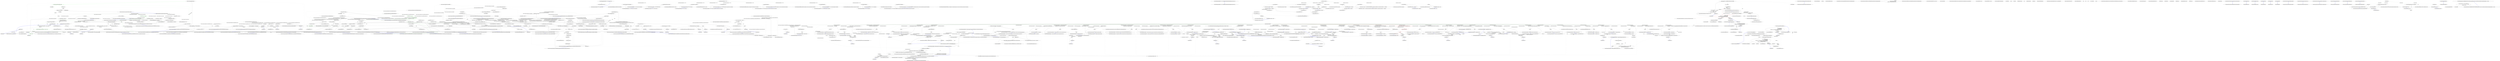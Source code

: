 digraph  {
d40 [cluster="Ninject.Tests.Integration.ConstructorArgumentTests.ConstructorArgumentsArePassedToFirstLevel(System.Func<bool, Ninject.Parameters.IConstructorArgument>)", color=green, community=0, label="0: this.kernel.Bind<IWarrior>().To<Samurai>()", span="85-85"];
d107 [label="Ninject.Tests.Integration.ConstructorArgumentTests", span=""];
d39 [cluster="Ninject.Tests.Integration.ConstructorArgumentTests.ConstructorArgumentsArePassedToFirstLevel(System.Func<bool, Ninject.Parameters.IConstructorArgument>)", label="Entry Ninject.Tests.Integration.ConstructorArgumentTests.ConstructorArgumentsArePassedToFirstLevel(System.Func<bool, Ninject.Parameters.IConstructorArgument>)", span="83-83"];
d41 [cluster="Ninject.Tests.Integration.ConstructorArgumentTests.ConstructorArgumentsArePassedToFirstLevel(System.Func<bool, Ninject.Parameters.IConstructorArgument>)", label="this.kernel.Bind<IWeapon>().To<Dagger>()", span="86-86"];
d49 [cluster="Ninject.Syntax.BindingRoot.Bind<T>()", label="Entry Ninject.Syntax.BindingRoot.Bind<T>()", span="34-34"];
d50 [cluster="Ninject.Syntax.IBindingToSyntax<T1>.To<TImplementation>()", label="Entry Ninject.Syntax.IBindingToSyntax<T1>.To<TImplementation>()", span="31-31"];
d73 [cluster="Ninject.Tests.Integration.ConstructorArgumentTests.ConstructorArgumentsAreInheritedIfSpecified(System.Func<bool, Ninject.Parameters.IConstructorArgument>)", color=green, community=0, label="0: barracks.Warrior.Weapon.Should().Match<IWeapon>(s => s == null || s is Sword)", span="128-128"];
d70 [cluster="Ninject.Tests.Integration.ConstructorArgumentTests.ConstructorArgumentsAreInheritedIfSpecified(System.Func<bool, Ninject.Parameters.IConstructorArgument>)", label="var barracks = this.kernel.Get<Barracks>(argument)", span="123-123"];
d72 [cluster="Ninject.Tests.Integration.ConstructorArgumentTests.ConstructorArgumentsAreInheritedIfSpecified(System.Func<bool, Ninject.Parameters.IConstructorArgument>)", label="barracks.Weapon.Should().Match<IWeapon>(s => s == null || s is Sword)", span="127-127"];
d76 [cluster="Ninject.Tests.Integration.ConstructorArgumentTests.ConstructorArgumentsAreInheritedIfSpecified(System.Func<bool, Ninject.Parameters.IConstructorArgument>)", label="Exit Ninject.Tests.Integration.ConstructorArgumentTests.ConstructorArgumentsAreInheritedIfSpecified(System.Func<bool, Ninject.Parameters.IConstructorArgument>)", span="117-117"];
d53 [cluster="Unk.Should", label="Entry Unk.Should", span=""];
d54 [cluster="Unk.>", label="Entry Unk.>", span=""];
d80 [cluster="lambda expression", label="Entry lambda expression", span="128-128"];
d81 [cluster="lambda expression", color=green, community=0, label="0: s == null || s is Sword", span="128-128"];
d82 [cluster="lambda expression", label="Exit lambda expression", span="128-128"];
d91 [cluster="Ninject.Tests.Integration.ConstructorArgumentTests.WeakConstructorArgument()", color=green, community=0, label="0: barracks.Weapon.Should().BeSameAs(weakReference.Target)", span="151-151"];
d87 [cluster="Ninject.Tests.Integration.ConstructorArgumentTests.WeakConstructorArgument()", label="var weakReference = this.Process()", span="145-145"];
d88 [cluster="Ninject.Tests.Integration.ConstructorArgumentTests.WeakConstructorArgument()", label="var barracks = this.kernel.Get<Barracks>()", span="147-147"];
d90 [cluster="Ninject.Tests.Integration.ConstructorArgumentTests.WeakConstructorArgument()", label="barracks.Warrior.Weapon.Should().BeOfType<Dagger>()", span="150-150"];
d92 [cluster="Ninject.Tests.Integration.ConstructorArgumentTests.WeakConstructorArgument()", label="barracks.Weapon = null", span="152-152"];
d99 [cluster="Unk.BeSameAs", label="Entry Unk.BeSameAs", span=""];
d1 [cluster="Ninject.Tests.Integration.ConstructorArgumentTests.ConstructorArgumentTests()", label="this.kernel = new StandardKernel()", span="41-41"];
d36 [cluster="Ninject.Tests.Integration.ConstructorArgumentTests.Dispose()", label="this.kernel.Dispose()", span="77-77"];
d43 [cluster="Ninject.Tests.Integration.ConstructorArgumentTests.ConstructorArgumentsArePassedToFirstLevel(System.Func<bool, Ninject.Parameters.IConstructorArgument>)", label="var barracks = this.kernel.Get<Barracks>(argument)", span="90-90"];
d59 [cluster="Ninject.Tests.Integration.ConstructorArgumentTests.ConstructorArgumentsAreNotInheritedIfNotSpecified(System.Func<Ninject.Parameters.IConstructorArgument>)", label="this.kernel.Bind<IWarrior>().To<Samurai>()", span="108-108"];
d60 [cluster="Ninject.Tests.Integration.ConstructorArgumentTests.ConstructorArgumentsAreNotInheritedIfNotSpecified(System.Func<Ninject.Parameters.IConstructorArgument>)", label="Action getAction = () => this.kernel.Get<Barracks>(constructorArgument())", span="110-110"];
d64 [cluster="lambda expression", label="this.kernel.Get<Barracks>(constructorArgument())", span="110-110"];
d68 [cluster="Ninject.Tests.Integration.ConstructorArgumentTests.ConstructorArgumentsAreInheritedIfSpecified(System.Func<bool, Ninject.Parameters.IConstructorArgument>)", label="this.kernel.Bind<IWarrior>().To<Samurai>()", span="119-119"];
d84 [cluster="Ninject.Tests.Integration.ConstructorArgumentTests.WeakConstructorArgument()", label="this.kernel.Bind<IWarrior>().To<Samurai>()", span="141-141"];
d85 [cluster="Ninject.Tests.Integration.ConstructorArgumentTests.WeakConstructorArgument()", label="this.kernel.Bind<IWeapon>().To<Dagger>()", span="142-142"];
d86 [cluster="Ninject.Tests.Integration.ConstructorArgumentTests.WeakConstructorArgument()", label="this.kernel.Bind<Barracks>().ToSelf().InSingletonScope()", span="143-143"];
d103 [cluster="Ninject.Tests.Integration.ConstructorArgumentTests.Process()", label="this.kernel.Get<Barracks>(new WeakConstructorArgument(''weapon'', sword))", span="163-163"];
d48 [cluster="Ninject.Tests.Integration.ConstructorArgumentTests.ConstructorArgumentsArePassedToFirstLevel(System.Func<bool, Ninject.Parameters.IConstructorArgument>)", label="Exit Ninject.Tests.Integration.ConstructorArgumentTests.ConstructorArgumentsArePassedToFirstLevel(System.Func<bool, Ninject.Parameters.IConstructorArgument>)", span="83-83"];
d42 [cluster="Ninject.Tests.Integration.ConstructorArgumentTests.ConstructorArgumentsArePassedToFirstLevel(System.Func<bool, Ninject.Parameters.IConstructorArgument>)", label="var argument = constructorArgument(false)", span="88-88"];
d69 [cluster="Ninject.Tests.Integration.ConstructorArgumentTests.ConstructorArgumentsAreInheritedIfSpecified(System.Func<bool, Ninject.Parameters.IConstructorArgument>)", label="var argument = constructorArgument(true)", span="121-121"];
d71 [cluster="Ninject.Tests.Integration.ConstructorArgumentTests.ConstructorArgumentsAreInheritedIfSpecified(System.Func<bool, Ninject.Parameters.IConstructorArgument>)", label="argument is WeakConstructorArgument", span="125-125"];
d52 [cluster="Ninject.Syntax.IResolutionRoot.Get<T>(params Ninject.Parameters.IParameter[])", label="Entry Ninject.Syntax.IResolutionRoot.Get<T>(params Ninject.Parameters.IParameter[])", span="30-30"];
d74 [cluster="Ninject.Tests.Integration.ConstructorArgumentTests.ConstructorArgumentsAreInheritedIfSpecified(System.Func<bool, Ninject.Parameters.IConstructorArgument>)", label="barracks.Weapon.Should().BeOfType<Sword>()", span="132-132"];
d75 [cluster="Ninject.Tests.Integration.ConstructorArgumentTests.ConstructorArgumentsAreInheritedIfSpecified(System.Func<bool, Ninject.Parameters.IConstructorArgument>)", label="barracks.Warrior.Weapon.Should().BeOfType<Sword>()", span="133-133"];
d77 [cluster="lambda expression", label="Entry lambda expression", span="127-127"];
d67 [cluster="Ninject.Tests.Integration.ConstructorArgumentTests.ConstructorArgumentsAreInheritedIfSpecified(System.Func<bool, Ninject.Parameters.IConstructorArgument>)", label="Entry Ninject.Tests.Integration.ConstructorArgumentTests.ConstructorArgumentsAreInheritedIfSpecified(System.Func<bool, Ninject.Parameters.IConstructorArgument>)", span="117-117"];
d45 [cluster="Ninject.Tests.Integration.ConstructorArgumentTests.ConstructorArgumentsArePassedToFirstLevel(System.Func<bool, Ninject.Parameters.IConstructorArgument>)", label="barracks.Weapon.Should().Match<IWeapon>(s => s == null || s is Sword)", span="94-94"];
d46 [cluster="Ninject.Tests.Integration.ConstructorArgumentTests.ConstructorArgumentsArePassedToFirstLevel(System.Func<bool, Ninject.Parameters.IConstructorArgument>)", label="barracks.Weapon.Should().BeOfType<Sword>()", span="98-98"];
d47 [cluster="Ninject.Tests.Integration.ConstructorArgumentTests.ConstructorArgumentsArePassedToFirstLevel(System.Func<bool, Ninject.Parameters.IConstructorArgument>)", label="barracks.Warrior.Weapon.Should().BeOfType<Dagger>()", span="101-101"];
d94 [cluster="Ninject.Tests.Integration.ConstructorArgumentTests.WeakConstructorArgument()", label="weakReference.IsAlive.Should().BeFalse()", span="156-156"];
d89 [cluster="Ninject.Tests.Integration.ConstructorArgumentTests.WeakConstructorArgument()", label="barracks.Weapon.Should().BeOfType<Sword>()", span="149-149"];
d61 [cluster="Ninject.Tests.Integration.ConstructorArgumentTests.ConstructorArgumentsAreNotInheritedIfNotSpecified(System.Func<Ninject.Parameters.IConstructorArgument>)", label="getAction.ShouldThrow<ActivationException>()", span="112-112"];
d98 [cluster="Ninject.Tests.Integration.ConstructorArgumentTests.Process()", label="Entry Ninject.Tests.Integration.ConstructorArgumentTests.Process()", span="160-160"];
d93 [cluster="Ninject.Tests.Integration.ConstructorArgumentTests.WeakConstructorArgument()", label="GC.Collect()", span="154-154"];
d0 [cluster="Ninject.Tests.Integration.ConstructorArgumentTests.ConstructorArgumentTests()", label="Entry Ninject.Tests.Integration.ConstructorArgumentTests.ConstructorArgumentTests()", span="39-39"];
d2 [cluster="Ninject.Tests.Integration.ConstructorArgumentTests.ConstructorArgumentTests()", label="Exit Ninject.Tests.Integration.ConstructorArgumentTests.ConstructorArgumentTests()", span="39-39"];
d3 [cluster="Ninject.StandardKernel.StandardKernel(params Ninject.Modules.INinjectModule[])", label="Entry Ninject.StandardKernel.StandardKernel(params Ninject.Modules.INinjectModule[])", span="31-31"];
d35 [cluster="Ninject.Tests.Integration.ConstructorArgumentTests.Dispose()", label="Entry Ninject.Tests.Integration.ConstructorArgumentTests.Dispose()", span="75-75"];
d37 [cluster="Ninject.Tests.Integration.ConstructorArgumentTests.Dispose()", label="Exit Ninject.Tests.Integration.ConstructorArgumentTests.Dispose()", span="75-75"];
d38 [cluster="Ninject.Infrastructure.Disposal.DisposableObject.Dispose()", label="Entry Ninject.Infrastructure.Disposal.DisposableObject.Dispose()", span="38-38"];
d44 [cluster="Ninject.Tests.Integration.ConstructorArgumentTests.ConstructorArgumentsArePassedToFirstLevel(System.Func<bool, Ninject.Parameters.IConstructorArgument>)", label="argument is WeakConstructorArgument", span="92-92"];
d58 [cluster="Ninject.Tests.Integration.ConstructorArgumentTests.ConstructorArgumentsAreNotInheritedIfNotSpecified(System.Func<Ninject.Parameters.IConstructorArgument>)", label="Entry Ninject.Tests.Integration.ConstructorArgumentTests.ConstructorArgumentsAreNotInheritedIfNotSpecified(System.Func<Ninject.Parameters.IConstructorArgument>)", span="106-106"];
d108 [label="System.Func<Ninject.Parameters.IConstructorArgument>", span=""];
d63 [cluster="lambda expression", label="Entry lambda expression", span="110-110"];
d65 [cluster="lambda expression", label="Exit lambda expression", span="110-110"];
d66 [cluster="System.Func<TResult>.Invoke()", label="Entry System.Func<TResult>.Invoke()", span="0-0"];
d83 [cluster="Ninject.Tests.Integration.ConstructorArgumentTests.WeakConstructorArgument()", label="Entry Ninject.Tests.Integration.ConstructorArgumentTests.WeakConstructorArgument()", span="139-139"];
d96 [cluster="Ninject.Syntax.IBindingToSyntax<T1>.ToSelf()", label="Entry Ninject.Syntax.IBindingToSyntax<T1>.ToSelf()", span="24-24"];
d97 [cluster="Ninject.Syntax.IBindingInSyntax<T>.InSingletonScope()", label="Entry Ninject.Syntax.IBindingInSyntax<T>.InSingletonScope()", span="25-25"];
d102 [cluster="Ninject.Tests.Integration.ConstructorArgumentTests.Process()", label="var sword = new Sword()", span="162-162"];
d104 [cluster="Ninject.Tests.Integration.ConstructorArgumentTests.Process()", label="return new WeakReference(sword);", span="164-164"];
d27 [cluster="Ninject.Parameters.WeakConstructorArgument.WeakConstructorArgument(string, object)", label="Entry Ninject.Parameters.WeakConstructorArgument.WeakConstructorArgument(string, object)", span="30-30"];
d51 [cluster="System.Func<T, TResult>.Invoke(T)", label="Entry System.Func<T, TResult>.Invoke(T)", span="0-0"];
d79 [cluster="lambda expression", label="Exit lambda expression", span="127-127"];
d78 [cluster="lambda expression", label="s == null || s is Sword", span="127-127"];
d55 [cluster="lambda expression", label="Entry lambda expression", span="94-94"];
d95 [cluster="Ninject.Tests.Integration.ConstructorArgumentTests.WeakConstructorArgument()", label="Exit Ninject.Tests.Integration.ConstructorArgumentTests.WeakConstructorArgument()", span="139-139"];
d101 [cluster="Unk.BeFalse", label="Entry Unk.BeFalse", span=""];
d62 [cluster="Ninject.Tests.Integration.ConstructorArgumentTests.ConstructorArgumentsAreNotInheritedIfNotSpecified(System.Func<Ninject.Parameters.IConstructorArgument>)", label="Exit Ninject.Tests.Integration.ConstructorArgumentTests.ConstructorArgumentsAreNotInheritedIfNotSpecified(System.Func<Ninject.Parameters.IConstructorArgument>)", span="106-106"];
d105 [cluster="Ninject.Tests.Integration.ConstructorArgumentTests.Process()", label="Exit Ninject.Tests.Integration.ConstructorArgumentTests.Process()", span="160-160"];
d100 [cluster="System.GC.Collect()", label="Entry System.GC.Collect()", span="0-0"];
d8 [cluster="Ninject.Tests.Fakes.Sword.Sword()", label="Entry Ninject.Tests.Fakes.Sword.Sword()", span="4-4"];
d106 [cluster="System.WeakReference.WeakReference(object)", label="Entry System.WeakReference.WeakReference(object)", span="0-0"];
d25 [cluster="lambda expression", label="new WeakConstructorArgument(''weapon'', new Sword())", span="68-68"];
d57 [cluster="lambda expression", label="Exit lambda expression", span="94-94"];
d56 [cluster="lambda expression", label="s == null || s is Sword", span="94-94"];
d5 [cluster="lambda expression", label="new ConstructorArgument(''weapon'', new Sword(), inherited)", span="49-49"];
d10 [cluster="lambda expression", label="new WeakConstructorArgument(''weapon'', new Sword(), inherited)", span="51-51"];
d18 [cluster="lambda expression", label="new Sword()", span="55-55"];
d21 [cluster="lambda expression", label="new ConstructorArgument(''weapon'', new Sword())", span="66-66"];
d33 [cluster="lambda expression", label="new Sword()", span="70-70"];
d24 [cluster="lambda expression", label="Entry lambda expression", span="68-68"];
d26 [cluster="lambda expression", label="Exit lambda expression", span="68-68"];
d4 [cluster="lambda expression", label="Entry lambda expression", span="49-49"];
d6 [cluster="lambda expression", label="Exit lambda expression", span="49-49"];
d7 [cluster="Ninject.Parameters.ConstructorArgument.ConstructorArgument(string, object, bool)", label="Entry Ninject.Parameters.ConstructorArgument.ConstructorArgument(string, object, bool)", span="56-56"];
d9 [cluster="lambda expression", label="Entry lambda expression", span="51-51"];
d11 [cluster="lambda expression", label="Exit lambda expression", span="51-51"];
d12 [cluster="Ninject.Parameters.WeakConstructorArgument.WeakConstructorArgument(string, object, bool)", label="Entry Ninject.Parameters.WeakConstructorArgument.WeakConstructorArgument(string, object, bool)", span="41-41"];
d17 [cluster="lambda expression", label="Entry lambda expression", span="55-55"];
d19 [cluster="lambda expression", label="Exit lambda expression", span="55-55"];
d20 [cluster="lambda expression", label="Entry lambda expression", span="66-66"];
d22 [cluster="lambda expression", label="Exit lambda expression", span="66-66"];
d23 [cluster="Ninject.Parameters.ConstructorArgument.ConstructorArgument(string, object)", label="Entry Ninject.Parameters.ConstructorArgument.ConstructorArgument(string, object)", span="25-25"];
d32 [cluster="lambda expression", label="Entry lambda expression", span="70-70"];
d34 [cluster="lambda expression", label="Exit lambda expression", span="70-70"];
m0_14 [cluster="Ninject.Planning.Bindings.BindingBuilder<T1, T2, T3, T4>.ToProvider<TProvider>()", file="BindingBuilder{T1,T2,T3,T4}.cs", label="Entry Ninject.Planning.Bindings.BindingBuilder<T1, T2, T3, T4>.ToProvider<TProvider>()", span="96-96"];
m0_15 [cluster="Ninject.Planning.Bindings.BindingBuilder<T1, T2, T3, T4>.ToProvider<TProvider>()", file="BindingBuilder{T1,T2,T3,T4}.cs", label="return this.ToProviderInternal<TProvider, object>();", span="99-99"];
m0_16 [cluster="Ninject.Planning.Bindings.BindingBuilder<T1, T2, T3, T4>.ToProvider<TProvider>()", file="BindingBuilder{T1,T2,T3,T4}.cs", label="Exit Ninject.Planning.Bindings.BindingBuilder<T1, T2, T3, T4>.ToProvider<TProvider>()", span="96-96"];
m0_36 [cluster="Ninject.Planning.Bindings.BindingBuilder.InternalToConfiguration<TImplementation>(TImplementation)", file="BindingBuilder{T1,T2,T3,T4}.cs", label="Entry Ninject.Planning.Bindings.BindingBuilder.InternalToConfiguration<TImplementation>(TImplementation)", span="102-102"];
m0_28 [cluster="Ninject.Planning.Bindings.BindingBuilder.InternalToProvider<TImplementation>(Ninject.Activation.IProvider<TImplementation>)", file="BindingBuilder{T1,T2,T3,T4}.cs", label="Entry Ninject.Planning.Bindings.BindingBuilder.InternalToProvider<TImplementation>(Ninject.Activation.IProvider<TImplementation>)", span="131-131"];
m0_32 [cluster="Ninject.Planning.Bindings.BindingBuilder.InternalToMethod<TImplementation>(System.Func<Ninject.Activation.IContext, TImplementation>)", file="BindingBuilder{T1,T2,T3,T4}.cs", label="Entry Ninject.Planning.Bindings.BindingBuilder.InternalToMethod<TImplementation>(System.Func<Ninject.Activation.IContext, TImplementation>)", span="117-117"];
m0_13 [cluster="Ninject.Planning.Bindings.BindingBuilder.InternalToConstructor<TImplementation>(System.Linq.Expressions.Expression<System.Func<Ninject.Syntax.IConstructorArgumentSyntax, TImplementation>>)", file="BindingBuilder{T1,T2,T3,T4}.cs", label="Entry Ninject.Planning.Bindings.BindingBuilder.InternalToConstructor<TImplementation>(System.Linq.Expressions.Expression<System.Func<Ninject.Syntax.IConstructorArgumentSyntax, TImplementation>>)", span="177-177"];
m0_21 [cluster="Ninject.Planning.Bindings.BindingBuilder<T1, T2, T3, T4>.ToProvider(System.Type)", file="BindingBuilder{T1,T2,T3,T4}.cs", label="Entry Ninject.Planning.Bindings.BindingBuilder<T1, T2, T3, T4>.ToProvider(System.Type)", span="122-122"];
m0_22 [cluster="Ninject.Planning.Bindings.BindingBuilder<T1, T2, T3, T4>.ToProvider(System.Type)", file="BindingBuilder{T1,T2,T3,T4}.cs", label="return this.ToProviderInternal<object>(providerType);", span="124-124"];
m0_23 [cluster="Ninject.Planning.Bindings.BindingBuilder<T1, T2, T3, T4>.ToProvider(System.Type)", file="BindingBuilder{T1,T2,T3,T4}.cs", label="Exit Ninject.Planning.Bindings.BindingBuilder<T1, T2, T3, T4>.ToProvider(System.Type)", span="122-122"];
m0_6 [cluster="Ninject.Planning.Bindings.BindingBuilder<T1, T2, T3, T4>.To(System.Type)", file="BindingBuilder{T1,T2,T3,T4}.cs", label="Entry Ninject.Planning.Bindings.BindingBuilder<T1, T2, T3, T4>.To(System.Type)", span="70-70"];
m0_7 [cluster="Ninject.Planning.Bindings.BindingBuilder<T1, T2, T3, T4>.To(System.Type)", file="BindingBuilder{T1,T2,T3,T4}.cs", label="return this.InternalTo<object>(implementation);", span="72-72"];
m0_8 [cluster="Ninject.Planning.Bindings.BindingBuilder<T1, T2, T3, T4>.To(System.Type)", file="BindingBuilder{T1,T2,T3,T4}.cs", label="Exit Ninject.Planning.Bindings.BindingBuilder<T1, T2, T3, T4>.To(System.Type)", span="70-70"];
m0_17 [cluster="Ninject.Planning.Bindings.BindingBuilder.ToProviderInternal<TProvider, TImplementation>()", file="BindingBuilder{T1,T2,T3,T4}.cs", label="Entry Ninject.Planning.Bindings.BindingBuilder.ToProviderInternal<TProvider, TImplementation>()", span="146-146"];
m0_24 [cluster="Ninject.Planning.Bindings.BindingBuilder.ToProviderInternal<T>(System.Type)", file="BindingBuilder{T1,T2,T3,T4}.cs", label="Entry Ninject.Planning.Bindings.BindingBuilder.ToProviderInternal<T>(System.Type)", span="162-162"];
m0_25 [cluster="Ninject.Planning.Bindings.BindingBuilder<T1, T2, T3, T4>.ToProvider<TImplementation>(Ninject.Activation.IProvider<TImplementation>)", file="BindingBuilder{T1,T2,T3,T4}.cs", label="Entry Ninject.Planning.Bindings.BindingBuilder<T1, T2, T3, T4>.ToProvider<TImplementation>(Ninject.Activation.IProvider<TImplementation>)", span="133-133"];
m0_26 [cluster="Ninject.Planning.Bindings.BindingBuilder<T1, T2, T3, T4>.ToProvider<TImplementation>(Ninject.Activation.IProvider<TImplementation>)", file="BindingBuilder{T1,T2,T3,T4}.cs", label="return this.InternalToProvider(provider);", span="136-136"];
m0_27 [cluster="Ninject.Planning.Bindings.BindingBuilder<T1, T2, T3, T4>.ToProvider<TImplementation>(Ninject.Activation.IProvider<TImplementation>)", file="BindingBuilder{T1,T2,T3,T4}.cs", label="Exit Ninject.Planning.Bindings.BindingBuilder<T1, T2, T3, T4>.ToProvider<TImplementation>(Ninject.Activation.IProvider<TImplementation>)", span="133-133"];
m0_29 [cluster="Ninject.Planning.Bindings.BindingBuilder<T1, T2, T3, T4>.ToMethod<TImplementation>(System.Func<Ninject.Activation.IContext, TImplementation>)", file="BindingBuilder{T1,T2,T3,T4}.cs", label="Entry Ninject.Planning.Bindings.BindingBuilder<T1, T2, T3, T4>.ToMethod<TImplementation>(System.Func<Ninject.Activation.IContext, TImplementation>)", span="145-145"];
m0_30 [cluster="Ninject.Planning.Bindings.BindingBuilder<T1, T2, T3, T4>.ToMethod<TImplementation>(System.Func<Ninject.Activation.IContext, TImplementation>)", file="BindingBuilder{T1,T2,T3,T4}.cs", label="return this.InternalToMethod(method);", span="148-148"];
m0_31 [cluster="Ninject.Planning.Bindings.BindingBuilder<T1, T2, T3, T4>.ToMethod<TImplementation>(System.Func<Ninject.Activation.IContext, TImplementation>)", file="BindingBuilder{T1,T2,T3,T4}.cs", label="Exit Ninject.Planning.Bindings.BindingBuilder<T1, T2, T3, T4>.ToMethod<TImplementation>(System.Func<Ninject.Activation.IContext, TImplementation>)", span="145-145"];
m0_18 [cluster="Ninject.Planning.Bindings.BindingBuilder<T1, T2, T3, T4>.ToProvider<TProvider, TImplementation>()", file="BindingBuilder{T1,T2,T3,T4}.cs", label="Entry Ninject.Planning.Bindings.BindingBuilder<T1, T2, T3, T4>.ToProvider<TProvider, TImplementation>()", span="109-109"];
m0_19 [cluster="Ninject.Planning.Bindings.BindingBuilder<T1, T2, T3, T4>.ToProvider<TProvider, TImplementation>()", file="BindingBuilder{T1,T2,T3,T4}.cs", label="return this.ToProviderInternal<TProvider, TImplementation>();", span="113-113"];
m0_20 [cluster="Ninject.Planning.Bindings.BindingBuilder<T1, T2, T3, T4>.ToProvider<TProvider, TImplementation>()", file="BindingBuilder{T1,T2,T3,T4}.cs", label="Exit Ninject.Planning.Bindings.BindingBuilder<T1, T2, T3, T4>.ToProvider<TProvider, TImplementation>()", span="109-109"];
m0_33 [cluster="Ninject.Planning.Bindings.BindingBuilder<T1, T2, T3, T4>.ToConstant<TImplementation>(TImplementation)", file="BindingBuilder{T1,T2,T3,T4}.cs", label="Entry Ninject.Planning.Bindings.BindingBuilder<T1, T2, T3, T4>.ToConstant<TImplementation>(TImplementation)", span="157-157"];
m0_34 [cluster="Ninject.Planning.Bindings.BindingBuilder<T1, T2, T3, T4>.ToConstant<TImplementation>(TImplementation)", file="BindingBuilder{T1,T2,T3,T4}.cs", label="return this.InternalToConfiguration(value);", span="160-160"];
m0_35 [cluster="Ninject.Planning.Bindings.BindingBuilder<T1, T2, T3, T4>.ToConstant<TImplementation>(TImplementation)", file="BindingBuilder{T1,T2,T3,T4}.cs", label="Exit Ninject.Planning.Bindings.BindingBuilder<T1, T2, T3, T4>.ToConstant<TImplementation>(TImplementation)", span="157-157"];
m0_0 [cluster="Ninject.Planning.Bindings.BindingBuilder<T1, T2, T3, T4>.BindingBuilder(Ninject.Planning.Bindings.IBindingConfiguration, Ninject.IKernel, string)", file="BindingBuilder{T1,T2,T3,T4}.cs", label="Entry Ninject.Planning.Bindings.BindingBuilder<T1, T2, T3, T4>.BindingBuilder(Ninject.Planning.Bindings.IBindingConfiguration, Ninject.IKernel, string)", span="48-48"];
m0_1 [cluster="Ninject.Planning.Bindings.BindingBuilder<T1, T2, T3, T4>.BindingBuilder(Ninject.Planning.Bindings.IBindingConfiguration, Ninject.IKernel, string)", file="BindingBuilder{T1,T2,T3,T4}.cs", label="Exit Ninject.Planning.Bindings.BindingBuilder<T1, T2, T3, T4>.BindingBuilder(Ninject.Planning.Bindings.IBindingConfiguration, Ninject.IKernel, string)", span="48-48"];
m0_5 [cluster="Ninject.Planning.Bindings.BindingBuilder.InternalTo<TImplementation>()", file="BindingBuilder{T1,T2,T3,T4}.cs", label="Entry Ninject.Planning.Bindings.BindingBuilder.InternalTo<TImplementation>()", span="77-77"];
m0_2 [cluster="Ninject.Planning.Bindings.BindingBuilder<T1, T2, T3, T4>.To<TImplementation>()", file="BindingBuilder{T1,T2,T3,T4}.cs", label="Entry Ninject.Planning.Bindings.BindingBuilder<T1, T2, T3, T4>.To<TImplementation>()", span="59-59"];
m0_3 [cluster="Ninject.Planning.Bindings.BindingBuilder<T1, T2, T3, T4>.To<TImplementation>()", file="BindingBuilder{T1,T2,T3,T4}.cs", label="return this.InternalTo<TImplementation>();", span="62-62"];
m0_4 [cluster="Ninject.Planning.Bindings.BindingBuilder<T1, T2, T3, T4>.To<TImplementation>()", file="BindingBuilder{T1,T2,T3,T4}.cs", label="Exit Ninject.Planning.Bindings.BindingBuilder<T1, T2, T3, T4>.To<TImplementation>()", span="59-59"];
m0_9 [cluster="Ninject.Planning.Bindings.BindingBuilder.InternalTo<T>(System.Type)", file="BindingBuilder{T1,T2,T3,T4}.cs", label="Entry Ninject.Planning.Bindings.BindingBuilder.InternalTo<T>(System.Type)", span="88-88"];
m0_10 [cluster="Ninject.Planning.Bindings.BindingBuilder<T1, T2, T3, T4>.ToConstructor<TImplementation>(System.Linq.Expressions.Expression<System.Func<Ninject.Syntax.IConstructorArgumentSyntax, TImplementation>>)", file="BindingBuilder{T1,T2,T3,T4}.cs", label="Entry Ninject.Planning.Bindings.BindingBuilder<T1, T2, T3, T4>.ToConstructor<TImplementation>(System.Linq.Expressions.Expression<System.Func<Ninject.Syntax.IConstructorArgumentSyntax, TImplementation>>)", span="82-82"];
m0_11 [cluster="Ninject.Planning.Bindings.BindingBuilder<T1, T2, T3, T4>.ToConstructor<TImplementation>(System.Linq.Expressions.Expression<System.Func<Ninject.Syntax.IConstructorArgumentSyntax, TImplementation>>)", file="BindingBuilder{T1,T2,T3,T4}.cs", label="return this.InternalToConstructor(newExpression);", span="86-86"];
m0_12 [cluster="Ninject.Planning.Bindings.BindingBuilder<T1, T2, T3, T4>.ToConstructor<TImplementation>(System.Linq.Expressions.Expression<System.Func<Ninject.Syntax.IConstructorArgumentSyntax, TImplementation>>)", file="BindingBuilder{T1,T2,T3,T4}.cs", label="Exit Ninject.Planning.Bindings.BindingBuilder<T1, T2, T3, T4>.ToConstructor<TImplementation>(System.Linq.Expressions.Expression<System.Func<Ninject.Syntax.IConstructorArgumentSyntax, TImplementation>>)", span="82-82"];
m0_37 [file="BindingBuilder{T1,T2,T3,T4}.cs", label="Ninject.Planning.Bindings.BindingBuilder<T1, T2, T3, T4>", span=""];
m1_14 [cluster="System.Collections.Generic.Dictionary<TKey, TValue>.ContainsKey(TKey)", file="BindingBuilder{T1,T2,T3}.cs", label="Entry System.Collections.Generic.Dictionary<TKey, TValue>.ContainsKey(TKey)", span="0-0"];
m1_34 [cluster="System.Collections.Generic.ICollection<T>.Contains(T)", file="BindingBuilder{T1,T2,T3}.cs", label="Entry System.Collections.Generic.ICollection<T>.Contains(T)", span="0-0"];
m1_0 [cluster="Ninject.Infrastructure.Multimap<K, V>.Add(K, V)", file="BindingBuilder{T1,T2,T3}.cs", label="Entry Ninject.Infrastructure.Multimap<K, V>.Add(K, V)", span="64-64"];
m1_1 [cluster="Ninject.Infrastructure.Multimap<K, V>.Add(K, V)", file="BindingBuilder{T1,T2,T3}.cs", label="Ensure.ArgumentNotNull(key, ''key'')", span="66-66"];
m1_2 [cluster="Ninject.Infrastructure.Multimap<K, V>.Add(K, V)", file="BindingBuilder{T1,T2,T3}.cs", label="Ensure.ArgumentNotNull(value, ''value'')", span="67-67"];
m1_3 [cluster="Ninject.Infrastructure.Multimap<K, V>.Add(K, V)", file="BindingBuilder{T1,T2,T3}.cs", label="this[key].Add(value)", span="69-69"];
m1_4 [cluster="Ninject.Infrastructure.Multimap<K, V>.Add(K, V)", file="BindingBuilder{T1,T2,T3}.cs", label="Exit Ninject.Infrastructure.Multimap<K, V>.Add(K, V)", span="64-64"];
m1_6 [cluster="System.Collections.Generic.ICollection<T>.Add(T)", file="BindingBuilder{T1,T2,T3}.cs", label="Entry System.Collections.Generic.ICollection<T>.Add(T)", span="0-0"];
m1_16 [cluster="Ninject.Infrastructure.Multimap<K, V>.RemoveAll(K)", file="BindingBuilder{T1,T2,T3}.cs", label="Entry Ninject.Infrastructure.Multimap<K, V>.RemoveAll(K)", span="94-94"];
m1_17 [cluster="Ninject.Infrastructure.Multimap<K, V>.RemoveAll(K)", file="BindingBuilder{T1,T2,T3}.cs", label="Ensure.ArgumentNotNull(key, ''key'')", span="96-96"];
m1_18 [cluster="Ninject.Infrastructure.Multimap<K, V>.RemoveAll(K)", file="BindingBuilder{T1,T2,T3}.cs", label="return _items.Remove(key);", span="97-97"];
m1_19 [cluster="Ninject.Infrastructure.Multimap<K, V>.RemoveAll(K)", file="BindingBuilder{T1,T2,T3}.cs", label="Exit Ninject.Infrastructure.Multimap<K, V>.RemoveAll(K)", span="94-94"];
m1_15 [cluster="System.Collections.Generic.ICollection<T>.Remove(T)", file="BindingBuilder{T1,T2,T3}.cs", label="Entry System.Collections.Generic.ICollection<T>.Remove(T)", span="0-0"];
m1_39 [cluster="Ninject.Infrastructure.Multimap<K, V>.System.Collections.Generic.IEnumerable<System.Collections.Generic.KeyValuePair<K, System.Collections.Generic.ICollection<V>>>.GetEnumerator()", file="BindingBuilder{T1,T2,T3}.cs", label="Entry Ninject.Infrastructure.Multimap<K, V>.System.Collections.Generic.IEnumerable<System.Collections.Generic.KeyValuePair<K, System.Collections.Generic.ICollection<V>>>.GetEnumerator()", span="142-142"];
m1_40 [cluster="Ninject.Infrastructure.Multimap<K, V>.System.Collections.Generic.IEnumerable<System.Collections.Generic.KeyValuePair<K, System.Collections.Generic.ICollection<V>>>.GetEnumerator()", file="BindingBuilder{T1,T2,T3}.cs", label="return _items.GetEnumerator();", span="144-144"];
m1_41 [cluster="Ninject.Infrastructure.Multimap<K, V>.System.Collections.Generic.IEnumerable<System.Collections.Generic.KeyValuePair<K, System.Collections.Generic.ICollection<V>>>.GetEnumerator()", file="BindingBuilder{T1,T2,T3}.cs", label="Exit Ninject.Infrastructure.Multimap<K, V>.System.Collections.Generic.IEnumerable<System.Collections.Generic.KeyValuePair<K, System.Collections.Generic.ICollection<V>>>.GetEnumerator()", span="142-142"];
m1_29 [cluster="Ninject.Infrastructure.Multimap<K, V>.ContainsValue(K, V)", file="BindingBuilder{T1,T2,T3}.cs", label="Entry Ninject.Infrastructure.Multimap<K, V>.ContainsValue(K, V)", span="125-125"];
m1_30 [cluster="Ninject.Infrastructure.Multimap<K, V>.ContainsValue(K, V)", file="BindingBuilder{T1,T2,T3}.cs", label="Ensure.ArgumentNotNull(key, ''key'')", span="127-127"];
m1_31 [cluster="Ninject.Infrastructure.Multimap<K, V>.ContainsValue(K, V)", file="BindingBuilder{T1,T2,T3}.cs", label="Ensure.ArgumentNotNull(value, ''value'')", span="128-128"];
m1_32 [cluster="Ninject.Infrastructure.Multimap<K, V>.ContainsValue(K, V)", file="BindingBuilder{T1,T2,T3}.cs", label="return _items.ContainsKey(key) && _items[key].Contains(value);", span="130-130"];
m1_33 [cluster="Ninject.Infrastructure.Multimap<K, V>.ContainsValue(K, V)", file="BindingBuilder{T1,T2,T3}.cs", label="Exit Ninject.Infrastructure.Multimap<K, V>.ContainsValue(K, V)", span="125-125"];
m1_38 [cluster="System.Collections.Generic.Dictionary<TKey, TValue>.GetEnumerator()", file="BindingBuilder{T1,T2,T3}.cs", label="Entry System.Collections.Generic.Dictionary<TKey, TValue>.GetEnumerator()", span="0-0"];
m1_20 [cluster="System.Collections.Generic.Dictionary<TKey, TValue>.Remove(TKey)", file="BindingBuilder{T1,T2,T3}.cs", label="Entry System.Collections.Generic.Dictionary<TKey, TValue>.Remove(TKey)", span="0-0"];
m1_21 [cluster="Ninject.Infrastructure.Multimap<K, V>.Clear()", file="BindingBuilder{T1,T2,T3}.cs", label="Entry Ninject.Infrastructure.Multimap<K, V>.Clear()", span="103-103"];
m1_22 [cluster="Ninject.Infrastructure.Multimap<K, V>.Clear()", file="BindingBuilder{T1,T2,T3}.cs", label="_items.Clear()", span="105-105"];
m1_23 [cluster="Ninject.Infrastructure.Multimap<K, V>.Clear()", file="BindingBuilder{T1,T2,T3}.cs", label="Exit Ninject.Infrastructure.Multimap<K, V>.Clear()", span="103-103"];
m1_35 [cluster="Ninject.Infrastructure.Multimap<K, V>.GetEnumerator()", file="BindingBuilder{T1,T2,T3}.cs", label="Entry Ninject.Infrastructure.Multimap<K, V>.GetEnumerator()", span="137-137"];
m1_36 [cluster="Ninject.Infrastructure.Multimap<K, V>.GetEnumerator()", file="BindingBuilder{T1,T2,T3}.cs", label="return _items.GetEnumerator();", span="139-139"];
m1_37 [cluster="Ninject.Infrastructure.Multimap<K, V>.GetEnumerator()", file="BindingBuilder{T1,T2,T3}.cs", label="Exit Ninject.Infrastructure.Multimap<K, V>.GetEnumerator()", span="137-137"];
m1_25 [cluster="Ninject.Infrastructure.Multimap<K, V>.ContainsKey(K)", file="BindingBuilder{T1,T2,T3}.cs", label="Entry Ninject.Infrastructure.Multimap<K, V>.ContainsKey(K)", span="113-113"];
m1_26 [cluster="Ninject.Infrastructure.Multimap<K, V>.ContainsKey(K)", file="BindingBuilder{T1,T2,T3}.cs", label="Ensure.ArgumentNotNull(key, ''key'')", span="115-115"];
m1_27 [cluster="Ninject.Infrastructure.Multimap<K, V>.ContainsKey(K)", file="BindingBuilder{T1,T2,T3}.cs", label="return _items.ContainsKey(key);", span="116-116"];
m1_28 [cluster="Ninject.Infrastructure.Multimap<K, V>.ContainsKey(K)", file="BindingBuilder{T1,T2,T3}.cs", label="Exit Ninject.Infrastructure.Multimap<K, V>.ContainsKey(K)", span="113-113"];
m1_5 [cluster="Ninject.Infrastructure.Ensure.ArgumentNotNull(object, string)", file="BindingBuilder{T1,T2,T3}.cs", label="Entry Ninject.Infrastructure.Ensure.ArgumentNotNull(object, string)", span="17-17"];
m1_7 [cluster="Ninject.Infrastructure.Multimap<K, V>.Remove(K, V)", file="BindingBuilder{T1,T2,T3}.cs", label="Entry Ninject.Infrastructure.Multimap<K, V>.Remove(K, V)", span="78-78"];
m1_8 [cluster="Ninject.Infrastructure.Multimap<K, V>.Remove(K, V)", file="BindingBuilder{T1,T2,T3}.cs", label="Ensure.ArgumentNotNull(key, ''key'')", span="80-80"];
m1_9 [cluster="Ninject.Infrastructure.Multimap<K, V>.Remove(K, V)", file="BindingBuilder{T1,T2,T3}.cs", label="Ensure.ArgumentNotNull(value, ''value'')", span="81-81"];
m1_10 [cluster="Ninject.Infrastructure.Multimap<K, V>.Remove(K, V)", file="BindingBuilder{T1,T2,T3}.cs", label="!_items.ContainsKey(key)", span="83-83"];
m1_12 [cluster="Ninject.Infrastructure.Multimap<K, V>.Remove(K, V)", file="BindingBuilder{T1,T2,T3}.cs", label="return _items[key].Remove(value);", span="86-86"];
m1_11 [cluster="Ninject.Infrastructure.Multimap<K, V>.Remove(K, V)", file="BindingBuilder{T1,T2,T3}.cs", label="return false;", span="84-84"];
m1_13 [cluster="Ninject.Infrastructure.Multimap<K, V>.Remove(K, V)", file="BindingBuilder{T1,T2,T3}.cs", label="Exit Ninject.Infrastructure.Multimap<K, V>.Remove(K, V)", span="78-78"];
m1_24 [cluster="System.Collections.Generic.Dictionary<TKey, TValue>.Clear()", file="BindingBuilder{T1,T2,T3}.cs", label="Entry System.Collections.Generic.Dictionary<TKey, TValue>.Clear()", span="0-0"];
m1_42 [file="BindingBuilder{T1,T2,T3}.cs", label="Ninject.Infrastructure.Multimap<K, V>", span=""];
m2_32 [cluster="System.Collections.Generic.IEnumerable<TSource>.Contains<TSource>(TSource)", file="BindingBuilder{T1,T2}.cs", label="Entry System.Collections.Generic.IEnumerable<TSource>.Contains<TSource>(TSource)", span="0-0"];
m2_45 [cluster="System.IO.Path.GetFullPath(string)", file="BindingBuilder{T1,T2}.cs", label="Entry System.IO.Path.GetFullPath(string)", span="0-0"];
m2_57 [cluster="System.Uri.Uri(string)", file="BindingBuilder{T1,T2}.cs", label="Entry System.Uri.Uri(string)", span="0-0"];
m2_23 [cluster="Ninject.Modules.ModuleLoader.GetFilesMatchingPattern(string)", file="BindingBuilder{T1,T2}.cs", label="Entry Ninject.Modules.ModuleLoader.GetFilesMatchingPattern(string)", span="63-63"];
m2_33 [cluster="Ninject.Modules.ModuleLoader.GetFilesMatchingPattern(string)", file="BindingBuilder{T1,T2}.cs", label="return NormalizePaths(Path.GetDirectoryName(pattern))\r\n                    .SelectMany(path => Directory.GetFiles(path, Path.GetFileName(pattern)));", span="65-66"];
m2_34 [cluster="Ninject.Modules.ModuleLoader.GetFilesMatchingPattern(string)", file="BindingBuilder{T1,T2}.cs", label="Exit Ninject.Modules.ModuleLoader.GetFilesMatchingPattern(string)", span="63-63"];
m2_41 [cluster="System.IO.Directory.GetFiles(string, string)", file="BindingBuilder{T1,T2}.cs", label="Entry System.IO.Directory.GetFiles(string, string)", span="0-0"];
m2_40 [cluster="System.IO.Path.GetFileName(string)", file="BindingBuilder{T1,T2}.cs", label="Entry System.IO.Path.GetFileName(string)", span="0-0"];
m2_0 [cluster="Ninject.Modules.ModuleLoader.ModuleLoader(Ninject.IKernel)", file="BindingBuilder{T1,T2}.cs", label="Entry Ninject.Modules.ModuleLoader.ModuleLoader(Ninject.IKernel)", span="27-27"];
m2_1 [cluster="Ninject.Modules.ModuleLoader.ModuleLoader(Ninject.IKernel)", file="BindingBuilder{T1,T2}.cs", label="Ensure.ArgumentNotNull(kernel, ''kernel'')", span="29-29"];
m2_2 [cluster="Ninject.Modules.ModuleLoader.ModuleLoader(Ninject.IKernel)", file="BindingBuilder{T1,T2}.cs", label="this.Kernel = kernel", span="31-31"];
m2_3 [cluster="Ninject.Modules.ModuleLoader.ModuleLoader(Ninject.IKernel)", file="BindingBuilder{T1,T2}.cs", label="Exit Ninject.Modules.ModuleLoader.ModuleLoader(Ninject.IKernel)", span="27-27"];
m2_35 [cluster="System.IO.Path.GetDirectoryName(string)", file="BindingBuilder{T1,T2}.cs", label="Entry System.IO.Path.GetDirectoryName(string)", span="0-0"];
m2_36 [cluster="Ninject.Modules.ModuleLoader.NormalizePaths(string)", file="BindingBuilder{T1,T2}.cs", label="Entry Ninject.Modules.ModuleLoader.NormalizePaths(string)", span="69-69"];
m2_42 [cluster="Ninject.Modules.ModuleLoader.NormalizePaths(string)", file="BindingBuilder{T1,T2}.cs", label="return Path.IsPathRooted(path)\r\n                        ? new[] { Path.GetFullPath(path) }\r\n                        : GetBaseDirectories().Select(baseDirectory => Path.Combine(baseDirectory, path))\r\n                                              .Where(Directory.Exists);", span="71-74"];
m2_43 [cluster="Ninject.Modules.ModuleLoader.NormalizePaths(string)", file="BindingBuilder{T1,T2}.cs", label="Exit Ninject.Modules.ModuleLoader.NormalizePaths(string)", span="69-69"];
m2_27 [cluster="System.IO.Path.GetExtension(string)", file="BindingBuilder{T1,T2}.cs", label="Entry System.IO.Path.GetExtension(string)", span="0-0"];
m2_58 [cluster="System.Reflection.Assembly.GetExecutingAssembly()", file="BindingBuilder{T1,T2}.cs", label="Entry System.Reflection.Assembly.GetExecutingAssembly()", span="0-0"];
m2_17 [cluster="Unk.Where", file="BindingBuilder{T1,T2}.cs", label="Entry Unk.Where", span=""];
m2_4 [cluster="Ninject.Infrastructure.Ensure.ArgumentNotNull(object, string)", file="BindingBuilder{T1,T2}.cs", label="Entry Ninject.Infrastructure.Ensure.ArgumentNotNull(object, string)", span="22-22"];
m2_46 [cluster="Ninject.Modules.ModuleLoader.GetBaseDirectories()", file="BindingBuilder{T1,T2}.cs", label="Entry Ninject.Modules.ModuleLoader.GetBaseDirectories()", span="77-77"];
m2_52 [cluster="Ninject.Modules.ModuleLoader.GetBaseDirectories()", file="BindingBuilder{T1,T2}.cs", label="var executingAssemblyDirectory = Path.GetDirectoryName(new Uri(Assembly.GetExecutingAssembly().CodeBase).LocalPath)", span="79-79"];
m2_53 [cluster="Ninject.Modules.ModuleLoader.GetBaseDirectories()", file="BindingBuilder{T1,T2}.cs", label="var baseDirectory = AppDomain.CurrentDomain.BaseDirectory", span="80-80"];
m2_55 [cluster="Ninject.Modules.ModuleLoader.GetBaseDirectories()", file="BindingBuilder{T1,T2}.cs", label="return (string.IsNullOrEmpty(searchPath)\r\n                ? new[] { baseDirectory }\r\n                : searchPath.Split(new[] { Path.PathSeparator }, StringSplitOptions.RemoveEmptyEntries)\r\n                    .Select(path => Path.Combine(baseDirectory, path)))\r\n                .Concat(new[] { executingAssemblyDirectory }).Distinct();", span="83-87"];
m2_54 [cluster="Ninject.Modules.ModuleLoader.GetBaseDirectories()", file="BindingBuilder{T1,T2}.cs", label="var searchPath = AppDomain.CurrentDomain.RelativeSearchPath", span="81-81"];
m2_56 [cluster="Ninject.Modules.ModuleLoader.GetBaseDirectories()", file="BindingBuilder{T1,T2}.cs", label="Exit Ninject.Modules.ModuleLoader.GetBaseDirectories()", span="77-77"];
m2_15 [cluster="System.Collections.Generic.IEnumerable<TSource>.SelectMany<TSource, TResult>(System.Func<TSource, System.Collections.Generic.IEnumerable<TResult>>)", file="BindingBuilder{T1,T2}.cs", label="Entry System.Collections.Generic.IEnumerable<TSource>.SelectMany<TSource, TResult>(System.Func<TSource, System.Collections.Generic.IEnumerable<TResult>>)", span="0-0"];
m2_14 [cluster="Ninject.Components.IComponentContainer.GetAll<T>()", file="BindingBuilder{T1,T2}.cs", label="Entry Ninject.Components.IComponentContainer.GetAll<T>()", span="67-67"];
m2_5 [cluster="Ninject.Modules.ModuleLoader.LoadModules(System.Collections.Generic.IEnumerable<string>)", file="BindingBuilder{T1,T2}.cs", label="Entry Ninject.Modules.ModuleLoader.LoadModules(System.Collections.Generic.IEnumerable<string>)", span="43-43"];
m2_6 [cluster="Ninject.Modules.ModuleLoader.LoadModules(System.Collections.Generic.IEnumerable<string>)", file="BindingBuilder{T1,T2}.cs", label="var plugins = this.Kernel.Components.GetAll<IModuleLoaderPlugin>()", span="45-45"];
m2_7 [cluster="Ninject.Modules.ModuleLoader.LoadModules(System.Collections.Generic.IEnumerable<string>)", color=red, community=0, file="BindingBuilder{T1,T2}.cs", label="0: var fileGroups = patterns\r\n                .SelectMany(pattern => GetFilesMatchingPattern(pattern))\r\n                .GroupBy(filename => Path.GetExtension(filename).ToLowerInvariant())", span="47-49"];
m2_10 [cluster="Ninject.Modules.ModuleLoader.LoadModules(System.Collections.Generic.IEnumerable<string>)", file="BindingBuilder{T1,T2}.cs", label="var plugin = plugins.Where(p => p.SupportedExtensions.Contains(extension)).FirstOrDefault()", span="54-54"];
m2_8 [cluster="Ninject.Modules.ModuleLoader.LoadModules(System.Collections.Generic.IEnumerable<string>)", file="BindingBuilder{T1,T2}.cs", label=fileGroups, span="51-51"];
m2_9 [cluster="Ninject.Modules.ModuleLoader.LoadModules(System.Collections.Generic.IEnumerable<string>)", file="BindingBuilder{T1,T2}.cs", label="var extension = fileGroup.Key", span="53-53"];
m2_12 [cluster="Ninject.Modules.ModuleLoader.LoadModules(System.Collections.Generic.IEnumerable<string>)", file="BindingBuilder{T1,T2}.cs", label="plugin.LoadModules(fileGroup)", span="58-58"];
m2_11 [cluster="Ninject.Modules.ModuleLoader.LoadModules(System.Collections.Generic.IEnumerable<string>)", file="BindingBuilder{T1,T2}.cs", label="plugin != null", span="56-56"];
m2_13 [cluster="Ninject.Modules.ModuleLoader.LoadModules(System.Collections.Generic.IEnumerable<string>)", file="BindingBuilder{T1,T2}.cs", label="Exit Ninject.Modules.ModuleLoader.LoadModules(System.Collections.Generic.IEnumerable<string>)", span="43-43"];
m2_59 [cluster="string.IsNullOrEmpty(string)", file="BindingBuilder{T1,T2}.cs", label="Entry string.IsNullOrEmpty(string)", span="0-0"];
m2_60 [cluster="string.Split(char[], System.StringSplitOptions)", file="BindingBuilder{T1,T2}.cs", label="Entry string.Split(char[], System.StringSplitOptions)", span="0-0"];
m2_28 [cluster="string.ToLowerInvariant()", file="BindingBuilder{T1,T2}.cs", label="Entry string.ToLowerInvariant()", span="0-0"];
m2_63 [cluster="lambda expression", file="BindingBuilder{T1,T2}.cs", label="Entry lambda expression", span="86-86"];
m2_20 [cluster="lambda expression", file="BindingBuilder{T1,T2}.cs", label="Entry lambda expression", span="48-48"];
m2_24 [cluster="lambda expression", file="BindingBuilder{T1,T2}.cs", label="Entry lambda expression", span="49-49"];
m2_30 [cluster="lambda expression", file="BindingBuilder{T1,T2}.cs", label="p.SupportedExtensions.Contains(extension)", span="54-54"];
m2_29 [cluster="lambda expression", file="BindingBuilder{T1,T2}.cs", label="Entry lambda expression", span="54-54"];
m2_21 [cluster="lambda expression", file="BindingBuilder{T1,T2}.cs", label="GetFilesMatchingPattern(pattern)", span="48-48"];
m2_22 [cluster="lambda expression", file="BindingBuilder{T1,T2}.cs", label="Exit lambda expression", span="48-48"];
m2_25 [cluster="lambda expression", file="BindingBuilder{T1,T2}.cs", label="Path.GetExtension(filename).ToLowerInvariant()", span="49-49"];
m2_26 [cluster="lambda expression", file="BindingBuilder{T1,T2}.cs", label="Exit lambda expression", span="49-49"];
m2_31 [cluster="lambda expression", file="BindingBuilder{T1,T2}.cs", label="Exit lambda expression", span="54-54"];
m2_38 [cluster="lambda expression", file="BindingBuilder{T1,T2}.cs", label="Directory.GetFiles(path, Path.GetFileName(pattern))", span="66-66"];
m2_37 [cluster="lambda expression", file="BindingBuilder{T1,T2}.cs", label="Entry lambda expression", span="66-66"];
m2_39 [cluster="lambda expression", file="BindingBuilder{T1,T2}.cs", label="Exit lambda expression", span="66-66"];
m2_49 [cluster="lambda expression", file="BindingBuilder{T1,T2}.cs", label="Path.Combine(baseDirectory, path)", span="73-73"];
m2_48 [cluster="lambda expression", file="BindingBuilder{T1,T2}.cs", label="Entry lambda expression", span="73-73"];
m2_50 [cluster="lambda expression", file="BindingBuilder{T1,T2}.cs", label="Exit lambda expression", span="73-73"];
m2_64 [cluster="lambda expression", file="BindingBuilder{T1,T2}.cs", label="Path.Combine(baseDirectory, path)", span="86-86"];
m2_65 [cluster="lambda expression", file="BindingBuilder{T1,T2}.cs", label="Exit lambda expression", span="86-86"];
m2_16 [cluster="System.Collections.Generic.IEnumerable<TSource>.GroupBy<TSource, TKey>(System.Func<TSource, TKey>)", file="BindingBuilder{T1,T2}.cs", label="Entry System.Collections.Generic.IEnumerable<TSource>.GroupBy<TSource, TKey>(System.Func<TSource, TKey>)", span="0-0"];
m2_18 [cluster="Unk.FirstOrDefault", file="BindingBuilder{T1,T2}.cs", label="Entry Unk.FirstOrDefault", span=""];
m2_62 [cluster="Unk.Distinct", file="BindingBuilder{T1,T2}.cs", label="Entry Unk.Distinct", span=""];
m2_44 [cluster="System.IO.Path.IsPathRooted(string)", file="BindingBuilder{T1,T2}.cs", label="Entry System.IO.Path.IsPathRooted(string)", span="0-0"];
m2_19 [cluster="Unk.LoadModules", file="BindingBuilder{T1,T2}.cs", label="Entry Unk.LoadModules", span=""];
m2_47 [cluster="Unk.Select", file="BindingBuilder{T1,T2}.cs", label="Entry Unk.Select", span=""];
m2_61 [cluster="Unk.Concat", file="BindingBuilder{T1,T2}.cs", label="Entry Unk.Concat", span=""];
m2_51 [cluster="System.IO.Path.Combine(string, string)", file="BindingBuilder{T1,T2}.cs", label="Entry System.IO.Path.Combine(string, string)", span="0-0"];
m2_66 [file="BindingBuilder{T1,T2}.cs", label="Ninject.Modules.ModuleLoader", span=""];
m2_67 [file="BindingBuilder{T1,T2}.cs", label=extension, span=""];
m2_68 [file="BindingBuilder{T1,T2}.cs", label=string, span=""];
m2_69 [file="BindingBuilder{T1,T2}.cs", label=string, span=""];
m2_70 [file="BindingBuilder{T1,T2}.cs", label=baseDirectory, span=""];
m3_107 [cluster="Ninject.Tests.Integration.StandardKernelTests.WhenGetAllIsCalledForInterfaceBoundService.ReturnsSeriesOfItemsInOrderTheyWereBound()", file="BindingBuilder{T1}.cs", label="Entry Ninject.Tests.Integration.StandardKernelTests.WhenGetAllIsCalledForInterfaceBoundService.ReturnsSeriesOfItemsInOrderTheyWereBound()", span="183-183"];
m3_108 [cluster="Ninject.Tests.Integration.StandardKernelTests.WhenGetAllIsCalledForInterfaceBoundService.ReturnsSeriesOfItemsInOrderTheyWereBound()", file="BindingBuilder{T1}.cs", label="kernel.Bind<IWeapon>().To<Sword>()", span="185-185"];
m3_109 [cluster="Ninject.Tests.Integration.StandardKernelTests.WhenGetAllIsCalledForInterfaceBoundService.ReturnsSeriesOfItemsInOrderTheyWereBound()", file="BindingBuilder{T1}.cs", label="kernel.Bind<IWeapon>().To<Shuriken>()", span="186-186"];
m3_111 [cluster="Ninject.Tests.Integration.StandardKernelTests.WhenGetAllIsCalledForInterfaceBoundService.ReturnsSeriesOfItemsInOrderTheyWereBound()", file="BindingBuilder{T1}.cs", label="weapons.ShouldNotBeNull()", span="190-190"];
m3_110 [cluster="Ninject.Tests.Integration.StandardKernelTests.WhenGetAllIsCalledForInterfaceBoundService.ReturnsSeriesOfItemsInOrderTheyWereBound()", file="BindingBuilder{T1}.cs", label="var weapons = kernel.GetAll<IWeapon>().ToArray()", span="188-188"];
m3_113 [cluster="Ninject.Tests.Integration.StandardKernelTests.WhenGetAllIsCalledForInterfaceBoundService.ReturnsSeriesOfItemsInOrderTheyWereBound()", file="BindingBuilder{T1}.cs", label="weapons[0].ShouldBeInstanceOf<Sword>()", span="192-192"];
m3_114 [cluster="Ninject.Tests.Integration.StandardKernelTests.WhenGetAllIsCalledForInterfaceBoundService.ReturnsSeriesOfItemsInOrderTheyWereBound()", file="BindingBuilder{T1}.cs", label="weapons[1].ShouldBeInstanceOf<Shuriken>()", span="193-193"];
m3_112 [cluster="Ninject.Tests.Integration.StandardKernelTests.WhenGetAllIsCalledForInterfaceBoundService.ReturnsSeriesOfItemsInOrderTheyWereBound()", file="BindingBuilder{T1}.cs", label="weapons.Length.ShouldBe(2)", span="191-191"];
m3_115 [cluster="Ninject.Tests.Integration.StandardKernelTests.WhenGetAllIsCalledForInterfaceBoundService.ReturnsSeriesOfItemsInOrderTheyWereBound()", file="BindingBuilder{T1}.cs", label="Exit Ninject.Tests.Integration.StandardKernelTests.WhenGetAllIsCalledForInterfaceBoundService.ReturnsSeriesOfItemsInOrderTheyWereBound()", span="183-183"];
m3_161 [cluster="Ninject.Syntax.IBindingNamedSyntax<T>.Named(string)", file="BindingBuilder{T1}.cs", label="Entry Ninject.Syntax.IBindingNamedSyntax<T>.Named(string)", span="190-190"];
m3_133 [cluster="System.Collections.IEnumerator.MoveNext()", file="BindingBuilder{T1}.cs", label="Entry System.Collections.IEnumerator.MoveNext()", span="0-0"];
m3_163 [cluster="Ninject.Tests.Integration.StandardKernelTests.WhenGetIsCalledWithConstraints.ReturnsServiceRegisteredViaBindingThatMatchesPredicate()", file="BindingBuilder{T1}.cs", label="Entry Ninject.Tests.Integration.StandardKernelTests.WhenGetIsCalledWithConstraints.ReturnsServiceRegisteredViaBindingThatMatchesPredicate()", span="267-267"];
m3_164 [cluster="Ninject.Tests.Integration.StandardKernelTests.WhenGetIsCalledWithConstraints.ReturnsServiceRegisteredViaBindingThatMatchesPredicate()", file="BindingBuilder{T1}.cs", label="kernel.Bind<IWeapon>().To<Shuriken>().WithMetadata(''type'', ''range'')", span="269-269"];
m3_165 [cluster="Ninject.Tests.Integration.StandardKernelTests.WhenGetIsCalledWithConstraints.ReturnsServiceRegisteredViaBindingThatMatchesPredicate()", file="BindingBuilder{T1}.cs", label="kernel.Bind<IWeapon>().To<Sword>().WithMetadata(''type'', ''melee'')", span="270-270"];
m3_167 [cluster="Ninject.Tests.Integration.StandardKernelTests.WhenGetIsCalledWithConstraints.ReturnsServiceRegisteredViaBindingThatMatchesPredicate()", file="BindingBuilder{T1}.cs", label="weapon.ShouldNotBeNull()", span="274-274"];
m3_166 [cluster="Ninject.Tests.Integration.StandardKernelTests.WhenGetIsCalledWithConstraints.ReturnsServiceRegisteredViaBindingThatMatchesPredicate()", file="BindingBuilder{T1}.cs", label="var weapon = kernel.Get<IWeapon>(x => x.Get<string>(''type'') == ''melee'')", span="272-272"];
m3_168 [cluster="Ninject.Tests.Integration.StandardKernelTests.WhenGetIsCalledWithConstraints.ReturnsServiceRegisteredViaBindingThatMatchesPredicate()", file="BindingBuilder{T1}.cs", label="weapon.ShouldBeInstanceOf<Sword>()", span="275-275"];
m3_169 [cluster="Ninject.Tests.Integration.StandardKernelTests.WhenGetIsCalledWithConstraints.ReturnsServiceRegisteredViaBindingThatMatchesPredicate()", file="BindingBuilder{T1}.cs", label="Exit Ninject.Tests.Integration.StandardKernelTests.WhenGetIsCalledWithConstraints.ReturnsServiceRegisteredViaBindingThatMatchesPredicate()", span="267-267"];
m3_154 [cluster="Ninject.Tests.Integration.StandardKernelTests.WhenGetIsCalledWithConstraints.ReturnsServiceRegisteredViaBindingWithSpecifiedName()", file="BindingBuilder{T1}.cs", label="Entry Ninject.Tests.Integration.StandardKernelTests.WhenGetIsCalledWithConstraints.ReturnsServiceRegisteredViaBindingWithSpecifiedName()", span="255-255"];
m3_155 [cluster="Ninject.Tests.Integration.StandardKernelTests.WhenGetIsCalledWithConstraints.ReturnsServiceRegisteredViaBindingWithSpecifiedName()", file="BindingBuilder{T1}.cs", label="kernel.Bind<IWeapon>().To<Shuriken>()", span="257-257"];
m3_156 [cluster="Ninject.Tests.Integration.StandardKernelTests.WhenGetIsCalledWithConstraints.ReturnsServiceRegisteredViaBindingWithSpecifiedName()", file="BindingBuilder{T1}.cs", label="kernel.Bind<IWeapon>().To<Sword>().Named(''sword'')", span="258-258"];
m3_158 [cluster="Ninject.Tests.Integration.StandardKernelTests.WhenGetIsCalledWithConstraints.ReturnsServiceRegisteredViaBindingWithSpecifiedName()", file="BindingBuilder{T1}.cs", label="weapon.ShouldNotBeNull()", span="262-262"];
m3_157 [cluster="Ninject.Tests.Integration.StandardKernelTests.WhenGetIsCalledWithConstraints.ReturnsServiceRegisteredViaBindingWithSpecifiedName()", file="BindingBuilder{T1}.cs", label="var weapon = kernel.Get<IWeapon>(''sword'')", span="260-260"];
m3_159 [cluster="Ninject.Tests.Integration.StandardKernelTests.WhenGetIsCalledWithConstraints.ReturnsServiceRegisteredViaBindingWithSpecifiedName()", file="BindingBuilder{T1}.cs", label="weapon.ShouldBeInstanceOf<Sword>()", span="263-263"];
m3_160 [cluster="Ninject.Tests.Integration.StandardKernelTests.WhenGetIsCalledWithConstraints.ReturnsServiceRegisteredViaBindingWithSpecifiedName()", file="BindingBuilder{T1}.cs", label="Exit Ninject.Tests.Integration.StandardKernelTests.WhenGetIsCalledWithConstraints.ReturnsServiceRegisteredViaBindingWithSpecifiedName()", span="255-255"];
m3_31 [cluster="Ninject.Tests.Integration.StandardKernelTests.WhenGetIsCalledForSelfBoundService.SingleInstanceIsReturnedWhenOneBindingIsRegistered()", file="BindingBuilder{T1}.cs", label="Entry Ninject.Tests.Integration.StandardKernelTests.WhenGetIsCalledForSelfBoundService.SingleInstanceIsReturnedWhenOneBindingIsRegistered()", span="62-62"];
m3_34 [cluster="Ninject.Tests.Integration.StandardKernelTests.WhenGetIsCalledForSelfBoundService.SingleInstanceIsReturnedWhenOneBindingIsRegistered()", color=green, community=0, file="BindingBuilder{T1}.cs", label="0: weapon.ShouldNotBeNull()", span="68-68"];
m3_33 [cluster="Ninject.Tests.Integration.StandardKernelTests.WhenGetIsCalledForSelfBoundService.SingleInstanceIsReturnedWhenOneBindingIsRegistered()", file="BindingBuilder{T1}.cs", label="var weapon = kernel.Get<Sword>()", span="66-66"];
m3_35 [cluster="Ninject.Tests.Integration.StandardKernelTests.WhenGetIsCalledForSelfBoundService.SingleInstanceIsReturnedWhenOneBindingIsRegistered()", file="BindingBuilder{T1}.cs", label="weapon.ShouldBeInstanceOf<Sword>()", span="69-69"];
m3_32 [cluster="Ninject.Tests.Integration.StandardKernelTests.WhenGetIsCalledForSelfBoundService.SingleInstanceIsReturnedWhenOneBindingIsRegistered()", file="BindingBuilder{T1}.cs", label="kernel.Bind<Sword>().ToSelf()", span="64-64"];
m3_36 [cluster="Ninject.Tests.Integration.StandardKernelTests.WhenGetIsCalledForSelfBoundService.SingleInstanceIsReturnedWhenOneBindingIsRegistered()", file="BindingBuilder{T1}.cs", label="Exit Ninject.Tests.Integration.StandardKernelTests.WhenGetIsCalledForSelfBoundService.SingleInstanceIsReturnedWhenOneBindingIsRegistered()", span="62-62"];
m3_143 [cluster="Ninject.Tests.Integration.StandardKernelTests.WhenGetAllIsCalledForUnboundService.ImplicitSelfBindingIsRegisteredAndActivatedIfTypeIsSelfBindable()", file="BindingBuilder{T1}.cs", label="Entry Ninject.Tests.Integration.StandardKernelTests.WhenGetAllIsCalledForUnboundService.ImplicitSelfBindingIsRegisteredAndActivatedIfTypeIsSelfBindable()", span="234-234"];
m3_145 [cluster="Ninject.Tests.Integration.StandardKernelTests.WhenGetAllIsCalledForUnboundService.ImplicitSelfBindingIsRegisteredAndActivatedIfTypeIsSelfBindable()", file="BindingBuilder{T1}.cs", label="weapons.ShouldNotBeNull()", span="238-238"];
m3_147 [cluster="Ninject.Tests.Integration.StandardKernelTests.WhenGetAllIsCalledForUnboundService.ImplicitSelfBindingIsRegisteredAndActivatedIfTypeIsSelfBindable()", file="BindingBuilder{T1}.cs", label="weapons[0].ShouldBeInstanceOf<Sword>()", span="240-240"];
m3_144 [cluster="Ninject.Tests.Integration.StandardKernelTests.WhenGetAllIsCalledForUnboundService.ImplicitSelfBindingIsRegisteredAndActivatedIfTypeIsSelfBindable()", file="BindingBuilder{T1}.cs", label="var weapons = kernel.GetAll<Sword>().ToArray()", span="236-236"];
m3_146 [cluster="Ninject.Tests.Integration.StandardKernelTests.WhenGetAllIsCalledForUnboundService.ImplicitSelfBindingIsRegisteredAndActivatedIfTypeIsSelfBindable()", file="BindingBuilder{T1}.cs", label="weapons.Length.ShouldBe(1)", span="239-239"];
m3_148 [cluster="Ninject.Tests.Integration.StandardKernelTests.WhenGetAllIsCalledForUnboundService.ImplicitSelfBindingIsRegisteredAndActivatedIfTypeIsSelfBindable()", file="BindingBuilder{T1}.cs", label="Exit Ninject.Tests.Integration.StandardKernelTests.WhenGetAllIsCalledForUnboundService.ImplicitSelfBindingIsRegisteredAndActivatedIfTypeIsSelfBindable()", span="234-234"];
m3_75 [cluster="Ninject.Tests.Integration.StandardKernelTests.WhenGetIsCalledForGenericServiceRegisteredViaOpenGenericType.GenericParametersAreInferred()", file="BindingBuilder{T1}.cs", label="Entry Ninject.Tests.Integration.StandardKernelTests.WhenGetIsCalledForGenericServiceRegisteredViaOpenGenericType.GenericParametersAreInferred()", span="128-128"];
m3_78 [cluster="Ninject.Tests.Integration.StandardKernelTests.WhenGetIsCalledForGenericServiceRegisteredViaOpenGenericType.GenericParametersAreInferred()", file="BindingBuilder{T1}.cs", label="service.ShouldNotBeNull()", span="134-134"];
m3_77 [cluster="Ninject.Tests.Integration.StandardKernelTests.WhenGetIsCalledForGenericServiceRegisteredViaOpenGenericType.GenericParametersAreInferred()", file="BindingBuilder{T1}.cs", label="var service = kernel.Get<IGeneric<int>>()", span="132-132"];
m3_79 [cluster="Ninject.Tests.Integration.StandardKernelTests.WhenGetIsCalledForGenericServiceRegisteredViaOpenGenericType.GenericParametersAreInferred()", file="BindingBuilder{T1}.cs", label="service.ShouldBeInstanceOf<GenericService<int>>()", span="135-135"];
m3_76 [cluster="Ninject.Tests.Integration.StandardKernelTests.WhenGetIsCalledForGenericServiceRegisteredViaOpenGenericType.GenericParametersAreInferred()", file="BindingBuilder{T1}.cs", label="kernel.Bind(typeof(IGeneric<>)).To(typeof(GenericService<>))", span="130-130"];
m3_80 [cluster="Ninject.Tests.Integration.StandardKernelTests.WhenGetIsCalledForGenericServiceRegisteredViaOpenGenericType.GenericParametersAreInferred()", file="BindingBuilder{T1}.cs", label="Exit Ninject.Tests.Integration.StandardKernelTests.WhenGetIsCalledForGenericServiceRegisteredViaOpenGenericType.GenericParametersAreInferred()", span="128-128"];
m3_134 [cluster="Ninject.Tests.Integration.StandardKernelTests.WhenGetAllIsCalledForGenericServiceRegisteredViaOpenGenericType.GenericParametersAreInferred()", file="BindingBuilder{T1}.cs", label="Entry Ninject.Tests.Integration.StandardKernelTests.WhenGetAllIsCalledForGenericServiceRegisteredViaOpenGenericType.GenericParametersAreInferred()", span="218-218"];
m3_138 [cluster="Ninject.Tests.Integration.StandardKernelTests.WhenGetAllIsCalledForGenericServiceRegisteredViaOpenGenericType.GenericParametersAreInferred()", file="BindingBuilder{T1}.cs", label="services.ShouldNotBeNull()", span="225-225"];
m3_140 [cluster="Ninject.Tests.Integration.StandardKernelTests.WhenGetAllIsCalledForGenericServiceRegisteredViaOpenGenericType.GenericParametersAreInferred()", file="BindingBuilder{T1}.cs", label="services[0].ShouldBeInstanceOf<GenericService<int>>()", span="227-227"];
m3_141 [cluster="Ninject.Tests.Integration.StandardKernelTests.WhenGetAllIsCalledForGenericServiceRegisteredViaOpenGenericType.GenericParametersAreInferred()", file="BindingBuilder{T1}.cs", label="services[1].ShouldBeInstanceOf<GenericService2<int>>()", span="228-228"];
m3_137 [cluster="Ninject.Tests.Integration.StandardKernelTests.WhenGetAllIsCalledForGenericServiceRegisteredViaOpenGenericType.GenericParametersAreInferred()", file="BindingBuilder{T1}.cs", label="var services = kernel.GetAll<IGeneric<int>>().ToArray()", span="223-223"];
m3_139 [cluster="Ninject.Tests.Integration.StandardKernelTests.WhenGetAllIsCalledForGenericServiceRegisteredViaOpenGenericType.GenericParametersAreInferred()", file="BindingBuilder{T1}.cs", label="services.Length.ShouldBe(2)", span="226-226"];
m3_136 [cluster="Ninject.Tests.Integration.StandardKernelTests.WhenGetAllIsCalledForGenericServiceRegisteredViaOpenGenericType.GenericParametersAreInferred()", file="BindingBuilder{T1}.cs", label="kernel.Bind(typeof(IGeneric<>)).To(typeof(GenericService2<>))", span="221-221"];
m3_135 [cluster="Ninject.Tests.Integration.StandardKernelTests.WhenGetAllIsCalledForGenericServiceRegisteredViaOpenGenericType.GenericParametersAreInferred()", file="BindingBuilder{T1}.cs", label="kernel.Bind(typeof(IGeneric<>)).To(typeof(GenericService<>))", span="220-220"];
m3_142 [cluster="Ninject.Tests.Integration.StandardKernelTests.WhenGetAllIsCalledForGenericServiceRegisteredViaOpenGenericType.GenericParametersAreInferred()", file="BindingBuilder{T1}.cs", label="Exit Ninject.Tests.Integration.StandardKernelTests.WhenGetAllIsCalledForGenericServiceRegisteredViaOpenGenericType.GenericParametersAreInferred()", span="218-218"];
m3_4 [cluster="Ninject.Tests.Integration.StandardKernelTests.WhenGetIsCalledForInterfaceBoundService.SingleInstanceIsReturnedWhenOneBindingIsRegistered()", file="BindingBuilder{T1}.cs", label="Entry Ninject.Tests.Integration.StandardKernelTests.WhenGetIsCalledForInterfaceBoundService.SingleInstanceIsReturnedWhenOneBindingIsRegistered()", span="22-22"];
m3_5 [cluster="Ninject.Tests.Integration.StandardKernelTests.WhenGetIsCalledForInterfaceBoundService.SingleInstanceIsReturnedWhenOneBindingIsRegistered()", file="BindingBuilder{T1}.cs", label="kernel.Bind<IWeapon>().To<Sword>()", span="24-24"];
m3_6 [cluster="Ninject.Tests.Integration.StandardKernelTests.WhenGetIsCalledForInterfaceBoundService.SingleInstanceIsReturnedWhenOneBindingIsRegistered()", file="BindingBuilder{T1}.cs", label="var weapon = kernel.Get<IWeapon>()", span="26-26"];
m3_7 [cluster="Ninject.Tests.Integration.StandardKernelTests.WhenGetIsCalledForInterfaceBoundService.SingleInstanceIsReturnedWhenOneBindingIsRegistered()", file="BindingBuilder{T1}.cs", label="weapon.ShouldNotBeNull()", span="28-28"];
m3_8 [cluster="Ninject.Tests.Integration.StandardKernelTests.WhenGetIsCalledForInterfaceBoundService.SingleInstanceIsReturnedWhenOneBindingIsRegistered()", file="BindingBuilder{T1}.cs", label="weapon.ShouldBeInstanceOf<Sword>()", span="29-29"];
m3_9 [cluster="Ninject.Tests.Integration.StandardKernelTests.WhenGetIsCalledForInterfaceBoundService.SingleInstanceIsReturnedWhenOneBindingIsRegistered()", file="BindingBuilder{T1}.cs", label="Exit Ninject.Tests.Integration.StandardKernelTests.WhenGetIsCalledForInterfaceBoundService.SingleInstanceIsReturnedWhenOneBindingIsRegistered()", span="22-22"];
m3_118 [cluster="Unk.ShouldBe", file="BindingBuilder{T1}.cs", label="Entry Unk.ShouldBe", span=""];
m3_176 [cluster="Ninject.Tests.Integration.StandardKernelTests.WhenUnbindIsCalled.RemovesAllBindingsForService()", file="BindingBuilder{T1}.cs", label="Entry Ninject.Tests.Integration.StandardKernelTests.WhenUnbindIsCalled.RemovesAllBindingsForService()", span="282-282"];
m3_177 [cluster="Ninject.Tests.Integration.StandardKernelTests.WhenUnbindIsCalled.RemovesAllBindingsForService()", file="BindingBuilder{T1}.cs", label="kernel.Bind<IWeapon>().To<Shuriken>()", span="284-284"];
m3_178 [cluster="Ninject.Tests.Integration.StandardKernelTests.WhenUnbindIsCalled.RemovesAllBindingsForService()", file="BindingBuilder{T1}.cs", label="kernel.Bind<IWeapon>().To<Sword>()", span="285-285"];
m3_179 [cluster="Ninject.Tests.Integration.StandardKernelTests.WhenUnbindIsCalled.RemovesAllBindingsForService()", file="BindingBuilder{T1}.cs", label="var bindings = kernel.GetBindings(typeof(IWeapon)).ToArray()", span="287-287"];
m3_181 [cluster="Ninject.Tests.Integration.StandardKernelTests.WhenUnbindIsCalled.RemovesAllBindingsForService()", file="BindingBuilder{T1}.cs", label="kernel.Unbind<IWeapon>()", span="290-290"];
m3_182 [cluster="Ninject.Tests.Integration.StandardKernelTests.WhenUnbindIsCalled.RemovesAllBindingsForService()", file="BindingBuilder{T1}.cs", label="bindings = kernel.GetBindings(typeof(IWeapon)).ToArray()", span="291-291"];
m3_180 [cluster="Ninject.Tests.Integration.StandardKernelTests.WhenUnbindIsCalled.RemovesAllBindingsForService()", file="BindingBuilder{T1}.cs", label="bindings.Length.ShouldBe(2)", span="288-288"];
m3_183 [cluster="Ninject.Tests.Integration.StandardKernelTests.WhenUnbindIsCalled.RemovesAllBindingsForService()", file="BindingBuilder{T1}.cs", label="bindings.ShouldBeEmpty()", span="292-292"];
m3_184 [cluster="Ninject.Tests.Integration.StandardKernelTests.WhenUnbindIsCalled.RemovesAllBindingsForService()", file="BindingBuilder{T1}.cs", label="Exit Ninject.Tests.Integration.StandardKernelTests.WhenUnbindIsCalled.RemovesAllBindingsForService()", span="282-282"];
m3_10 [cluster="Ninject.Syntax.BindingRoot.Bind<T>()", file="BindingBuilder{T1}.cs", label="Entry Ninject.Syntax.BindingRoot.Bind<T>()", span="34-34"];
m3_82 [cluster="Ninject.Syntax.IBindingToSyntax<T>.To(System.Type)", file="BindingBuilder{T1}.cs", label="Entry Ninject.Syntax.IBindingToSyntax<T>.To(System.Type)", span="45-45"];
m3_13 [cluster="Unk.ShouldNotBeNull", file="BindingBuilder{T1}.cs", label="Entry Unk.ShouldNotBeNull", span=""];
m3_170 [cluster="Ninject.Syntax.IBindingWithSyntax<T>.WithMetadata(string, object)", file="BindingBuilder{T1}.cs", label="Entry Ninject.Syntax.IBindingWithSyntax<T>.WithMetadata(string, object)", span="238-238"];
m3_11 [cluster="Ninject.Syntax.IBindingToSyntax<T>.To<TImplementation>()", file="BindingBuilder{T1}.cs", label="Entry Ninject.Syntax.IBindingToSyntax<T>.To<TImplementation>()", span="39-39"];
m3_56 [cluster="Ninject.Tests.Integration.StandardKernelTests.WhenGetIsCalledForUnboundService.ThrowsExceptionIfAnUnboundInterfaceIsRequested()", file="BindingBuilder{T1}.cs", label="Entry Ninject.Tests.Integration.StandardKernelTests.WhenGetIsCalledForUnboundService.ThrowsExceptionIfAnUnboundInterfaceIsRequested()", span="107-107"];
m3_57 [cluster="Ninject.Tests.Integration.StandardKernelTests.WhenGetIsCalledForUnboundService.ThrowsExceptionIfAnUnboundInterfaceIsRequested()", file="BindingBuilder{T1}.cs", label="Assert.Throws<ActivationException>(() => kernel.Get<IWeapon>())", span="109-109"];
m3_58 [cluster="Ninject.Tests.Integration.StandardKernelTests.WhenGetIsCalledForUnboundService.ThrowsExceptionIfAnUnboundInterfaceIsRequested()", file="BindingBuilder{T1}.cs", label="Exit Ninject.Tests.Integration.StandardKernelTests.WhenGetIsCalledForUnboundService.ThrowsExceptionIfAnUnboundInterfaceIsRequested()", span="107-107"];
m3_197 [cluster="Ninject.Syntax.BindingRoot.Rebind<T>()", file="BindingBuilder{T1}.cs", label="Entry Ninject.Syntax.BindingRoot.Rebind<T>()", span="68-68"];
m3_81 [cluster="Ninject.Syntax.BindingRoot.Bind(System.Type)", file="BindingBuilder{T1}.cs", label="Entry Ninject.Syntax.BindingRoot.Bind(System.Type)", span="43-43"];
m3_38 [cluster="Ninject.Tests.Integration.StandardKernelTests.WhenGetIsCalledForSelfBoundService.DependenciesAreInjectedViaConstructor()", file="BindingBuilder{T1}.cs", label="Entry Ninject.Tests.Integration.StandardKernelTests.WhenGetIsCalledForSelfBoundService.DependenciesAreInjectedViaConstructor()", span="73-73"];
m3_39 [cluster="Ninject.Tests.Integration.StandardKernelTests.WhenGetIsCalledForSelfBoundService.DependenciesAreInjectedViaConstructor()", file="BindingBuilder{T1}.cs", label="kernel.Bind<IWeapon>().To<Sword>()", span="75-75"];
m3_40 [cluster="Ninject.Tests.Integration.StandardKernelTests.WhenGetIsCalledForSelfBoundService.DependenciesAreInjectedViaConstructor()", file="BindingBuilder{T1}.cs", label="kernel.Bind<Samurai>().ToSelf()", span="76-76"];
m3_42 [cluster="Ninject.Tests.Integration.StandardKernelTests.WhenGetIsCalledForSelfBoundService.DependenciesAreInjectedViaConstructor()", file="BindingBuilder{T1}.cs", label="samurai.ShouldNotBeNull()", span="80-80"];
m3_43 [cluster="Ninject.Tests.Integration.StandardKernelTests.WhenGetIsCalledForSelfBoundService.DependenciesAreInjectedViaConstructor()", file="BindingBuilder{T1}.cs", label="samurai.Weapon.ShouldNotBeNull()", span="81-81"];
m3_41 [cluster="Ninject.Tests.Integration.StandardKernelTests.WhenGetIsCalledForSelfBoundService.DependenciesAreInjectedViaConstructor()", file="BindingBuilder{T1}.cs", label="var samurai = kernel.Get<Samurai>()", span="78-78"];
m3_44 [cluster="Ninject.Tests.Integration.StandardKernelTests.WhenGetIsCalledForSelfBoundService.DependenciesAreInjectedViaConstructor()", file="BindingBuilder{T1}.cs", label="samurai.Weapon.ShouldBeInstanceOf<Sword>()", span="82-82"];
m3_45 [cluster="Ninject.Tests.Integration.StandardKernelTests.WhenGetIsCalledForSelfBoundService.DependenciesAreInjectedViaConstructor()", file="BindingBuilder{T1}.cs", label="Exit Ninject.Tests.Integration.StandardKernelTests.WhenGetIsCalledForSelfBoundService.DependenciesAreInjectedViaConstructor()", span="73-73"];
m3_22 [cluster="Ninject.Tests.Integration.StandardKernelTests.WhenGetIsCalledForInterfaceBoundService.DependenciesAreInjectedViaConstructor()", file="BindingBuilder{T1}.cs", label="Entry Ninject.Tests.Integration.StandardKernelTests.WhenGetIsCalledForInterfaceBoundService.DependenciesAreInjectedViaConstructor()", span="45-45"];
m3_23 [cluster="Ninject.Tests.Integration.StandardKernelTests.WhenGetIsCalledForInterfaceBoundService.DependenciesAreInjectedViaConstructor()", color=green, community=0, file="BindingBuilder{T1}.cs", label="0: kernel.Bind<IWeapon>().To<Sword>()", span="47-47"];
m3_24 [cluster="Ninject.Tests.Integration.StandardKernelTests.WhenGetIsCalledForInterfaceBoundService.DependenciesAreInjectedViaConstructor()", color=green, community=0, file="BindingBuilder{T1}.cs", label="0: kernel.Bind<IWarrior>().To<Samurai>()", span="48-48"];
m3_25 [cluster="Ninject.Tests.Integration.StandardKernelTests.WhenGetIsCalledForInterfaceBoundService.DependenciesAreInjectedViaConstructor()", file="BindingBuilder{T1}.cs", label="var warrior = kernel.Get<IWarrior>()", span="50-50"];
m3_26 [cluster="Ninject.Tests.Integration.StandardKernelTests.WhenGetIsCalledForInterfaceBoundService.DependenciesAreInjectedViaConstructor()", file="BindingBuilder{T1}.cs", label="warrior.ShouldNotBeNull()", span="52-52"];
m3_27 [cluster="Ninject.Tests.Integration.StandardKernelTests.WhenGetIsCalledForInterfaceBoundService.DependenciesAreInjectedViaConstructor()", file="BindingBuilder{T1}.cs", label="warrior.ShouldBeInstanceOf<Samurai>()", span="53-53"];
m3_28 [cluster="Ninject.Tests.Integration.StandardKernelTests.WhenGetIsCalledForInterfaceBoundService.DependenciesAreInjectedViaConstructor()", file="BindingBuilder{T1}.cs", label="warrior.Weapon.ShouldNotBeNull()", span="54-54"];
m3_29 [cluster="Ninject.Tests.Integration.StandardKernelTests.WhenGetIsCalledForInterfaceBoundService.DependenciesAreInjectedViaConstructor()", file="BindingBuilder{T1}.cs", label="warrior.Weapon.ShouldBeInstanceOf<Sword>()", span="55-55"];
m3_30 [cluster="Ninject.Tests.Integration.StandardKernelTests.WhenGetIsCalledForInterfaceBoundService.DependenciesAreInjectedViaConstructor()", file="BindingBuilder{T1}.cs", label="Exit Ninject.Tests.Integration.StandardKernelTests.WhenGetIsCalledForInterfaceBoundService.DependenciesAreInjectedViaConstructor()", span="45-45"];
m3_15 [cluster="Ninject.Tests.Integration.StandardKernelTests.WhenGetIsCalledForInterfaceBoundService.FirstInstanceIsReturnedWhenMultipleBindingsAreRegistered()", file="BindingBuilder{T1}.cs", label="Entry Ninject.Tests.Integration.StandardKernelTests.WhenGetIsCalledForInterfaceBoundService.FirstInstanceIsReturnedWhenMultipleBindingsAreRegistered()", span="33-33"];
m3_16 [cluster="Ninject.Tests.Integration.StandardKernelTests.WhenGetIsCalledForInterfaceBoundService.FirstInstanceIsReturnedWhenMultipleBindingsAreRegistered()", file="BindingBuilder{T1}.cs", label="kernel.Bind<IWeapon>().To<Sword>()", span="35-35"];
m3_17 [cluster="Ninject.Tests.Integration.StandardKernelTests.WhenGetIsCalledForInterfaceBoundService.FirstInstanceIsReturnedWhenMultipleBindingsAreRegistered()", file="BindingBuilder{T1}.cs", label="kernel.Bind<IWeapon>().To<Shuriken>()", span="36-36"];
m3_18 [cluster="Ninject.Tests.Integration.StandardKernelTests.WhenGetIsCalledForInterfaceBoundService.FirstInstanceIsReturnedWhenMultipleBindingsAreRegistered()", file="BindingBuilder{T1}.cs", label="var weapon = kernel.Get<IWeapon>()", span="38-38"];
m3_19 [cluster="Ninject.Tests.Integration.StandardKernelTests.WhenGetIsCalledForInterfaceBoundService.FirstInstanceIsReturnedWhenMultipleBindingsAreRegistered()", file="BindingBuilder{T1}.cs", label="weapon.ShouldNotBeNull()", span="40-40"];
m3_20 [cluster="Ninject.Tests.Integration.StandardKernelTests.WhenGetIsCalledForInterfaceBoundService.FirstInstanceIsReturnedWhenMultipleBindingsAreRegistered()", file="BindingBuilder{T1}.cs", label="weapon.ShouldBeInstanceOf<Sword>()", span="41-41"];
m3_21 [cluster="Ninject.Tests.Integration.StandardKernelTests.WhenGetIsCalledForInterfaceBoundService.FirstInstanceIsReturnedWhenMultipleBindingsAreRegistered()", file="BindingBuilder{T1}.cs", label="Exit Ninject.Tests.Integration.StandardKernelTests.WhenGetIsCalledForInterfaceBoundService.FirstInstanceIsReturnedWhenMultipleBindingsAreRegistered()", span="33-33"];
m3_74 [cluster="Ninject.Syntax.IResolutionRoot.Get(System.Type, params Ninject.Parameters.IParameter[])", file="BindingBuilder{T1}.cs", label="Entry Ninject.Syntax.IResolutionRoot.Get(System.Type, params Ninject.Parameters.IParameter[])", span="155-155"];
m3_90 [cluster="Ninject.Tests.Integration.StandardKernelTests.WhenTryGetIsCalledForInterfaceBoundService.FirstInstanceIsReturnedWhenMultipleBindingsAreRegistered()", file="BindingBuilder{T1}.cs", label="Entry Ninject.Tests.Integration.StandardKernelTests.WhenTryGetIsCalledForInterfaceBoundService.FirstInstanceIsReturnedWhenMultipleBindingsAreRegistered()", span="151-151"];
m3_91 [cluster="Ninject.Tests.Integration.StandardKernelTests.WhenTryGetIsCalledForInterfaceBoundService.FirstInstanceIsReturnedWhenMultipleBindingsAreRegistered()", file="BindingBuilder{T1}.cs", label="kernel.Bind<IWeapon>().To<Sword>()", span="153-153"];
m3_92 [cluster="Ninject.Tests.Integration.StandardKernelTests.WhenTryGetIsCalledForInterfaceBoundService.FirstInstanceIsReturnedWhenMultipleBindingsAreRegistered()", file="BindingBuilder{T1}.cs", label="kernel.Bind<IWeapon>().To<Shuriken>()", span="154-154"];
m3_94 [cluster="Ninject.Tests.Integration.StandardKernelTests.WhenTryGetIsCalledForInterfaceBoundService.FirstInstanceIsReturnedWhenMultipleBindingsAreRegistered()", file="BindingBuilder{T1}.cs", label="weapon.ShouldNotBeNull()", span="158-158"];
m3_93 [cluster="Ninject.Tests.Integration.StandardKernelTests.WhenTryGetIsCalledForInterfaceBoundService.FirstInstanceIsReturnedWhenMultipleBindingsAreRegistered()", file="BindingBuilder{T1}.cs", label="var weapon = kernel.TryGet<IWeapon>()", span="156-156"];
m3_95 [cluster="Ninject.Tests.Integration.StandardKernelTests.WhenTryGetIsCalledForInterfaceBoundService.FirstInstanceIsReturnedWhenMultipleBindingsAreRegistered()", file="BindingBuilder{T1}.cs", label="weapon.ShouldBeInstanceOf<Sword>()", span="159-159"];
m3_96 [cluster="Ninject.Tests.Integration.StandardKernelTests.WhenTryGetIsCalledForInterfaceBoundService.FirstInstanceIsReturnedWhenMultipleBindingsAreRegistered()", file="BindingBuilder{T1}.cs", label="Exit Ninject.Tests.Integration.StandardKernelTests.WhenTryGetIsCalledForInterfaceBoundService.FirstInstanceIsReturnedWhenMultipleBindingsAreRegistered()", span="151-151"];
m3_149 [cluster="Ninject.Tests.Integration.StandardKernelTests.WhenGetAllIsCalledForUnboundService.ReturnsEmptyEnumerableIfTypeIsNotSelfBindable()", file="BindingBuilder{T1}.cs", label="Entry Ninject.Tests.Integration.StandardKernelTests.WhenGetAllIsCalledForUnboundService.ReturnsEmptyEnumerableIfTypeIsNotSelfBindable()", span="243-243"];
m3_151 [cluster="Ninject.Tests.Integration.StandardKernelTests.WhenGetAllIsCalledForUnboundService.ReturnsEmptyEnumerableIfTypeIsNotSelfBindable()", file="BindingBuilder{T1}.cs", label="weapons.ShouldNotBeNull()", span="247-247"];
m3_150 [cluster="Ninject.Tests.Integration.StandardKernelTests.WhenGetAllIsCalledForUnboundService.ReturnsEmptyEnumerableIfTypeIsNotSelfBindable()", file="BindingBuilder{T1}.cs", label="var weapons = kernel.GetAll<IWeapon>().ToArray()", span="245-245"];
m3_152 [cluster="Ninject.Tests.Integration.StandardKernelTests.WhenGetAllIsCalledForUnboundService.ReturnsEmptyEnumerableIfTypeIsNotSelfBindable()", file="BindingBuilder{T1}.cs", label="weapons.Length.ShouldBe(0)", span="248-248"];
m3_153 [cluster="Ninject.Tests.Integration.StandardKernelTests.WhenGetAllIsCalledForUnboundService.ReturnsEmptyEnumerableIfTypeIsNotSelfBindable()", file="BindingBuilder{T1}.cs", label="Exit Ninject.Tests.Integration.StandardKernelTests.WhenGetAllIsCalledForUnboundService.ReturnsEmptyEnumerableIfTypeIsNotSelfBindable()", span="243-243"];
m3_12 [cluster="Ninject.Syntax.IResolutionRoot.Get<T>(params Ninject.Parameters.IParameter[])", file="BindingBuilder{T1}.cs", label="Entry Ninject.Syntax.IResolutionRoot.Get<T>(params Ninject.Parameters.IParameter[])", span="41-41"];
m3_187 [cluster="Unk.ShouldBeEmpty", file="BindingBuilder{T1}.cs", label="Entry Unk.ShouldBeEmpty", span=""];
m3_97 [cluster="Ninject.Tests.Integration.StandardKernelTests.WhenTryGetIsCalledForUnboundService.ImplicitSelfBindingIsRegisteredAndActivatedIfTypeIsSelfBindable()", file="BindingBuilder{T1}.cs", label="Entry Ninject.Tests.Integration.StandardKernelTests.WhenTryGetIsCalledForUnboundService.ImplicitSelfBindingIsRegisteredAndActivatedIfTypeIsSelfBindable()", span="165-165"];
m3_99 [cluster="Ninject.Tests.Integration.StandardKernelTests.WhenTryGetIsCalledForUnboundService.ImplicitSelfBindingIsRegisteredAndActivatedIfTypeIsSelfBindable()", file="BindingBuilder{T1}.cs", label="weapon.ShouldNotBeNull()", span="169-169"];
m3_100 [cluster="Ninject.Tests.Integration.StandardKernelTests.WhenTryGetIsCalledForUnboundService.ImplicitSelfBindingIsRegisteredAndActivatedIfTypeIsSelfBindable()", file="BindingBuilder{T1}.cs", label="weapon.ShouldBeInstanceOf<Sword>()", span="170-170"];
m3_98 [cluster="Ninject.Tests.Integration.StandardKernelTests.WhenTryGetIsCalledForUnboundService.ImplicitSelfBindingIsRegisteredAndActivatedIfTypeIsSelfBindable()", file="BindingBuilder{T1}.cs", label="var weapon = kernel.TryGet<Sword>()", span="167-167"];
m3_101 [cluster="Ninject.Tests.Integration.StandardKernelTests.WhenTryGetIsCalledForUnboundService.ImplicitSelfBindingIsRegisteredAndActivatedIfTypeIsSelfBindable()", file="BindingBuilder{T1}.cs", label="Exit Ninject.Tests.Integration.StandardKernelTests.WhenTryGetIsCalledForUnboundService.ImplicitSelfBindingIsRegisteredAndActivatedIfTypeIsSelfBindable()", span="165-165"];
m3_83 [cluster="Ninject.Tests.Integration.StandardKernelTests.WhenTryGetIsCalledForInterfaceBoundService.SingleInstanceIsReturnedWhenOneBindingIsRegistered()", file="BindingBuilder{T1}.cs", label="Entry Ninject.Tests.Integration.StandardKernelTests.WhenTryGetIsCalledForInterfaceBoundService.SingleInstanceIsReturnedWhenOneBindingIsRegistered()", span="141-141"];
m3_84 [cluster="Ninject.Tests.Integration.StandardKernelTests.WhenTryGetIsCalledForInterfaceBoundService.SingleInstanceIsReturnedWhenOneBindingIsRegistered()", file="BindingBuilder{T1}.cs", label="kernel.Bind<IWeapon>().To<Sword>()", span="143-143"];
m3_86 [cluster="Ninject.Tests.Integration.StandardKernelTests.WhenTryGetIsCalledForInterfaceBoundService.SingleInstanceIsReturnedWhenOneBindingIsRegistered()", file="BindingBuilder{T1}.cs", label="weapon.ShouldNotBeNull()", span="147-147"];
m3_85 [cluster="Ninject.Tests.Integration.StandardKernelTests.WhenTryGetIsCalledForInterfaceBoundService.SingleInstanceIsReturnedWhenOneBindingIsRegistered()", file="BindingBuilder{T1}.cs", label="var weapon = kernel.TryGet<IWeapon>()", span="145-145"];
m3_87 [cluster="Ninject.Tests.Integration.StandardKernelTests.WhenTryGetIsCalledForInterfaceBoundService.SingleInstanceIsReturnedWhenOneBindingIsRegistered()", file="BindingBuilder{T1}.cs", label="weapon.ShouldBeInstanceOf<Sword>()", span="148-148"];
m3_88 [cluster="Ninject.Tests.Integration.StandardKernelTests.WhenTryGetIsCalledForInterfaceBoundService.SingleInstanceIsReturnedWhenOneBindingIsRegistered()", file="BindingBuilder{T1}.cs", label="Exit Ninject.Tests.Integration.StandardKernelTests.WhenTryGetIsCalledForInterfaceBoundService.SingleInstanceIsReturnedWhenOneBindingIsRegistered()", span="141-141"];
m3_37 [cluster="Ninject.Syntax.IBindingToSyntax<T>.ToSelf()", file="BindingBuilder{T1}.cs", label="Entry Ninject.Syntax.IBindingToSyntax<T>.ToSelf()", span="33-33"];
m3_186 [cluster="Ninject.Syntax.BindingRoot.Unbind<T>()", file="BindingBuilder{T1}.cs", label="Entry Ninject.Syntax.BindingRoot.Unbind<T>()", span="53-53"];
m3_71 [cluster="lambda expression", file="BindingBuilder{T1}.cs", label="Entry lambda expression", span="121-121"];
m3_60 [cluster="lambda expression", file="BindingBuilder{T1}.cs", label="kernel.Get<IWeapon>()", span="109-109"];
m3_66 [cluster="lambda expression", file="BindingBuilder{T1}.cs", label="kernel.Get<AbstractWeapon>()", span="115-115"];
m3_172 [cluster="lambda expression", file="BindingBuilder{T1}.cs", label="Entry lambda expression", span="272-272"];
m3_59 [cluster="lambda expression", file="BindingBuilder{T1}.cs", label="Entry lambda expression", span="109-109"];
m3_61 [cluster="lambda expression", file="BindingBuilder{T1}.cs", label="Exit lambda expression", span="109-109"];
m3_65 [cluster="lambda expression", file="BindingBuilder{T1}.cs", label="Entry lambda expression", span="115-115"];
m3_67 [cluster="lambda expression", file="BindingBuilder{T1}.cs", label="Exit lambda expression", span="115-115"];
m3_174 [cluster="lambda expression", file="BindingBuilder{T1}.cs", label="Exit lambda expression", span="272-272"];
m3_173 [cluster="lambda expression", file="BindingBuilder{T1}.cs", label="x.Get<string>(''type'') == ''melee''", span="272-272"];
m3_72 [cluster="lambda expression", file="BindingBuilder{T1}.cs", label="kernel.Get(typeof(IGeneric<>))", span="121-121"];
m3_73 [cluster="lambda expression", file="BindingBuilder{T1}.cs", label="Exit lambda expression", span="121-121"];
m3_185 [cluster="Ninject.KernelBase.GetBindings(System.Type)", file="BindingBuilder{T1}.cs", label="Entry Ninject.KernelBase.GetBindings(System.Type)", span="284-284"];
m3_102 [cluster="Ninject.Tests.Integration.StandardKernelTests.WhenTryGetIsCalledForUnboundService.ReturnsNullIfTypeIsNotSelfBindable()", file="BindingBuilder{T1}.cs", label="Entry Ninject.Tests.Integration.StandardKernelTests.WhenTryGetIsCalledForUnboundService.ReturnsNullIfTypeIsNotSelfBindable()", span="173-173"];
m3_103 [cluster="Ninject.Tests.Integration.StandardKernelTests.WhenTryGetIsCalledForUnboundService.ReturnsNullIfTypeIsNotSelfBindable()", file="BindingBuilder{T1}.cs", label="var weapon = kernel.TryGet<IWeapon>()", span="175-175"];
m3_104 [cluster="Ninject.Tests.Integration.StandardKernelTests.WhenTryGetIsCalledForUnboundService.ReturnsNullIfTypeIsNotSelfBindable()", file="BindingBuilder{T1}.cs", label="weapon.ShouldBeNull()", span="176-176"];
m3_105 [cluster="Ninject.Tests.Integration.StandardKernelTests.WhenTryGetIsCalledForUnboundService.ReturnsNullIfTypeIsNotSelfBindable()", file="BindingBuilder{T1}.cs", label="Exit Ninject.Tests.Integration.StandardKernelTests.WhenTryGetIsCalledForUnboundService.ReturnsNullIfTypeIsNotSelfBindable()", span="173-173"];
m3_175 [cluster="Ninject.Planning.Bindings.IBindingMetadata.Get<T>(string)", file="BindingBuilder{T1}.cs", label="Entry Ninject.Planning.Bindings.IBindingMetadata.Get<T>(string)", span="46-46"];
m3_188 [cluster="Ninject.Tests.Integration.StandardKernelTests.WhenRebindIsCalled.RemovesAllBindingsForServiceAndReplacesWithSpecifiedBinding()", file="BindingBuilder{T1}.cs", label="Entry Ninject.Tests.Integration.StandardKernelTests.WhenRebindIsCalled.RemovesAllBindingsForServiceAndReplacesWithSpecifiedBinding()", span="299-299"];
m3_189 [cluster="Ninject.Tests.Integration.StandardKernelTests.WhenRebindIsCalled.RemovesAllBindingsForServiceAndReplacesWithSpecifiedBinding()", file="BindingBuilder{T1}.cs", label="kernel.Bind<IWeapon>().To<Shuriken>()", span="301-301"];
m3_190 [cluster="Ninject.Tests.Integration.StandardKernelTests.WhenRebindIsCalled.RemovesAllBindingsForServiceAndReplacesWithSpecifiedBinding()", file="BindingBuilder{T1}.cs", label="kernel.Bind<IWeapon>().To<Sword>()", span="302-302"];
m3_193 [cluster="Ninject.Tests.Integration.StandardKernelTests.WhenRebindIsCalled.RemovesAllBindingsForServiceAndReplacesWithSpecifiedBinding()", file="BindingBuilder{T1}.cs", label="kernel.Rebind<IWeapon>().To<Sword>()", span="307-307"];
m3_191 [cluster="Ninject.Tests.Integration.StandardKernelTests.WhenRebindIsCalled.RemovesAllBindingsForServiceAndReplacesWithSpecifiedBinding()", file="BindingBuilder{T1}.cs", label="var bindings = kernel.GetBindings(typeof(IWeapon)).ToArray()", span="304-304"];
m3_192 [cluster="Ninject.Tests.Integration.StandardKernelTests.WhenRebindIsCalled.RemovesAllBindingsForServiceAndReplacesWithSpecifiedBinding()", file="BindingBuilder{T1}.cs", label="bindings.Length.ShouldBe(2)", span="305-305"];
m3_194 [cluster="Ninject.Tests.Integration.StandardKernelTests.WhenRebindIsCalled.RemovesAllBindingsForServiceAndReplacesWithSpecifiedBinding()", file="BindingBuilder{T1}.cs", label="bindings = kernel.GetBindings(typeof(IWeapon)).ToArray()", span="308-308"];
m3_195 [cluster="Ninject.Tests.Integration.StandardKernelTests.WhenRebindIsCalled.RemovesAllBindingsForServiceAndReplacesWithSpecifiedBinding()", file="BindingBuilder{T1}.cs", label="bindings.Length.ShouldBe(1)", span="309-309"];
m3_196 [cluster="Ninject.Tests.Integration.StandardKernelTests.WhenRebindIsCalled.RemovesAllBindingsForServiceAndReplacesWithSpecifiedBinding()", file="BindingBuilder{T1}.cs", label="Exit Ninject.Tests.Integration.StandardKernelTests.WhenRebindIsCalled.RemovesAllBindingsForServiceAndReplacesWithSpecifiedBinding()", span="299-299"];
m3_89 [cluster="Ninject.Syntax.IResolutionRoot.TryGet<T>(params Ninject.Parameters.IParameter[])", file="BindingBuilder{T1}.cs", label="Entry Ninject.Syntax.IResolutionRoot.TryGet<T>(params Ninject.Parameters.IParameter[])", span="79-79"];
m3_68 [cluster="Ninject.Tests.Integration.StandardKernelTests.WhenGetIsCalledForUnboundService.ThrowsExceptionIfAnOpenGenericTypeIsRequested()", file="BindingBuilder{T1}.cs", label="Entry Ninject.Tests.Integration.StandardKernelTests.WhenGetIsCalledForUnboundService.ThrowsExceptionIfAnOpenGenericTypeIsRequested()", span="119-119"];
m3_69 [cluster="Ninject.Tests.Integration.StandardKernelTests.WhenGetIsCalledForUnboundService.ThrowsExceptionIfAnOpenGenericTypeIsRequested()", file="BindingBuilder{T1}.cs", label="Assert.Throws<ActivationException>(() => kernel.Get(typeof(IGeneric<>)))", span="121-121"];
m3_70 [cluster="Ninject.Tests.Integration.StandardKernelTests.WhenGetIsCalledForUnboundService.ThrowsExceptionIfAnOpenGenericTypeIsRequested()", file="BindingBuilder{T1}.cs", label="Exit Ninject.Tests.Integration.StandardKernelTests.WhenGetIsCalledForUnboundService.ThrowsExceptionIfAnOpenGenericTypeIsRequested()", span="119-119"];
m3_116 [cluster="Ninject.Syntax.IResolutionRoot.GetAll<T>(params Ninject.Parameters.IParameter[])", file="BindingBuilder{T1}.cs", label="Entry Ninject.Syntax.IResolutionRoot.GetAll<T>(params Ninject.Parameters.IParameter[])", span="117-117"];
m3_171 [cluster="Ninject.Syntax.IResolutionRoot.Get<T>(System.Func<Ninject.Planning.Bindings.IBindingMetadata, bool>, params Ninject.Parameters.IParameter[])", file="BindingBuilder{T1}.cs", label="Entry Ninject.Syntax.IResolutionRoot.Get<T>(System.Func<Ninject.Planning.Bindings.IBindingMetadata, bool>, params Ninject.Parameters.IParameter[])", span="67-67"];
m3_0 [cluster="Ninject.Selection.Heuristics.IInjectionHeuristic.ShouldInject(System.Reflection.MemberInfo)", file="BindingBuilder{T1}.cs", label="Entry Ninject.Selection.Heuristics.IInjectionHeuristic.ShouldInject(System.Reflection.MemberInfo)", span="27-27"];
m3_1 [cluster="Ninject.Selection.Heuristics.IInjectionHeuristic.ShouldInject(System.Reflection.MemberInfo)", file="BindingBuilder{T1}.cs", label="Exit Ninject.Selection.Heuristics.IInjectionHeuristic.ShouldInject(System.Reflection.MemberInfo)", span="27-27"];
m3_162 [cluster="Ninject.Syntax.IResolutionRoot.Get<T>(string, params Ninject.Parameters.IParameter[])", file="BindingBuilder{T1}.cs", label="Entry Ninject.Syntax.IResolutionRoot.Get<T>(string, params Ninject.Parameters.IParameter[])", span="54-54"];
m3_62 [cluster="Ninject.Tests.Integration.StandardKernelTests.WhenGetIsCalledForUnboundService.ThrowsExceptionIfAnUnboundAbstractClassIsRequested()", file="BindingBuilder{T1}.cs", label="Entry Ninject.Tests.Integration.StandardKernelTests.WhenGetIsCalledForUnboundService.ThrowsExceptionIfAnUnboundAbstractClassIsRequested()", span="113-113"];
m3_63 [cluster="Ninject.Tests.Integration.StandardKernelTests.WhenGetIsCalledForUnboundService.ThrowsExceptionIfAnUnboundAbstractClassIsRequested()", file="BindingBuilder{T1}.cs", label="Assert.Throws<ActivationException>(() => kernel.Get<AbstractWeapon>())", span="115-115"];
m3_64 [cluster="Ninject.Tests.Integration.StandardKernelTests.WhenGetIsCalledForUnboundService.ThrowsExceptionIfAnUnboundAbstractClassIsRequested()", file="BindingBuilder{T1}.cs", label="Exit Ninject.Tests.Integration.StandardKernelTests.WhenGetIsCalledForUnboundService.ThrowsExceptionIfAnUnboundAbstractClassIsRequested()", span="113-113"];
m3_132 [cluster="System.Collections.Generic.IEnumerable<T>.GetEnumerator()", file="BindingBuilder{T1}.cs", label="Entry System.Collections.Generic.IEnumerable<T>.GetEnumerator()", span="0-0"];
m3_46 [cluster="Ninject.Tests.Integration.StandardKernelTests.WhenGetIsCalledForUnboundService.ImplicitSelfBindingIsRegisteredAndActivated()", file="BindingBuilder{T1}.cs", label="Entry Ninject.Tests.Integration.StandardKernelTests.WhenGetIsCalledForUnboundService.ImplicitSelfBindingIsRegisteredAndActivated()", span="89-89"];
m3_48 [cluster="Ninject.Tests.Integration.StandardKernelTests.WhenGetIsCalledForUnboundService.ImplicitSelfBindingIsRegisteredAndActivated()", file="BindingBuilder{T1}.cs", label="weapon.ShouldNotBeNull()", span="93-93"];
m3_47 [cluster="Ninject.Tests.Integration.StandardKernelTests.WhenGetIsCalledForUnboundService.ImplicitSelfBindingIsRegisteredAndActivated()", file="BindingBuilder{T1}.cs", label="var weapon = kernel.Get<Sword>()", span="91-91"];
m3_49 [cluster="Ninject.Tests.Integration.StandardKernelTests.WhenGetIsCalledForUnboundService.ImplicitSelfBindingIsRegisteredAndActivated()", file="BindingBuilder{T1}.cs", label="weapon.ShouldBeInstanceOf<Sword>()", span="94-94"];
m3_50 [cluster="Ninject.Tests.Integration.StandardKernelTests.WhenGetIsCalledForUnboundService.ImplicitSelfBindingIsRegisteredAndActivated()", file="BindingBuilder{T1}.cs", label="Exit Ninject.Tests.Integration.StandardKernelTests.WhenGetIsCalledForUnboundService.ImplicitSelfBindingIsRegisteredAndActivated()", span="89-89"];
m3_117 [cluster="System.Collections.Generic.IEnumerable<TSource>.ToArray<TSource>()", file="BindingBuilder{T1}.cs", label="Entry System.Collections.Generic.IEnumerable<TSource>.ToArray<TSource>()", span="0-0"];
m3_106 [cluster="Unk.ShouldBeNull", file="BindingBuilder{T1}.cs", label="Entry Unk.ShouldBeNull", span=""];
m3_51 [cluster="Ninject.Tests.Integration.StandardKernelTests.WhenGetIsCalledForUnboundService.ImplicitSelfBindingForGenericTypeIsRegisteredAndActivated()", file="BindingBuilder{T1}.cs", label="Entry Ninject.Tests.Integration.StandardKernelTests.WhenGetIsCalledForUnboundService.ImplicitSelfBindingForGenericTypeIsRegisteredAndActivated()", span="98-98"];
m3_53 [cluster="Ninject.Tests.Integration.StandardKernelTests.WhenGetIsCalledForUnboundService.ImplicitSelfBindingForGenericTypeIsRegisteredAndActivated()", file="BindingBuilder{T1}.cs", label="service.ShouldNotBeNull()", span="102-102"];
m3_52 [cluster="Ninject.Tests.Integration.StandardKernelTests.WhenGetIsCalledForUnboundService.ImplicitSelfBindingForGenericTypeIsRegisteredAndActivated()", file="BindingBuilder{T1}.cs", label="var service = kernel.Get<GenericService<int>>()", span="100-100"];
m3_54 [cluster="Ninject.Tests.Integration.StandardKernelTests.WhenGetIsCalledForUnboundService.ImplicitSelfBindingForGenericTypeIsRegisteredAndActivated()", file="BindingBuilder{T1}.cs", label="service.ShouldBeInstanceOf<GenericService<int>>()", span="103-103"];
m3_55 [cluster="Ninject.Tests.Integration.StandardKernelTests.WhenGetIsCalledForUnboundService.ImplicitSelfBindingForGenericTypeIsRegisteredAndActivated()", file="BindingBuilder{T1}.cs", label="Exit Ninject.Tests.Integration.StandardKernelTests.WhenGetIsCalledForUnboundService.ImplicitSelfBindingForGenericTypeIsRegisteredAndActivated()", span="98-98"];
m3_119 [cluster="Ninject.Tests.Integration.StandardKernelTests.WhenGetAllIsCalledForInterfaceBoundService.DoesNotActivateItemsUntilTheEnumeratorRunsOverThem()", file="BindingBuilder{T1}.cs", label="Entry Ninject.Tests.Integration.StandardKernelTests.WhenGetAllIsCalledForInterfaceBoundService.DoesNotActivateItemsUntilTheEnumeratorRunsOverThem()", span="197-197"];
m3_120 [cluster="Ninject.Tests.Integration.StandardKernelTests.WhenGetAllIsCalledForInterfaceBoundService.DoesNotActivateItemsUntilTheEnumeratorRunsOverThem()", file="BindingBuilder{T1}.cs", label="kernel.Bind<IInitializable>().To<InitializableA>()", span="199-199"];
m3_121 [cluster="Ninject.Tests.Integration.StandardKernelTests.WhenGetAllIsCalledForInterfaceBoundService.DoesNotActivateItemsUntilTheEnumeratorRunsOverThem()", file="BindingBuilder{T1}.cs", label="kernel.Bind<IInitializable>().To<InitializableB>()", span="200-200"];
m3_122 [cluster="Ninject.Tests.Integration.StandardKernelTests.WhenGetAllIsCalledForInterfaceBoundService.DoesNotActivateItemsUntilTheEnumeratorRunsOverThem()", file="BindingBuilder{T1}.cs", label="IEnumerable<IInitializable> instances = kernel.GetAll<IInitializable>()", span="202-202"];
m3_123 [cluster="Ninject.Tests.Integration.StandardKernelTests.WhenGetAllIsCalledForInterfaceBoundService.DoesNotActivateItemsUntilTheEnumeratorRunsOverThem()", file="BindingBuilder{T1}.cs", label="IEnumerator<IInitializable> enumerator = instances.GetEnumerator()", span="203-203"];
m3_130 [cluster="Ninject.Tests.Integration.StandardKernelTests.WhenGetAllIsCalledForInterfaceBoundService.DoesNotActivateItemsUntilTheEnumeratorRunsOverThem()", file="BindingBuilder{T1}.cs", label="InitializableB.Count.ShouldBe(1)", span="211-211"];
m3_124 [cluster="Ninject.Tests.Integration.StandardKernelTests.WhenGetAllIsCalledForInterfaceBoundService.DoesNotActivateItemsUntilTheEnumeratorRunsOverThem()", file="BindingBuilder{T1}.cs", label="InitializableA.Count.ShouldBe(0)", span="205-205"];
m3_125 [cluster="Ninject.Tests.Integration.StandardKernelTests.WhenGetAllIsCalledForInterfaceBoundService.DoesNotActivateItemsUntilTheEnumeratorRunsOverThem()", file="BindingBuilder{T1}.cs", label="enumerator.MoveNext()", span="206-206"];
m3_128 [cluster="Ninject.Tests.Integration.StandardKernelTests.WhenGetAllIsCalledForInterfaceBoundService.DoesNotActivateItemsUntilTheEnumeratorRunsOverThem()", file="BindingBuilder{T1}.cs", label="enumerator.MoveNext()", span="209-209"];
m3_126 [cluster="Ninject.Tests.Integration.StandardKernelTests.WhenGetAllIsCalledForInterfaceBoundService.DoesNotActivateItemsUntilTheEnumeratorRunsOverThem()", file="BindingBuilder{T1}.cs", label="InitializableA.Count.ShouldBe(1)", span="207-207"];
m3_127 [cluster="Ninject.Tests.Integration.StandardKernelTests.WhenGetAllIsCalledForInterfaceBoundService.DoesNotActivateItemsUntilTheEnumeratorRunsOverThem()", file="BindingBuilder{T1}.cs", label="InitializableB.Count.ShouldBe(0)", span="208-208"];
m3_129 [cluster="Ninject.Tests.Integration.StandardKernelTests.WhenGetAllIsCalledForInterfaceBoundService.DoesNotActivateItemsUntilTheEnumeratorRunsOverThem()", file="BindingBuilder{T1}.cs", label="InitializableA.Count.ShouldBe(1)", span="210-210"];
m3_131 [cluster="Ninject.Tests.Integration.StandardKernelTests.WhenGetAllIsCalledForInterfaceBoundService.DoesNotActivateItemsUntilTheEnumeratorRunsOverThem()", file="BindingBuilder{T1}.cs", label="Exit Ninject.Tests.Integration.StandardKernelTests.WhenGetAllIsCalledForInterfaceBoundService.DoesNotActivateItemsUntilTheEnumeratorRunsOverThem()", span="197-197"];
m3_205 [file="BindingBuilder{T1}.cs", label="Ninject.Tests.Integration.StandardKernelTests.WhenGetIsCalledForInterfaceBoundService", span=""];
m3_206 [file="BindingBuilder{T1}.cs", label="Ninject.Tests.Integration.StandardKernelTests.WhenGetIsCalledForSelfBoundService", span=""];
m3_209 [file="BindingBuilder{T1}.cs", label="Ninject.Tests.Integration.StandardKernelTests.WhenTryGetIsCalledForInterfaceBoundService", span=""];
m3_211 [file="BindingBuilder{T1}.cs", label="Ninject.Tests.Integration.StandardKernelTests.WhenGetAllIsCalledForInterfaceBoundService", span=""];
m3_214 [file="BindingBuilder{T1}.cs", label="Ninject.Tests.Integration.StandardKernelTests.WhenGetIsCalledWithConstraints", span=""];
m3_215 [file="BindingBuilder{T1}.cs", label="Ninject.Tests.Integration.StandardKernelTests.WhenUnbindIsCalled", span=""];
m3_216 [file="BindingBuilder{T1}.cs", label="Ninject.Tests.Integration.StandardKernelTests.WhenRebindIsCalled", span=""];
m3_207 [file="BindingBuilder{T1}.cs", label="Ninject.Tests.Integration.StandardKernelTests.WhenGetIsCalledForUnboundService", span=""];
m3_208 [file="BindingBuilder{T1}.cs", label="Ninject.Tests.Integration.StandardKernelTests.WhenGetIsCalledForGenericServiceRegisteredViaOpenGenericType", span=""];
m3_210 [file="BindingBuilder{T1}.cs", label="Ninject.Tests.Integration.StandardKernelTests.WhenTryGetIsCalledForUnboundService", span=""];
m3_212 [file="BindingBuilder{T1}.cs", label="Ninject.Tests.Integration.StandardKernelTests.WhenGetAllIsCalledForGenericServiceRegisteredViaOpenGenericType", span=""];
m3_213 [file="BindingBuilder{T1}.cs", label="Ninject.Tests.Integration.StandardKernelTests.WhenGetAllIsCalledForUnboundService", span=""];
m5_24 [cluster="System.Type.GetElementType()", file="GlobalKernelRegistrationModule.cs", label="Entry System.Type.GetElementType()", span="0-0"];
m5_26 [cluster="Unk.Any", file="GlobalKernelRegistrationModule.cs", label="Entry Unk.Any", span=""];
m5_28 [cluster="Ninject.IKernel.GetBindings(System.Type)", file="GlobalKernelRegistrationModule.cs", label="Entry Ninject.IKernel.GetBindings(System.Type)", span="97-97"];
m5_39 [cluster="Ninject.Parameters.IConstructorArgument.AppliesToTarget(Ninject.Activation.IContext, Ninject.Planning.Targets.ITarget)", file="GlobalKernelRegistrationModule.cs", label="Entry Ninject.Parameters.IConstructorArgument.AppliesToTarget(Ninject.Activation.IContext, Ninject.Planning.Targets.ITarget)", span="19-19"];
m5_23 [cluster="Ninject.Selection.Heuristics.StandardConstructorScorer.ParameterExists(Ninject.Activation.IContext, Ninject.Planning.Targets.ITarget)", file="GlobalKernelRegistrationModule.cs", label="Entry Ninject.Selection.Heuristics.StandardConstructorScorer.ParameterExists(Ninject.Activation.IContext, Ninject.Planning.Targets.ITarget)", span="78-78"];
m5_33 [cluster="Ninject.Selection.Heuristics.StandardConstructorScorer.ParameterExists(Ninject.Activation.IContext, Ninject.Planning.Targets.ITarget)", file="GlobalKernelRegistrationModule.cs", label="return context\r\n                .Parameters.OfType<IConstructorArgument>()\r\n                .Any(parameter => parameter.AppliesToTarget(context, target));", span="80-82"];
m5_34 [cluster="Ninject.Selection.Heuristics.StandardConstructorScorer.ParameterExists(Ninject.Activation.IContext, Ninject.Planning.Targets.ITarget)", file="GlobalKernelRegistrationModule.cs", label="Exit Ninject.Selection.Heuristics.StandardConstructorScorer.ParameterExists(Ninject.Activation.IContext, Ninject.Planning.Targets.ITarget)", span="78-78"];
m5_29 [cluster="System.Collections.Generic.IEnumerable<TSource>.Any<TSource>()", file="GlobalKernelRegistrationModule.cs", label="Entry System.Collections.Generic.IEnumerable<TSource>.Any<TSource>()", span="0-0"];
m5_25 [cluster="System.Type.GetInterfaces()", file="GlobalKernelRegistrationModule.cs", label="Entry System.Type.GetInterfaces()", span="0-0"];
m5_0 [cluster="Ninject.Selection.Heuristics.StandardConstructorScorer.Score(Ninject.Activation.IContext, Ninject.Planning.Directives.ConstructorInjectionDirective)", file="GlobalKernelRegistrationModule.cs", label="Entry Ninject.Selection.Heuristics.StandardConstructorScorer.Score(Ninject.Activation.IContext, Ninject.Planning.Directives.ConstructorInjectionDirective)", span="39-39"];
m5_1 [cluster="Ninject.Selection.Heuristics.StandardConstructorScorer.Score(Ninject.Activation.IContext, Ninject.Planning.Directives.ConstructorInjectionDirective)", file="GlobalKernelRegistrationModule.cs", label="Ensure.ArgumentNotNull(context, ''context'')", span="41-41"];
m5_2 [cluster="Ninject.Selection.Heuristics.StandardConstructorScorer.Score(Ninject.Activation.IContext, Ninject.Planning.Directives.ConstructorInjectionDirective)", file="GlobalKernelRegistrationModule.cs", label="Ensure.ArgumentNotNull(directive, ''constructor'')", span="42-42"];
m5_3 [cluster="Ninject.Selection.Heuristics.StandardConstructorScorer.Score(Ninject.Activation.IContext, Ninject.Planning.Directives.ConstructorInjectionDirective)", file="GlobalKernelRegistrationModule.cs", label="directive.Constructor.HasAttribute(Settings.InjectAttribute)", span="44-44"];
m5_4 [cluster="Ninject.Selection.Heuristics.StandardConstructorScorer.Score(Ninject.Activation.IContext, Ninject.Planning.Directives.ConstructorInjectionDirective)", file="GlobalKernelRegistrationModule.cs", label="return Int32.MaxValue;", span="45-45"];
m5_5 [cluster="Ninject.Selection.Heuristics.StandardConstructorScorer.Score(Ninject.Activation.IContext, Ninject.Planning.Directives.ConstructorInjectionDirective)", file="GlobalKernelRegistrationModule.cs", label="int score = 1", span="47-47"];
m5_6 [cluster="Ninject.Selection.Heuristics.StandardConstructorScorer.Score(Ninject.Activation.IContext, Ninject.Planning.Directives.ConstructorInjectionDirective)", file="GlobalKernelRegistrationModule.cs", label="directive.Targets", span="48-48"];
m5_7 [cluster="Ninject.Selection.Heuristics.StandardConstructorScorer.Score(Ninject.Activation.IContext, Ninject.Planning.Directives.ConstructorInjectionDirective)", file="GlobalKernelRegistrationModule.cs", label="ParameterExists(context, target)", span="50-50"];
m5_8 [cluster="Ninject.Selection.Heuristics.StandardConstructorScorer.Score(Ninject.Activation.IContext, Ninject.Planning.Directives.ConstructorInjectionDirective)", file="GlobalKernelRegistrationModule.cs", label="score++", span="52-52"];
m5_9 [cluster="Ninject.Selection.Heuristics.StandardConstructorScorer.Score(Ninject.Activation.IContext, Ninject.Planning.Directives.ConstructorInjectionDirective)", file="GlobalKernelRegistrationModule.cs", label="Type targetType = target.Type", span="56-56"];
m5_10 [cluster="Ninject.Selection.Heuristics.StandardConstructorScorer.Score(Ninject.Activation.IContext, Ninject.Planning.Directives.ConstructorInjectionDirective)", file="GlobalKernelRegistrationModule.cs", label="targetType.IsArray", span="57-57"];
m5_11 [cluster="Ninject.Selection.Heuristics.StandardConstructorScorer.Score(Ninject.Activation.IContext, Ninject.Planning.Directives.ConstructorInjectionDirective)", file="GlobalKernelRegistrationModule.cs", label="targetType = targetType.GetElementType()", span="58-58"];
m5_12 [cluster="Ninject.Selection.Heuristics.StandardConstructorScorer.Score(Ninject.Activation.IContext, Ninject.Planning.Directives.ConstructorInjectionDirective)", file="GlobalKernelRegistrationModule.cs", label="targetType.IsGenericType && targetType.GetInterfaces().Any(type => type == typeof(IEnumerable))", span="60-60"];
m5_13 [cluster="Ninject.Selection.Heuristics.StandardConstructorScorer.Score(Ninject.Activation.IContext, Ninject.Planning.Directives.ConstructorInjectionDirective)", file="GlobalKernelRegistrationModule.cs", label="targetType = targetType.GetGenericArguments()[0]", span="61-61"];
m5_14 [cluster="Ninject.Selection.Heuristics.StandardConstructorScorer.Score(Ninject.Activation.IContext, Ninject.Planning.Directives.ConstructorInjectionDirective)", file="GlobalKernelRegistrationModule.cs", label="context.Kernel.GetBindings(targetType).Any()", span="63-63"];
m5_15 [cluster="Ninject.Selection.Heuristics.StandardConstructorScorer.Score(Ninject.Activation.IContext, Ninject.Planning.Directives.ConstructorInjectionDirective)", file="GlobalKernelRegistrationModule.cs", label="score++", span="64-64"];
m5_16 [cluster="Ninject.Selection.Heuristics.StandardConstructorScorer.Score(Ninject.Activation.IContext, Ninject.Planning.Directives.ConstructorInjectionDirective)", file="GlobalKernelRegistrationModule.cs", label="score++", span="67-67"];
m5_17 [cluster="Ninject.Selection.Heuristics.StandardConstructorScorer.Score(Ninject.Activation.IContext, Ninject.Planning.Directives.ConstructorInjectionDirective)", file="GlobalKernelRegistrationModule.cs", label="score > 0", span="68-68"];
m5_18 [cluster="Ninject.Selection.Heuristics.StandardConstructorScorer.Score(Ninject.Activation.IContext, Ninject.Planning.Directives.ConstructorInjectionDirective)", file="GlobalKernelRegistrationModule.cs", label="score += Int32.MinValue", span="70-70"];
m5_19 [cluster="Ninject.Selection.Heuristics.StandardConstructorScorer.Score(Ninject.Activation.IContext, Ninject.Planning.Directives.ConstructorInjectionDirective)", file="GlobalKernelRegistrationModule.cs", label="return score;", span="75-75"];
m5_20 [cluster="Ninject.Selection.Heuristics.StandardConstructorScorer.Score(Ninject.Activation.IContext, Ninject.Planning.Directives.ConstructorInjectionDirective)", file="GlobalKernelRegistrationModule.cs", label="Exit Ninject.Selection.Heuristics.StandardConstructorScorer.Score(Ninject.Activation.IContext, Ninject.Planning.Directives.ConstructorInjectionDirective)", span="39-39"];
m5_22 [cluster="System.Reflection.MemberInfo.HasAttribute(System.Type)", file="GlobalKernelRegistrationModule.cs", label="Entry System.Reflection.MemberInfo.HasAttribute(System.Type)", span="69-69"];
m5_27 [cluster="System.Type.GetGenericArguments()", file="GlobalKernelRegistrationModule.cs", label="Entry System.Type.GetGenericArguments()", span="0-0"];
m5_35 [cluster="System.Collections.IEnumerable.OfType<TResult>()", file="GlobalKernelRegistrationModule.cs", label="Entry System.Collections.IEnumerable.OfType<TResult>()", span="0-0"];
m5_36 [cluster="lambda expression", file="GlobalKernelRegistrationModule.cs", label="Entry lambda expression", span="82-82"];
m5_30 [cluster="lambda expression", file="GlobalKernelRegistrationModule.cs", label="Entry lambda expression", span="60-60"];
m5_31 [cluster="lambda expression", file="GlobalKernelRegistrationModule.cs", label="type == typeof(IEnumerable)", span="60-60"];
m5_32 [cluster="lambda expression", file="GlobalKernelRegistrationModule.cs", label="Exit lambda expression", span="60-60"];
m5_37 [cluster="lambda expression", file="GlobalKernelRegistrationModule.cs", label="parameter.AppliesToTarget(context, target)", span="82-82"];
m5_38 [cluster="lambda expression", file="GlobalKernelRegistrationModule.cs", label="Exit lambda expression", span="82-82"];
m5_21 [cluster="Ninject.Infrastructure.Ensure.ArgumentNotNull(object, string)", file="GlobalKernelRegistrationModule.cs", label="Entry Ninject.Infrastructure.Ensure.ArgumentNotNull(object, string)", span="17-17"];
m5_40 [file="GlobalKernelRegistrationModule.cs", label="Ninject.Selection.Heuristics.StandardConstructorScorer", span=""];
m5_41 [file="GlobalKernelRegistrationModule.cs", label="Ninject.Activation.IContext", span=""];
m7_4 [cluster="Ninject.IKernel.Load(System.Collections.Generic.IEnumerable<Ninject.Modules.INinjectModule>)", file="IKernel.cs", label="Entry Ninject.IKernel.Load(System.Collections.Generic.IEnumerable<Ninject.Modules.INinjectModule>)", span="56-56"];
m7_5 [cluster="Ninject.IKernel.Load(System.Collections.Generic.IEnumerable<Ninject.Modules.INinjectModule>)", file="IKernel.cs", label="Exit Ninject.IKernel.Load(System.Collections.Generic.IEnumerable<Ninject.Modules.INinjectModule>)", span="56-56"];
m7_2 [cluster="Ninject.IKernel.HasModule(string)", file="IKernel.cs", label="Entry Ninject.IKernel.HasModule(string)", span="50-50"];
m7_3 [cluster="Ninject.IKernel.HasModule(string)", file="IKernel.cs", label="Exit Ninject.IKernel.HasModule(string)", span="50-50"];
m7_14 [cluster="Ninject.IKernel.GetBindings(System.Type)", file="IKernel.cs", label="Entry Ninject.IKernel.GetBindings(System.Type)", span="90-90"];
m7_15 [cluster="Ninject.IKernel.GetBindings(System.Type)", file="IKernel.cs", label="Exit Ninject.IKernel.GetBindings(System.Type)", span="90-90"];
m7_10 [cluster="Ninject.IKernel.Unload(string)", file="IKernel.cs", label="Entry Ninject.IKernel.Unload(string)", span="76-76"];
m7_11 [cluster="Ninject.IKernel.Unload(string)", file="IKernel.cs", label="Exit Ninject.IKernel.Unload(string)", span="76-76"];
m7_0 [cluster="Ninject.IKernel.GetModules()", file="IKernel.cs", label="Entry Ninject.IKernel.GetModules()", span="43-43"];
m7_1 [cluster="Ninject.IKernel.GetModules()", file="IKernel.cs", label="Exit Ninject.IKernel.GetModules()", span="43-43"];
m7_16 [cluster="Ninject.IKernel.BeginBlock()", file="IKernel.cs", label="Entry Ninject.IKernel.BeginBlock()", span="96-96"];
m7_17 [cluster="Ninject.IKernel.BeginBlock()", file="IKernel.cs", label="Exit Ninject.IKernel.BeginBlock()", span="96-96"];
m7_12 [cluster="Ninject.IKernel.Inject(object, params Ninject.Parameters.IParameter[])", file="IKernel.cs", label="Entry Ninject.IKernel.Inject(object, params Ninject.Parameters.IParameter[])", span="83-83"];
m7_13 [cluster="Ninject.IKernel.Inject(object, params Ninject.Parameters.IParameter[])", file="IKernel.cs", label="Exit Ninject.IKernel.Inject(object, params Ninject.Parameters.IParameter[])", span="83-83"];
m7_6 [cluster="Ninject.IKernel.Load(System.Collections.Generic.IEnumerable<string>)", file="IKernel.cs", label="Entry Ninject.IKernel.Load(System.Collections.Generic.IEnumerable<string>)", span="63-63"];
m7_7 [cluster="Ninject.IKernel.Load(System.Collections.Generic.IEnumerable<string>)", file="IKernel.cs", label="Exit Ninject.IKernel.Load(System.Collections.Generic.IEnumerable<string>)", span="63-63"];
m7_8 [cluster="Ninject.IKernel.Load(System.Collections.Generic.IEnumerable<System.Reflection.Assembly>)", file="IKernel.cs", label="Entry Ninject.IKernel.Load(System.Collections.Generic.IEnumerable<System.Reflection.Assembly>)", span="69-69"];
m7_9 [cluster="Ninject.IKernel.Load(System.Collections.Generic.IEnumerable<System.Reflection.Assembly>)", file="IKernel.cs", label="Exit Ninject.IKernel.Load(System.Collections.Generic.IEnumerable<System.Reflection.Assembly>)", span="69-69"];
m9_0 [cluster="Ninject.Modules.INinjectModule.OnLoad(Ninject.IKernel)", file="INinjectModule.cs", label="Entry Ninject.Modules.INinjectModule.OnLoad(Ninject.IKernel)", span="31-31"];
m9_1 [cluster="Ninject.Modules.INinjectModule.OnLoad(Ninject.IKernel)", file="INinjectModule.cs", label="Exit Ninject.Modules.INinjectModule.OnLoad(Ninject.IKernel)", span="31-31"];
m9_2 [cluster="Ninject.Modules.INinjectModule.OnUnload(Ninject.IKernel)", file="INinjectModule.cs", label="Entry Ninject.Modules.INinjectModule.OnUnload(Ninject.IKernel)", span="37-37"];
m9_3 [cluster="Ninject.Modules.INinjectModule.OnUnload(Ninject.IKernel)", file="INinjectModule.cs", label="Exit Ninject.Modules.INinjectModule.OnUnload(Ninject.IKernel)", span="37-37"];
m9_4 [cluster="Ninject.Modules.INinjectModule.OnVerifyRequiredModules()", file="INinjectModule.cs", label="Entry Ninject.Modules.INinjectModule.OnVerifyRequiredModules()", span="42-42"];
m9_5 [cluster="Ninject.Modules.INinjectModule.OnVerifyRequiredModules()", file="INinjectModule.cs", label="Exit Ninject.Modules.INinjectModule.OnVerifyRequiredModules()", span="42-42"];
m10_9 [cluster="System.Collections.Generic.IDictionary<TKey, TValue>.TryGetValue(TKey, out TValue)", file="KernelBase.cs", label="Entry System.Collections.Generic.IDictionary<TKey, TValue>.TryGetValue(TKey, out TValue)", span="0-0"];
m10_2 [cluster="Ninject.NinjectSettings.NinjectSettings(System.Collections.Generic.IDictionary<string, object>)", file="KernelBase.cs", label="Entry Ninject.NinjectSettings.NinjectSettings(System.Collections.Generic.IDictionary<string, object>)", span="49-49"];
m10_3 [cluster="Ninject.NinjectSettings.NinjectSettings(System.Collections.Generic.IDictionary<string, object>)", file="KernelBase.cs", label="this.values = values", span="51-51"];
m10_4 [cluster="Ninject.NinjectSettings.NinjectSettings(System.Collections.Generic.IDictionary<string, object>)", file="KernelBase.cs", label="Exit Ninject.NinjectSettings.NinjectSettings(System.Collections.Generic.IDictionary<string, object>)", span="49-49"];
m10_17 [cluster="System.Collections.Generic.Dictionary<TKey, TValue>.Dictionary(System.Collections.Generic.IDictionary<TKey, TValue>)", file="KernelBase.cs", label="Entry System.Collections.Generic.Dictionary<TKey, TValue>.Dictionary(System.Collections.Generic.IDictionary<TKey, TValue>)", span="0-0"];
m10_0 [cluster="Ninject.NinjectSettings.NinjectSettings()", file="KernelBase.cs", label="Entry Ninject.NinjectSettings.NinjectSettings()", span="40-40"];
m10_1 [cluster="Ninject.NinjectSettings.NinjectSettings()", file="KernelBase.cs", label="Exit Ninject.NinjectSettings.NinjectSettings()", span="40-40"];
m10_13 [cluster="Ninject.NinjectSettings.Clone()", file="KernelBase.cs", label="Entry Ninject.NinjectSettings.Clone()", span="190-190"];
m10_14 [cluster="Ninject.NinjectSettings.Clone()", file="KernelBase.cs", label="var clonedValues = new Dictionary<string, object>(this.values)", span="192-192"];
m10_15 [cluster="Ninject.NinjectSettings.Clone()", file="KernelBase.cs", label="return new NinjectSettings(clonedValues);", span="193-193"];
m10_16 [cluster="Ninject.NinjectSettings.Clone()", file="KernelBase.cs", label="Exit Ninject.NinjectSettings.Clone()", span="190-190"];
m10_5 [cluster="Ninject.NinjectSettings.Get<T>(string, T)", file="KernelBase.cs", label="Entry Ninject.NinjectSettings.Get<T>(string, T)", span="170-170"];
m10_6 [cluster="Ninject.NinjectSettings.Get<T>(string, T)", file="KernelBase.cs", label="object value", span="172-172"];
m10_7 [cluster="Ninject.NinjectSettings.Get<T>(string, T)", file="KernelBase.cs", label="return this.values.TryGetValue(key, out value) ? (T)value : defaultValue;", span="173-173"];
m10_8 [cluster="Ninject.NinjectSettings.Get<T>(string, T)", file="KernelBase.cs", label="Exit Ninject.NinjectSettings.Get<T>(string, T)", span="170-170"];
m10_10 [cluster="Ninject.NinjectSettings.Set(string, object)", file="KernelBase.cs", label="Entry Ninject.NinjectSettings.Set(string, object)", span="181-181"];
m10_11 [cluster="Ninject.NinjectSettings.Set(string, object)", file="KernelBase.cs", label="this.values[key] = value", span="183-183"];
m10_12 [cluster="Ninject.NinjectSettings.Set(string, object)", file="KernelBase.cs", label="Exit Ninject.NinjectSettings.Set(string, object)", span="181-181"];
m10_18 [file="KernelBase.cs", label="Ninject.NinjectSettings", span=""];
m11_0 [cluster="Ninject.Planning.Bindings.Resolvers.StandardBindingResolver.Resolve(System.Collections.Generic.IDictionary<System.Type, System.Collections.Generic.IEnumerable<Ninject.Planning.Bindings.IBinding>>, System.Type)", file="NinjectModule.cs", label="Entry Ninject.Planning.Bindings.Resolvers.StandardBindingResolver.Resolve(System.Collections.Generic.IDictionary<System.Type, System.Collections.Generic.IEnumerable<Ninject.Planning.Bindings.IBinding>>, System.Type)", span="41-41"];
m11_1 [cluster="Ninject.Planning.Bindings.Resolvers.StandardBindingResolver.Resolve(System.Collections.Generic.IDictionary<System.Type, System.Collections.Generic.IEnumerable<Ninject.Planning.Bindings.IBinding>>, System.Type)", file="NinjectModule.cs", label="return bindings.TryGetValue(service, out IEnumerable<IBinding> result)\r\n                ? result\r\n                : Enumerable.Empty<IBinding>();", span="43-45"];
m11_2 [cluster="Ninject.Planning.Bindings.Resolvers.StandardBindingResolver.Resolve(System.Collections.Generic.IDictionary<System.Type, System.Collections.Generic.IEnumerable<Ninject.Planning.Bindings.IBinding>>, System.Type)", file="NinjectModule.cs", label="Exit Ninject.Planning.Bindings.Resolvers.StandardBindingResolver.Resolve(System.Collections.Generic.IDictionary<System.Type, System.Collections.Generic.IEnumerable<Ninject.Planning.Bindings.IBinding>>, System.Type)", span="41-41"];
m11_4 [cluster="System.Linq.Enumerable.Empty<TResult>()", file="NinjectModule.cs", label="Entry System.Linq.Enumerable.Empty<TResult>()", span="0-0"];
m11_3 [cluster="Unk.TryGetValue", file="NinjectModule.cs", label="Entry Unk.TryGetValue", span=""];
m12_177 [cluster="Ninject.Planning.Bindings.BindingBuilder<T>.InTransientScope()", file="StandardKernel.cs", label="Entry Ninject.Planning.Bindings.BindingBuilder<T>.InTransientScope()", span="367-367"];
m12_178 [cluster="Ninject.Planning.Bindings.BindingBuilder<T>.InTransientScope()", file="StandardKernel.cs", label="Binding.ScopeCallback = StandardScopeCallbacks.Transient", span="369-369"];
m12_179 [cluster="Ninject.Planning.Bindings.BindingBuilder<T>.InTransientScope()", file="StandardKernel.cs", label="return this;", span="370-370"];
m12_180 [cluster="Ninject.Planning.Bindings.BindingBuilder<T>.InTransientScope()", file="StandardKernel.cs", label="Exit Ninject.Planning.Bindings.BindingBuilder<T>.InTransientScope()", span="367-367"];
m12_185 [cluster="Ninject.Planning.Bindings.BindingBuilder<T>.InScope(System.Func<Ninject.Activation.IContext, object>)", file="StandardKernel.cs", label="Entry Ninject.Planning.Bindings.BindingBuilder<T>.InScope(System.Func<Ninject.Activation.IContext, object>)", span="387-387"];
m12_186 [cluster="Ninject.Planning.Bindings.BindingBuilder<T>.InScope(System.Func<Ninject.Activation.IContext, object>)", file="StandardKernel.cs", label="Binding.ScopeCallback = scope", span="389-389"];
m12_187 [cluster="Ninject.Planning.Bindings.BindingBuilder<T>.InScope(System.Func<Ninject.Activation.IContext, object>)", file="StandardKernel.cs", label="return this;", span="390-390"];
m12_188 [cluster="Ninject.Planning.Bindings.BindingBuilder<T>.InScope(System.Func<Ninject.Activation.IContext, object>)", file="StandardKernel.cs", label="Exit Ninject.Planning.Bindings.BindingBuilder<T>.InScope(System.Func<Ninject.Activation.IContext, object>)", span="387-387"];
m12_189 [cluster="Ninject.Planning.Bindings.BindingBuilder<T>.WithConstructorArgument(string, object)", file="StandardKernel.cs", label="Entry Ninject.Planning.Bindings.BindingBuilder<T>.WithConstructorArgument(string, object)", span="398-398"];
m12_190 [cluster="Ninject.Planning.Bindings.BindingBuilder<T>.WithConstructorArgument(string, object)", file="StandardKernel.cs", label="Binding.Parameters.Add(new ConstructorArgument(name, value))", span="400-400"];
m12_191 [cluster="Ninject.Planning.Bindings.BindingBuilder<T>.WithConstructorArgument(string, object)", file="StandardKernel.cs", label="return this;", span="401-401"];
m12_192 [cluster="Ninject.Planning.Bindings.BindingBuilder<T>.WithConstructorArgument(string, object)", file="StandardKernel.cs", label="Exit Ninject.Planning.Bindings.BindingBuilder<T>.WithConstructorArgument(string, object)", span="398-398"];
m12_194 [cluster="System.Collections.Generic.ICollection<T>.Add(T)", file="StandardKernel.cs", label="Entry System.Collections.Generic.ICollection<T>.Add(T)", span="0-0"];
m12_229 [cluster="Ninject.Planning.Bindings.BindingBuilder<T>.OnActivation(System.Action<T>)", file="StandardKernel.cs", label="Entry Ninject.Planning.Bindings.BindingBuilder<T>.OnActivation(System.Action<T>)", span="484-484"];
m12_230 [cluster="Ninject.Planning.Bindings.BindingBuilder<T>.OnActivation(System.Action<T>)", file="StandardKernel.cs", label="Binding.ActivationActions.Add((context, instance) => action((T)instance))", span="486-486"];
m12_231 [cluster="Ninject.Planning.Bindings.BindingBuilder<T>.OnActivation(System.Action<T>)", file="StandardKernel.cs", label="return this;", span="487-487"];
m12_232 [cluster="Ninject.Planning.Bindings.BindingBuilder<T>.OnActivation(System.Action<T>)", file="StandardKernel.cs", label="Exit Ninject.Planning.Bindings.BindingBuilder<T>.OnActivation(System.Action<T>)", span="484-484"];
m12_205 [cluster="Ninject.Planning.Bindings.BindingBuilder<T>.WithPropertyValue(string, object)", file="StandardKernel.cs", label="Entry Ninject.Planning.Bindings.BindingBuilder<T>.WithPropertyValue(string, object)", span="431-431"];
m12_206 [cluster="Ninject.Planning.Bindings.BindingBuilder<T>.WithPropertyValue(string, object)", file="StandardKernel.cs", label="Binding.Parameters.Add(new PropertyValue(name, value))", span="433-433"];
m12_207 [cluster="Ninject.Planning.Bindings.BindingBuilder<T>.WithPropertyValue(string, object)", file="StandardKernel.cs", label="return this;", span="434-434"];
m12_208 [cluster="Ninject.Planning.Bindings.BindingBuilder<T>.WithPropertyValue(string, object)", file="StandardKernel.cs", label="Exit Ninject.Planning.Bindings.BindingBuilder<T>.WithPropertyValue(string, object)", span="431-431"];
m12_23 [cluster="Ninject.Planning.Bindings.BindingBuilder<T>.ToConstructor(System.Linq.Expressions.Expression<System.Func<Ninject.Syntax.IConstructorArgumentSyntax, T>>)", file="StandardKernel.cs", label="Entry Ninject.Planning.Bindings.BindingBuilder<T>.ToConstructor(System.Linq.Expressions.Expression<System.Func<Ninject.Syntax.IConstructorArgumentSyntax, T>>)", span="96-96"];
m12_24 [cluster="Ninject.Planning.Bindings.BindingBuilder<T>.ToConstructor(System.Linq.Expressions.Expression<System.Func<Ninject.Syntax.IConstructorArgumentSyntax, T>>)", file="StandardKernel.cs", label="var ctorExpression = newExpression.Body as NewExpression", span="98-98"];
m12_29 [cluster="Ninject.Planning.Bindings.BindingBuilder<T>.ToConstructor(System.Linq.Expressions.Expression<System.Func<Ninject.Syntax.IConstructorArgumentSyntax, T>>)", file="StandardKernel.cs", label="this.AddConstructorArguments(ctorExpression, newExpression.Parameters[0])", span="106-106"];
m12_25 [cluster="Ninject.Planning.Bindings.BindingBuilder<T>.ToConstructor(System.Linq.Expressions.Expression<System.Func<Ninject.Syntax.IConstructorArgumentSyntax, T>>)", file="StandardKernel.cs", label="ctorExpression == null", span="99-99"];
m12_27 [cluster="Ninject.Planning.Bindings.BindingBuilder<T>.ToConstructor(System.Linq.Expressions.Expression<System.Func<Ninject.Syntax.IConstructorArgumentSyntax, T>>)", file="StandardKernel.cs", label="Binding.ProviderCallback = StandardProvider.GetCreationCallback(ctorExpression.Type, ctorExpression.Constructor)", span="104-104"];
m12_26 [cluster="Ninject.Planning.Bindings.BindingBuilder<T>.ToConstructor(System.Linq.Expressions.Expression<System.Func<Ninject.Syntax.IConstructorArgumentSyntax, T>>)", file="StandardKernel.cs", label="throw new ArgumentException(''The expression must be a constructor call.'', ''newExpression'');", span="101-101"];
m12_28 [cluster="Ninject.Planning.Bindings.BindingBuilder<T>.ToConstructor(System.Linq.Expressions.Expression<System.Func<Ninject.Syntax.IConstructorArgumentSyntax, T>>)", file="StandardKernel.cs", label="Binding.Target = BindingTarget.Type", span="105-105"];
m12_30 [cluster="Ninject.Planning.Bindings.BindingBuilder<T>.ToConstructor(System.Linq.Expressions.Expression<System.Func<Ninject.Syntax.IConstructorArgumentSyntax, T>>)", file="StandardKernel.cs", label="return this;", span="108-108"];
m12_31 [cluster="Ninject.Planning.Bindings.BindingBuilder<T>.ToConstructor(System.Linq.Expressions.Expression<System.Func<Ninject.Syntax.IConstructorArgumentSyntax, T>>)", file="StandardKernel.cs", label="Exit Ninject.Planning.Bindings.BindingBuilder<T>.ToConstructor(System.Linq.Expressions.Expression<System.Func<Ninject.Syntax.IConstructorArgumentSyntax, T>>)", span="96-96"];
m12_150 [cluster="string.Intern(string)", file="StandardKernel.cs", label="Entry string.Intern(string)", span="0-0"];
m12_210 [cluster="Ninject.Planning.Bindings.BindingBuilder<T>.WithPropertyValue(string, System.Func<Ninject.Activation.IContext, object>)", file="StandardKernel.cs", label="Entry Ninject.Planning.Bindings.BindingBuilder<T>.WithPropertyValue(string, System.Func<Ninject.Activation.IContext, object>)", span="442-442"];
m12_211 [cluster="Ninject.Planning.Bindings.BindingBuilder<T>.WithPropertyValue(string, System.Func<Ninject.Activation.IContext, object>)", file="StandardKernel.cs", label="Binding.Parameters.Add(new PropertyValue(name, callback))", span="444-444"];
m12_212 [cluster="Ninject.Planning.Bindings.BindingBuilder<T>.WithPropertyValue(string, System.Func<Ninject.Activation.IContext, object>)", file="StandardKernel.cs", label="return this;", span="445-445"];
m12_213 [cluster="Ninject.Planning.Bindings.BindingBuilder<T>.WithPropertyValue(string, System.Func<Ninject.Activation.IContext, object>)", file="StandardKernel.cs", label="Exit Ninject.Planning.Bindings.BindingBuilder<T>.WithPropertyValue(string, System.Func<Ninject.Activation.IContext, object>)", span="442-442"];
m12_199 [cluster="Ninject.Parameters.ConstructorArgument.ConstructorArgument(string, System.Func<Ninject.Activation.IContext, object>)", file="StandardKernel.cs", label="Entry Ninject.Parameters.ConstructorArgument.ConstructorArgument(string, System.Func<Ninject.Activation.IContext, object>)", span="35-35"];
m12_94 [cluster="System.Type.IsAssignableFrom(System.Type)", file="StandardKernel.cs", label="Entry System.Type.IsAssignableFrom(System.Type)", span="0-0"];
m12_173 [cluster="Ninject.Planning.Bindings.BindingBuilder<T>.InSingletonScope()", file="StandardKernel.cs", label="Entry Ninject.Planning.Bindings.BindingBuilder<T>.InSingletonScope()", span="357-357"];
m12_174 [cluster="Ninject.Planning.Bindings.BindingBuilder<T>.InSingletonScope()", file="StandardKernel.cs", label="Binding.ScopeCallback = StandardScopeCallbacks.Singleton", span="359-359"];
m12_175 [cluster="Ninject.Planning.Bindings.BindingBuilder<T>.InSingletonScope()", file="StandardKernel.cs", label="return this;", span="360-360"];
m12_176 [cluster="Ninject.Planning.Bindings.BindingBuilder<T>.InSingletonScope()", file="StandardKernel.cs", label="Exit Ninject.Planning.Bindings.BindingBuilder<T>.InSingletonScope()", span="357-357"];
m12_79 [cluster="Ninject.Activation.Providers.ConstantProvider<T>.ConstantProvider(T)", file="StandardKernel.cs", label="Entry Ninject.Activation.Providers.ConstantProvider<T>.ConstantProvider(T)", span="31-31"];
m12_195 [cluster="Ninject.Planning.Bindings.BindingBuilder<T>.WithConstructorArgument(string, System.Func<Ninject.Activation.IContext, object>)", file="StandardKernel.cs", label="Entry Ninject.Planning.Bindings.BindingBuilder<T>.WithConstructorArgument(string, System.Func<Ninject.Activation.IContext, object>)", span="409-409"];
m12_196 [cluster="Ninject.Planning.Bindings.BindingBuilder<T>.WithConstructorArgument(string, System.Func<Ninject.Activation.IContext, object>)", file="StandardKernel.cs", label="Binding.Parameters.Add(new ConstructorArgument(name, callback))", span="411-411"];
m12_197 [cluster="Ninject.Planning.Bindings.BindingBuilder<T>.WithConstructorArgument(string, System.Func<Ninject.Activation.IContext, object>)", file="StandardKernel.cs", label="return this;", span="412-412"];
m12_198 [cluster="Ninject.Planning.Bindings.BindingBuilder<T>.WithConstructorArgument(string, System.Func<Ninject.Activation.IContext, object>)", file="StandardKernel.cs", label="Exit Ninject.Planning.Bindings.BindingBuilder<T>.WithConstructorArgument(string, System.Func<Ninject.Activation.IContext, object>)", span="409-409"];
m12_204 [cluster="Ninject.Parameters.ConstructorArgument.ConstructorArgument(string, System.Func<Ninject.Activation.IContext, Ninject.Planning.Targets.ITarget, object>)", file="StandardKernel.cs", label="Entry Ninject.Parameters.ConstructorArgument.ConstructorArgument(string, System.Func<Ninject.Activation.IContext, Ninject.Planning.Targets.ITarget, object>)", span="42-42"];
m12_35 [cluster="Ninject.Planning.Bindings.BindingBuilder<T>.ToProvider<TProvider>()", file="StandardKernel.cs", label="Entry Ninject.Planning.Bindings.BindingBuilder<T>.ToProvider<TProvider>()", span="117-117"];
m12_36 [cluster="Ninject.Planning.Bindings.BindingBuilder<T>.ToProvider<TProvider>()", file="StandardKernel.cs", label="Binding.ProviderCallback = ctx => ctx.Kernel.Get<TProvider>()", span="120-120"];
m12_37 [cluster="Ninject.Planning.Bindings.BindingBuilder<T>.ToProvider<TProvider>()", file="StandardKernel.cs", label="Binding.Target = BindingTarget.Provider", span="121-121"];
m12_38 [cluster="Ninject.Planning.Bindings.BindingBuilder<T>.ToProvider<TProvider>()", file="StandardKernel.cs", label="return this;", span="123-123"];
m12_39 [cluster="Ninject.Planning.Bindings.BindingBuilder<T>.ToProvider<TProvider>()", file="StandardKernel.cs", label="Exit Ninject.Planning.Bindings.BindingBuilder<T>.ToProvider<TProvider>()", span="117-117"];
m12_44 [cluster="Ninject.Planning.Bindings.BindingBuilder<T>.ToProvider(System.Type)", file="StandardKernel.cs", label="Entry Ninject.Planning.Bindings.BindingBuilder<T>.ToProvider(System.Type)", span="131-131"];
m12_45 [cluster="Ninject.Planning.Bindings.BindingBuilder<T>.ToProvider(System.Type)", file="StandardKernel.cs", label="Binding.ProviderCallback = ctx => ctx.Kernel.Get(providerType) as IProvider", span="133-133"];
m12_46 [cluster="Ninject.Planning.Bindings.BindingBuilder<T>.ToProvider(System.Type)", file="StandardKernel.cs", label="Binding.Target = BindingTarget.Provider", span="134-134"];
m12_47 [cluster="Ninject.Planning.Bindings.BindingBuilder<T>.ToProvider(System.Type)", file="StandardKernel.cs", label="return this;", span="136-136"];
m12_48 [cluster="Ninject.Planning.Bindings.BindingBuilder<T>.ToProvider(System.Type)", file="StandardKernel.cs", label="Exit Ninject.Planning.Bindings.BindingBuilder<T>.ToProvider(System.Type)", span="131-131"];
m12_268 [cluster="Ninject.Planning.Bindings.BindingBuilder<T>.AddConstructorArgument(System.Linq.Expressions.Expression, string, System.Linq.Expressions.ParameterExpression)", file="StandardKernel.cs", label="Entry Ninject.Planning.Bindings.BindingBuilder<T>.AddConstructorArgument(System.Linq.Expressions.Expression, string, System.Linq.Expressions.ParameterExpression)", span="534-534"];
m12_269 [cluster="Ninject.Planning.Bindings.BindingBuilder<T>.AddConstructorArgument(System.Linq.Expressions.Expression, string, System.Linq.Expressions.ParameterExpression)", file="StandardKernel.cs", label="var methodCall = argument as MethodCallExpression", span="536-536"];
m12_271 [cluster="Ninject.Planning.Bindings.BindingBuilder<T>.AddConstructorArgument(System.Linq.Expressions.Expression, string, System.Linq.Expressions.ParameterExpression)", file="StandardKernel.cs", label="var compiledExpression = Expression.Lambda(argument, constructorArgumentSyntaxParameterExpression).Compile()", span="540-540"];
m12_272 [cluster="Ninject.Planning.Bindings.BindingBuilder<T>.AddConstructorArgument(System.Linq.Expressions.Expression, string, System.Linq.Expressions.ParameterExpression)", file="StandardKernel.cs", label="Binding.Parameters.Add(new ConstructorArgument(argumentName, \r\n                    ctx => compiledExpression.DynamicInvoke(new ConstructorArgumentSyntax(ctx))))", span="541-542"];
m12_270 [cluster="Ninject.Planning.Bindings.BindingBuilder<T>.AddConstructorArgument(System.Linq.Expressions.Expression, string, System.Linq.Expressions.ParameterExpression)", file="StandardKernel.cs", label="methodCall == null ||\r\n                methodCall.Method.GetGenericMethodDefinition().DeclaringType != typeof(IConstructorArgumentSyntax)", span="537-538"];
m12_273 [cluster="Ninject.Planning.Bindings.BindingBuilder<T>.AddConstructorArgument(System.Linq.Expressions.Expression, string, System.Linq.Expressions.ParameterExpression)", file="StandardKernel.cs", label="Exit Ninject.Planning.Bindings.BindingBuilder<T>.AddConstructorArgument(System.Linq.Expressions.Expression, string, System.Linq.Expressions.ParameterExpression)", span="534-534"];
m12_281 [cluster="System.Delegate.DynamicInvoke(params object[])", file="StandardKernel.cs", label="Entry System.Delegate.DynamicInvoke(params object[])", span="0-0"];
m12_87 [cluster="Ninject.Planning.Bindings.BindingBuilder<T>.WhenInjectedInto(System.Type)", file="StandardKernel.cs", label="Entry Ninject.Planning.Bindings.BindingBuilder<T>.WhenInjectedInto(System.Type)", span="201-201"];
m12_88 [cluster="Ninject.Planning.Bindings.BindingBuilder<T>.WhenInjectedInto(System.Type)", file="StandardKernel.cs", label="Binding.Condition = r => r.Target != null && parent.IsAssignableFrom(r.Target.Member.ReflectedType)", span="203-203"];
m12_89 [cluster="Ninject.Planning.Bindings.BindingBuilder<T>.WhenInjectedInto(System.Type)", file="StandardKernel.cs", label="return this;", span="204-204"];
m12_90 [cluster="Ninject.Planning.Bindings.BindingBuilder<T>.WhenInjectedInto(System.Type)", file="StandardKernel.cs", label="Exit Ninject.Planning.Bindings.BindingBuilder<T>.WhenInjectedInto(System.Type)", span="201-201"];
m12_61 [cluster="Ninject.Planning.Bindings.BindingBuilder<T>.ToMethod(System.Func<Ninject.Activation.IContext, T>)", file="StandardKernel.cs", label="Entry Ninject.Planning.Bindings.BindingBuilder<T>.ToMethod(System.Func<Ninject.Activation.IContext, T>)", span="155-155"];
m12_62 [cluster="Ninject.Planning.Bindings.BindingBuilder<T>.ToMethod(System.Func<Ninject.Activation.IContext, T>)", file="StandardKernel.cs", label="Binding.ProviderCallback = ctx => new CallbackProvider<T>(method)", span="157-157"];
m12_63 [cluster="Ninject.Planning.Bindings.BindingBuilder<T>.ToMethod(System.Func<Ninject.Activation.IContext, T>)", file="StandardKernel.cs", label="Binding.Target = BindingTarget.Method", span="158-158"];
m12_64 [cluster="Ninject.Planning.Bindings.BindingBuilder<T>.ToMethod(System.Func<Ninject.Activation.IContext, T>)", file="StandardKernel.cs", label="return this;", span="160-160"];
m12_65 [cluster="Ninject.Planning.Bindings.BindingBuilder<T>.ToMethod(System.Func<Ninject.Activation.IContext, T>)", file="StandardKernel.cs", label="Exit Ninject.Planning.Bindings.BindingBuilder<T>.ToMethod(System.Func<Ninject.Activation.IContext, T>)", span="155-155"];
m12_108 [cluster="Ninject.Planning.Bindings.BindingBuilder<T>.WhenClassHas(System.Type)", file="StandardKernel.cs", label="Entry Ninject.Planning.Bindings.BindingBuilder<T>.WhenClassHas(System.Type)", span="265-265"];
m12_117 [cluster="Ninject.Planning.Bindings.BindingBuilder<T>.WhenClassHas(System.Type)", file="StandardKernel.cs", label="!typeof(Attribute).IsAssignableFrom(attributeType)", span="267-267"];
m12_118 [cluster="Ninject.Planning.Bindings.BindingBuilder<T>.WhenClassHas(System.Type)", file="StandardKernel.cs", label="throw new InvalidOperationException(ExceptionFormatter.InvalidAttributeTypeUsedInBindingCondition(Binding, ''WhenClassHas'', attributeType));", span="268-268"];
m12_119 [cluster="Ninject.Planning.Bindings.BindingBuilder<T>.WhenClassHas(System.Type)", file="StandardKernel.cs", label="Binding.Condition = r => r.Target != null && r.Target.Member.ReflectedType.HasAttribute(attributeType)", span="270-270"];
m12_120 [cluster="Ninject.Planning.Bindings.BindingBuilder<T>.WhenClassHas(System.Type)", file="StandardKernel.cs", label="return this;", span="272-272"];
m12_121 [cluster="Ninject.Planning.Bindings.BindingBuilder<T>.WhenClassHas(System.Type)", file="StandardKernel.cs", label="Exit Ninject.Planning.Bindings.BindingBuilder<T>.WhenClassHas(System.Type)", span="265-265"];
m12_244 [cluster="System.Action<T1, T2>.Invoke(T1, T2)", file="StandardKernel.cs", label="Entry System.Action<T1, T2>.Invoke(T1, T2)", span="0-0"];
m12_155 [cluster="Ninject.Planning.Bindings.BindingBuilder<T>.WhenAnyAnchestorNamed(string)", file="StandardKernel.cs", label="Entry Ninject.Planning.Bindings.BindingBuilder<T>.WhenAnyAnchestorNamed(string)", span="322-322"];
m12_156 [cluster="Ninject.Planning.Bindings.BindingBuilder<T>.WhenAnyAnchestorNamed(string)", file="StandardKernel.cs", label="Binding.Condition = r => IsAnyAnchestorNamed(r, name)", span="324-324"];
m12_157 [cluster="Ninject.Planning.Bindings.BindingBuilder<T>.WhenAnyAnchestorNamed(string)", file="StandardKernel.cs", label="return this;", span="325-325"];
m12_158 [cluster="Ninject.Planning.Bindings.BindingBuilder<T>.WhenAnyAnchestorNamed(string)", file="StandardKernel.cs", label="Exit Ninject.Planning.Bindings.BindingBuilder<T>.WhenAnyAnchestorNamed(string)", span="322-322"];
m12_84 [cluster="Ninject.Planning.Bindings.BindingBuilder<T>.WhenInjectedInto<TParent>()", file="StandardKernel.cs", label="Entry Ninject.Planning.Bindings.BindingBuilder<T>.WhenInjectedInto<TParent>()", span="191-191"];
m12_85 [cluster="Ninject.Planning.Bindings.BindingBuilder<T>.WhenInjectedInto<TParent>()", file="StandardKernel.cs", label="return WhenInjectedInto(typeof(TParent));", span="193-193"];
m12_86 [cluster="Ninject.Planning.Bindings.BindingBuilder<T>.WhenInjectedInto<TParent>()", file="StandardKernel.cs", label="Exit Ninject.Planning.Bindings.BindingBuilder<T>.WhenInjectedInto<TParent>()", span="191-191"];
m12_113 [cluster="Ninject.Planning.Bindings.BindingBuilder<T>.WhenTargetHas<TAttribute>()", file="StandardKernel.cs", label="Entry Ninject.Planning.Bindings.BindingBuilder<T>.WhenTargetHas<TAttribute>()", span="255-255"];
m12_114 [cluster="Ninject.Planning.Bindings.BindingBuilder<T>.WhenTargetHas<TAttribute>()", file="StandardKernel.cs", label="return WhenTargetHas(typeof(TAttribute));", span="257-257"];
m12_115 [cluster="Ninject.Planning.Bindings.BindingBuilder<T>.WhenTargetHas<TAttribute>()", file="StandardKernel.cs", label="Exit Ninject.Planning.Bindings.BindingBuilder<T>.WhenTargetHas<TAttribute>()", span="255-255"];
m12_280 [cluster="Ninject.Planning.Bindings.BindingBuilder<T>.ConstructorArgumentSyntax.ConstructorArgumentSyntax(Ninject.Activation.IContext)", file="StandardKernel.cs", label="Entry Ninject.Planning.Bindings.BindingBuilder<T>.ConstructorArgumentSyntax.ConstructorArgumentSyntax(Ninject.Activation.IContext)", span="548-548"];
m12_282 [cluster="Ninject.Planning.Bindings.BindingBuilder<T>.ConstructorArgumentSyntax.ConstructorArgumentSyntax(Ninject.Activation.IContext)", file="StandardKernel.cs", label="this.Context = context", span="550-550"];
m12_283 [cluster="Ninject.Planning.Bindings.BindingBuilder<T>.ConstructorArgumentSyntax.ConstructorArgumentSyntax(Ninject.Activation.IContext)", file="StandardKernel.cs", label="Exit Ninject.Planning.Bindings.BindingBuilder<T>.ConstructorArgumentSyntax.ConstructorArgumentSyntax(Ninject.Activation.IContext)", span="548-548"];
m12_245 [cluster="Ninject.Planning.Bindings.BindingBuilder<T>.OnDeactivation(System.Action<T>)", file="StandardKernel.cs", label="Entry Ninject.Planning.Bindings.BindingBuilder<T>.OnDeactivation(System.Action<T>)", span="504-504"];
m12_246 [cluster="Ninject.Planning.Bindings.BindingBuilder<T>.OnDeactivation(System.Action<T>)", file="StandardKernel.cs", label="Binding.DeactivationActions.Add((context, instance) => action((T)instance))", span="506-506"];
m12_247 [cluster="Ninject.Planning.Bindings.BindingBuilder<T>.OnDeactivation(System.Action<T>)", file="StandardKernel.cs", label="return this;", span="507-507"];
m12_248 [cluster="Ninject.Planning.Bindings.BindingBuilder<T>.OnDeactivation(System.Action<T>)", file="StandardKernel.cs", label="Exit Ninject.Planning.Bindings.BindingBuilder<T>.OnDeactivation(System.Action<T>)", span="504-504"];
m12_127 [cluster="System.Reflection.MemberInfo.HasAttribute(System.Type)", file="StandardKernel.cs", label="Entry System.Reflection.MemberInfo.HasAttribute(System.Type)", span="69-69"];
m12_13 [cluster="Ninject.Planning.Bindings.BindingBuilder<T>.To<TImplementation>()", file="StandardKernel.cs", label="Entry Ninject.Planning.Bindings.BindingBuilder<T>.To<TImplementation>()", span="70-70"];
m12_14 [cluster="Ninject.Planning.Bindings.BindingBuilder<T>.To<TImplementation>()", file="StandardKernel.cs", label="Binding.ProviderCallback = StandardProvider.GetCreationCallback(typeof(TImplementation))", span="73-73"];
m12_15 [cluster="Ninject.Planning.Bindings.BindingBuilder<T>.To<TImplementation>()", file="StandardKernel.cs", label="Binding.Target = BindingTarget.Type", span="74-74"];
m12_16 [cluster="Ninject.Planning.Bindings.BindingBuilder<T>.To<TImplementation>()", file="StandardKernel.cs", label="return this;", span="76-76"];
m12_17 [cluster="Ninject.Planning.Bindings.BindingBuilder<T>.To<TImplementation>()", file="StandardKernel.cs", label="Exit Ninject.Planning.Bindings.BindingBuilder<T>.To<TImplementation>()", span="70-70"];
m12_69 [cluster="Ninject.Activation.Providers.CallbackProvider<T>.CallbackProvider(System.Func<Ninject.Activation.IContext, T>)", file="StandardKernel.cs", label="Entry Ninject.Activation.Providers.CallbackProvider<T>.CallbackProvider(System.Func<Ninject.Activation.IContext, T>)", span="31-31"];
m12_236 [cluster="System.Action<T>.Invoke(T)", file="StandardKernel.cs", label="Entry System.Action<T>.Invoke(T)", span="0-0"];
m12_18 [cluster="Ninject.Planning.Bindings.BindingBuilder<T>.To(System.Type)", file="StandardKernel.cs", label="Entry Ninject.Planning.Bindings.BindingBuilder<T>.To(System.Type)", span="83-83"];
m12_19 [cluster="Ninject.Planning.Bindings.BindingBuilder<T>.To(System.Type)", file="StandardKernel.cs", label="Binding.ProviderCallback = StandardProvider.GetCreationCallback(implementation)", span="85-85"];
m12_20 [cluster="Ninject.Planning.Bindings.BindingBuilder<T>.To(System.Type)", file="StandardKernel.cs", label="Binding.Target = BindingTarget.Type", span="86-86"];
m12_21 [cluster="Ninject.Planning.Bindings.BindingBuilder<T>.To(System.Type)", file="StandardKernel.cs", label="return this;", span="88-88"];
m12_22 [cluster="Ninject.Planning.Bindings.BindingBuilder<T>.To(System.Type)", file="StandardKernel.cs", label="Exit Ninject.Planning.Bindings.BindingBuilder<T>.To(System.Type)", span="83-83"];
m12_95 [cluster="Ninject.Planning.Bindings.BindingBuilder<T>.WhenInjectedExactlyInto<TParent>()", file="StandardKernel.cs", label="Entry Ninject.Planning.Bindings.BindingBuilder<T>.WhenInjectedExactlyInto<TParent>()", span="213-213"];
m12_96 [cluster="Ninject.Planning.Bindings.BindingBuilder<T>.WhenInjectedExactlyInto<TParent>()", file="StandardKernel.cs", label="return WhenInjectedExactlyInto(typeof(TParent));", span="215-215"];
m12_97 [cluster="Ninject.Planning.Bindings.BindingBuilder<T>.WhenInjectedExactlyInto<TParent>()", file="StandardKernel.cs", label="Exit Ninject.Planning.Bindings.BindingBuilder<T>.WhenInjectedExactlyInto<TParent>()", span="213-213"];
m12_162 [cluster="Ninject.Planning.Bindings.BindingBuilder<T>.IsAnyAnchestorNamed(Ninject.Activation.IRequest, string)", file="StandardKernel.cs", label="Entry Ninject.Planning.Bindings.BindingBuilder<T>.IsAnyAnchestorNamed(Ninject.Activation.IRequest, string)", span="328-328"];
m12_163 [cluster="Ninject.Planning.Bindings.BindingBuilder<T>.IsAnyAnchestorNamed(Ninject.Activation.IRequest, string)", file="StandardKernel.cs", label="var parentContext = request.ParentContext", span="330-330"];
m12_166 [cluster="Ninject.Planning.Bindings.BindingBuilder<T>.IsAnyAnchestorNamed(Ninject.Activation.IRequest, string)", file="StandardKernel.cs", label="return \r\n                string.Equals(parentContext.Binding.Metadata.Name, name, StringComparison.Ordinal) || \r\n                IsAnyAnchestorNamed(parentContext.Request, name);", span="336-338"];
m12_164 [cluster="Ninject.Planning.Bindings.BindingBuilder<T>.IsAnyAnchestorNamed(Ninject.Activation.IRequest, string)", file="StandardKernel.cs", label="parentContext == null", span="331-331"];
m12_165 [cluster="Ninject.Planning.Bindings.BindingBuilder<T>.IsAnyAnchestorNamed(Ninject.Activation.IRequest, string)", file="StandardKernel.cs", label="return false;", span="333-333"];
m12_167 [cluster="Ninject.Planning.Bindings.BindingBuilder<T>.IsAnyAnchestorNamed(Ninject.Activation.IRequest, string)", file="StandardKernel.cs", label="Exit Ninject.Planning.Bindings.BindingBuilder<T>.IsAnyAnchestorNamed(Ninject.Activation.IRequest, string)", span="328-328"];
m12_6 [cluster="Ninject.Infrastructure.Ensure.ArgumentNotNull(object, string)", file="StandardKernel.cs", label="Entry Ninject.Infrastructure.Ensure.ArgumentNotNull(object, string)", span="17-17"];
m12_109 [cluster="Ninject.Planning.Bindings.BindingBuilder<T>.WhenMemberHas<TAttribute>()", file="StandardKernel.cs", label="Entry Ninject.Planning.Bindings.BindingBuilder<T>.WhenMemberHas<TAttribute>()", span="245-245"];
m12_110 [cluster="Ninject.Planning.Bindings.BindingBuilder<T>.WhenMemberHas<TAttribute>()", file="StandardKernel.cs", label="return WhenMemberHas(typeof(TAttribute));", span="247-247"];
m12_111 [cluster="Ninject.Planning.Bindings.BindingBuilder<T>.WhenMemberHas<TAttribute>()", file="StandardKernel.cs", label="Exit Ninject.Planning.Bindings.BindingBuilder<T>.WhenMemberHas<TAttribute>()", span="245-245"];
m12_122 [cluster="System.InvalidOperationException.InvalidOperationException(string)", file="StandardKernel.cs", label="Entry System.InvalidOperationException.InvalidOperationException(string)", span="0-0"];
m12_209 [cluster="Ninject.Parameters.PropertyValue.PropertyValue(string, object)", file="StandardKernel.cs", label="Entry Ninject.Parameters.PropertyValue.PropertyValue(string, object)", span="28-28"];
m12_252 [cluster="Ninject.Planning.Bindings.BindingBuilder<T>.OnDeactivation(System.Action<Ninject.Activation.IContext, T>)", file="StandardKernel.cs", label="Entry Ninject.Planning.Bindings.BindingBuilder<T>.OnDeactivation(System.Action<Ninject.Activation.IContext, T>)", span="514-514"];
m12_253 [cluster="Ninject.Planning.Bindings.BindingBuilder<T>.OnDeactivation(System.Action<Ninject.Activation.IContext, T>)", file="StandardKernel.cs", label="Binding.DeactivationActions.Add((context, instance) => action(context, (T)instance))", span="516-516"];
m12_254 [cluster="Ninject.Planning.Bindings.BindingBuilder<T>.OnDeactivation(System.Action<Ninject.Activation.IContext, T>)", file="StandardKernel.cs", label="return this;", span="517-517"];
m12_255 [cluster="Ninject.Planning.Bindings.BindingBuilder<T>.OnDeactivation(System.Action<Ninject.Activation.IContext, T>)", file="StandardKernel.cs", label="Exit Ninject.Planning.Bindings.BindingBuilder<T>.OnDeactivation(System.Action<Ninject.Activation.IContext, T>)", span="514-514"];
m12_33 [cluster="Ninject.Activation.Providers.StandardProvider.GetCreationCallback(System.Type, System.Reflection.ConstructorInfo)", file="StandardKernel.cs", label="Entry Ninject.Activation.Providers.StandardProvider.GetCreationCallback(System.Type, System.Reflection.ConstructorInfo)", span="134-134"];
m12_276 [cluster="System.Linq.Expressions.LambdaExpression.Compile()", file="StandardKernel.cs", label="Entry System.Linq.Expressions.LambdaExpression.Compile()", span="0-0"];
m12_275 [cluster="System.Linq.Expressions.Expression.Lambda(System.Linq.Expressions.Expression, params System.Linq.Expressions.ParameterExpression[])", file="StandardKernel.cs", label="Entry System.Linq.Expressions.Expression.Lambda(System.Linq.Expressions.Expression, params System.Linq.Expressions.ParameterExpression[])", span="0-0"];
m12_116 [cluster="Ninject.Planning.Bindings.BindingBuilder<T>.WhenTargetHas(System.Type)", file="StandardKernel.cs", label="Entry Ninject.Planning.Bindings.BindingBuilder<T>.WhenTargetHas(System.Type)", span="295-295"];
m12_136 [cluster="Ninject.Planning.Bindings.BindingBuilder<T>.WhenTargetHas(System.Type)", file="StandardKernel.cs", label="!typeof(Attribute).IsAssignableFrom(attributeType)", span="297-297"];
m12_137 [cluster="Ninject.Planning.Bindings.BindingBuilder<T>.WhenTargetHas(System.Type)", file="StandardKernel.cs", label="throw new InvalidOperationException(ExceptionFormatter.InvalidAttributeTypeUsedInBindingCondition(Binding, ''WhenTargetHas'', attributeType));", span="298-298"];
m12_138 [cluster="Ninject.Planning.Bindings.BindingBuilder<T>.WhenTargetHas(System.Type)", file="StandardKernel.cs", label="this.Binding.Condition = r => r.Target != null && r.Target.HasAttribute(attributeType)", span="300-300"];
m12_139 [cluster="Ninject.Planning.Bindings.BindingBuilder<T>.WhenTargetHas(System.Type)", file="StandardKernel.cs", label="return this;", span="302-302"];
m12_140 [cluster="Ninject.Planning.Bindings.BindingBuilder<T>.WhenTargetHas(System.Type)", file="StandardKernel.cs", label="Exit Ninject.Planning.Bindings.BindingBuilder<T>.WhenTargetHas(System.Type)", span="295-295"];
m12_228 [cluster="Ninject.Planning.Bindings.IBindingMetadata.Set(string, object)", file="StandardKernel.cs", label="Entry Ninject.Planning.Bindings.IBindingMetadata.Set(string, object)", span="54-54"];
m12_52 [cluster="Ninject.Syntax.IResolutionRoot.Get(System.Type, params Ninject.Parameters.IParameter[])", file="StandardKernel.cs", label="Entry Ninject.Syntax.IResolutionRoot.Get(System.Type, params Ninject.Parameters.IParameter[])", span="148-148"];
m12_112 [cluster="Ninject.Planning.Bindings.BindingBuilder<T>.WhenMemberHas(System.Type)", file="StandardKernel.cs", label="Entry Ninject.Planning.Bindings.BindingBuilder<T>.WhenMemberHas(System.Type)", span="280-280"];
m12_128 [cluster="Ninject.Planning.Bindings.BindingBuilder<T>.WhenMemberHas(System.Type)", file="StandardKernel.cs", label="!typeof(Attribute).IsAssignableFrom(attributeType)", span="282-282"];
m12_129 [cluster="Ninject.Planning.Bindings.BindingBuilder<T>.WhenMemberHas(System.Type)", file="StandardKernel.cs", label="throw new InvalidOperationException(ExceptionFormatter.InvalidAttributeTypeUsedInBindingCondition(Binding, ''WhenMemberHas'', attributeType));", span="283-283"];
m12_130 [cluster="Ninject.Planning.Bindings.BindingBuilder<T>.WhenMemberHas(System.Type)", file="StandardKernel.cs", label="Binding.Condition = r => r.Target != null && r.Target.Member.HasAttribute(attributeType)", span="285-285"];
m12_131 [cluster="Ninject.Planning.Bindings.BindingBuilder<T>.WhenMemberHas(System.Type)", file="StandardKernel.cs", label="return this;", span="287-287"];
m12_132 [cluster="Ninject.Planning.Bindings.BindingBuilder<T>.WhenMemberHas(System.Type)", file="StandardKernel.cs", label="Exit Ninject.Planning.Bindings.BindingBuilder<T>.WhenMemberHas(System.Type)", span="280-280"];
m12_220 [cluster="Ninject.Planning.Bindings.BindingBuilder<T>.WithParameter(Ninject.Parameters.IParameter)", file="StandardKernel.cs", label="Entry Ninject.Planning.Bindings.BindingBuilder<T>.WithParameter(Ninject.Parameters.IParameter)", span="463-463"];
m12_221 [cluster="Ninject.Planning.Bindings.BindingBuilder<T>.WithParameter(Ninject.Parameters.IParameter)", file="StandardKernel.cs", label="Binding.Parameters.Add(parameter)", span="465-465"];
m12_222 [cluster="Ninject.Planning.Bindings.BindingBuilder<T>.WithParameter(Ninject.Parameters.IParameter)", file="StandardKernel.cs", label="return this;", span="466-466"];
m12_223 [cluster="Ninject.Planning.Bindings.BindingBuilder<T>.WithParameter(Ninject.Parameters.IParameter)", file="StandardKernel.cs", label="Exit Ninject.Planning.Bindings.BindingBuilder<T>.WithParameter(Ninject.Parameters.IParameter)", span="463-463"];
m12_70 [cluster="Ninject.Planning.Bindings.BindingBuilder<T>.ToConstant(T)", file="StandardKernel.cs", label="Entry Ninject.Planning.Bindings.BindingBuilder<T>.ToConstant(T)", span="167-167"];
m12_71 [cluster="Ninject.Planning.Bindings.BindingBuilder<T>.ToConstant(T)", file="StandardKernel.cs", label="Binding.ProviderCallback = ctx => new ConstantProvider<T>(value)", span="169-169"];
m12_72 [cluster="Ninject.Planning.Bindings.BindingBuilder<T>.ToConstant(T)", file="StandardKernel.cs", label="Binding.Target = BindingTarget.Constant", span="170-170"];
m12_73 [cluster="Ninject.Planning.Bindings.BindingBuilder<T>.ToConstant(T)", file="StandardKernel.cs", label="Binding.ScopeCallback = StandardScopeCallbacks.Singleton", span="171-171"];
m12_74 [cluster="Ninject.Planning.Bindings.BindingBuilder<T>.ToConstant(T)", file="StandardKernel.cs", label="return this;", span="173-173"];
m12_75 [cluster="Ninject.Planning.Bindings.BindingBuilder<T>.ToConstant(T)", file="StandardKernel.cs", label="Exit Ninject.Planning.Bindings.BindingBuilder<T>.ToConstant(T)", span="167-167"];
m12_80 [cluster="Ninject.Planning.Bindings.BindingBuilder<T>.When(System.Func<Ninject.Activation.IRequest, bool>)", file="StandardKernel.cs", label="Entry Ninject.Planning.Bindings.BindingBuilder<T>.When(System.Func<Ninject.Activation.IRequest, bool>)", span="180-180"];
m12_81 [cluster="Ninject.Planning.Bindings.BindingBuilder<T>.When(System.Func<Ninject.Activation.IRequest, bool>)", file="StandardKernel.cs", label="Binding.Condition = condition", span="182-182"];
m12_82 [cluster="Ninject.Planning.Bindings.BindingBuilder<T>.When(System.Func<Ninject.Activation.IRequest, bool>)", file="StandardKernel.cs", label="return this;", span="183-183"];
m12_83 [cluster="Ninject.Planning.Bindings.BindingBuilder<T>.When(System.Func<Ninject.Activation.IRequest, bool>)", file="StandardKernel.cs", label="Exit Ninject.Planning.Bindings.BindingBuilder<T>.When(System.Func<Ninject.Activation.IRequest, bool>)", span="180-180"];
m12_219 [cluster="Ninject.Parameters.PropertyValue.PropertyValue(string, System.Func<Ninject.Activation.IContext, Ninject.Planning.Targets.ITarget, object>)", file="StandardKernel.cs", label="Entry Ninject.Parameters.PropertyValue.PropertyValue(string, System.Func<Ninject.Activation.IContext, Ninject.Planning.Targets.ITarget, object>)", span="42-42"];
m12_123 [cluster="Ninject.Infrastructure.Introspection.ExceptionFormatter.InvalidAttributeTypeUsedInBindingCondition(Ninject.Planning.Bindings.IBinding, string, System.Type)", file="StandardKernel.cs", label="Entry Ninject.Infrastructure.Introspection.ExceptionFormatter.InvalidAttributeTypeUsedInBindingCondition(Ninject.Planning.Bindings.IBinding, string, System.Type)", span="169-169"];
m12_215 [cluster="Ninject.Planning.Bindings.BindingBuilder<T>.WithPropertyValue(string, System.Func<Ninject.Activation.IContext, Ninject.Planning.Targets.ITarget, object>)", file="StandardKernel.cs", label="Entry Ninject.Planning.Bindings.BindingBuilder<T>.WithPropertyValue(string, System.Func<Ninject.Activation.IContext, Ninject.Planning.Targets.ITarget, object>)", span="453-453"];
m12_216 [cluster="Ninject.Planning.Bindings.BindingBuilder<T>.WithPropertyValue(string, System.Func<Ninject.Activation.IContext, Ninject.Planning.Targets.ITarget, object>)", file="StandardKernel.cs", label="Binding.Parameters.Add(new PropertyValue(name, callback))", span="455-455"];
m12_217 [cluster="Ninject.Planning.Bindings.BindingBuilder<T>.WithPropertyValue(string, System.Func<Ninject.Activation.IContext, Ninject.Planning.Targets.ITarget, object>)", file="StandardKernel.cs", label="return this;", span="456-456"];
m12_218 [cluster="Ninject.Planning.Bindings.BindingBuilder<T>.WithPropertyValue(string, System.Func<Ninject.Activation.IContext, Ninject.Planning.Targets.ITarget, object>)", file="StandardKernel.cs", label="Exit Ninject.Planning.Bindings.BindingBuilder<T>.WithPropertyValue(string, System.Func<Ninject.Activation.IContext, Ninject.Planning.Targets.ITarget, object>)", span="453-453"];
m12_277 [cluster="lambda expression", file="StandardKernel.cs", label="Entry lambda expression", span="542-542"];
m12_41 [cluster="lambda expression", file="StandardKernel.cs", label="ctx.Kernel.Get<TProvider>()", span="120-120"];
m12_40 [cluster="lambda expression", file="StandardKernel.cs", label="Entry lambda expression", span="120-120"];
m12_42 [cluster="lambda expression", file="StandardKernel.cs", label="Exit lambda expression", span="120-120"];
m12_50 [cluster="lambda expression", file="StandardKernel.cs", label="ctx.Kernel.Get(providerType) as IProvider", span="133-133"];
m12_49 [cluster="lambda expression", file="StandardKernel.cs", label="Entry lambda expression", span="133-133"];
m12_51 [cluster="lambda expression", file="StandardKernel.cs", label="Exit lambda expression", span="133-133"];
m12_59 [cluster="lambda expression", file="StandardKernel.cs", label=provider, span="145-145"];
m12_58 [cluster="lambda expression", file="StandardKernel.cs", label="Entry lambda expression", span="145-145"];
m12_60 [cluster="lambda expression", file="StandardKernel.cs", label="Exit lambda expression", span="145-145"];
m12_67 [cluster="lambda expression", file="StandardKernel.cs", label="new CallbackProvider<T>(method)", span="157-157"];
m12_66 [cluster="lambda expression", file="StandardKernel.cs", label="Entry lambda expression", span="157-157"];
m12_68 [cluster="lambda expression", file="StandardKernel.cs", label="Exit lambda expression", span="157-157"];
m12_77 [cluster="lambda expression", file="StandardKernel.cs", label="new ConstantProvider<T>(value)", span="169-169"];
m12_76 [cluster="lambda expression", file="StandardKernel.cs", label="Entry lambda expression", span="169-169"];
m12_78 [cluster="lambda expression", file="StandardKernel.cs", label="Exit lambda expression", span="169-169"];
m12_92 [cluster="lambda expression", file="StandardKernel.cs", label="r.Target != null && parent.IsAssignableFrom(r.Target.Member.ReflectedType)", span="203-203"];
m12_91 [cluster="lambda expression", file="StandardKernel.cs", label="Entry lambda expression", span="203-203"];
m12_93 [cluster="lambda expression", file="StandardKernel.cs", label="Exit lambda expression", span="203-203"];
m12_103 [cluster="lambda expression", file="StandardKernel.cs", label="r.Target != null && r.Target.Member.ReflectedType == parent", span="226-226"];
m12_102 [cluster="lambda expression", file="StandardKernel.cs", label="Entry lambda expression", span="226-226"];
m12_104 [cluster="lambda expression", file="StandardKernel.cs", label="Exit lambda expression", span="226-226"];
m12_125 [cluster="lambda expression", file="StandardKernel.cs", label="r.Target != null && r.Target.Member.ReflectedType.HasAttribute(attributeType)", span="270-270"];
m12_124 [cluster="lambda expression", file="StandardKernel.cs", label="Entry lambda expression", span="270-270"];
m12_126 [cluster="lambda expression", file="StandardKernel.cs", label="Exit lambda expression", span="270-270"];
m12_134 [cluster="lambda expression", file="StandardKernel.cs", label="r.Target != null && r.Target.Member.HasAttribute(attributeType)", span="285-285"];
m12_133 [cluster="lambda expression", file="StandardKernel.cs", label="Entry lambda expression", span="285-285"];
m12_135 [cluster="lambda expression", file="StandardKernel.cs", label="Exit lambda expression", span="285-285"];
m12_142 [cluster="lambda expression", file="StandardKernel.cs", label="r.Target != null && r.Target.HasAttribute(attributeType)", span="300-300"];
m12_141 [cluster="lambda expression", file="StandardKernel.cs", label="Entry lambda expression", span="300-300"];
m12_143 [cluster="lambda expression", file="StandardKernel.cs", label="Exit lambda expression", span="300-300"];
m12_152 [cluster="lambda expression", file="StandardKernel.cs", label="r.ParentContext != null && string.Equals(r.ParentContext.Binding.Metadata.Name, name, StringComparison.Ordinal)", span="313-313"];
m12_151 [cluster="lambda expression", file="StandardKernel.cs", label="Entry lambda expression", span="313-313"];
m12_153 [cluster="lambda expression", file="StandardKernel.cs", label="Exit lambda expression", span="313-313"];
m12_160 [cluster="lambda expression", file="StandardKernel.cs", label="IsAnyAnchestorNamed(r, name)", span="324-324"];
m12_159 [cluster="lambda expression", file="StandardKernel.cs", label="Entry lambda expression", span="324-324"];
m12_161 [cluster="lambda expression", file="StandardKernel.cs", label="Exit lambda expression", span="324-324"];
m12_234 [cluster="lambda expression", file="StandardKernel.cs", label="action((T)instance)", span="486-486"];
m12_233 [cluster="lambda expression", file="StandardKernel.cs", label="Entry lambda expression", span="486-486"];
m12_235 [cluster="lambda expression", file="StandardKernel.cs", label="Exit lambda expression", span="486-486"];
m12_242 [cluster="lambda expression", file="StandardKernel.cs", label="action(context, (T)instance)", span="496-496"];
m12_241 [cluster="lambda expression", file="StandardKernel.cs", label="Entry lambda expression", span="496-496"];
m12_243 [cluster="lambda expression", file="StandardKernel.cs", label="Exit lambda expression", span="496-496"];
m12_250 [cluster="lambda expression", file="StandardKernel.cs", label="action((T)instance)", span="506-506"];
m12_249 [cluster="lambda expression", file="StandardKernel.cs", label="Entry lambda expression", span="506-506"];
m12_251 [cluster="lambda expression", file="StandardKernel.cs", label="Exit lambda expression", span="506-506"];
m12_257 [cluster="lambda expression", file="StandardKernel.cs", label="action(context, (T)instance)", span="516-516"];
m12_256 [cluster="lambda expression", file="StandardKernel.cs", label="Entry lambda expression", span="516-516"];
m12_258 [cluster="lambda expression", file="StandardKernel.cs", label="Exit lambda expression", span="516-516"];
m12_278 [cluster="lambda expression", file="StandardKernel.cs", label="compiledExpression.DynamicInvoke(new ConstructorArgumentSyntax(ctx))", span="542-542"];
m12_279 [cluster="lambda expression", file="StandardKernel.cs", label="Exit lambda expression", span="542-542"];
m12_274 [cluster="System.Reflection.MethodInfo.GetGenericMethodDefinition()", file="StandardKernel.cs", label="Entry System.Reflection.MethodInfo.GetGenericMethodDefinition()", span="0-0"];
m12_154 [cluster="string.Equals(string, string, System.StringComparison)", file="StandardKernel.cs", label="Entry string.Equals(string, string, System.StringComparison)", span="0-0"];
m12_237 [cluster="Ninject.Planning.Bindings.BindingBuilder<T>.OnActivation(System.Action<Ninject.Activation.IContext, T>)", file="StandardKernel.cs", label="Entry Ninject.Planning.Bindings.BindingBuilder<T>.OnActivation(System.Action<Ninject.Activation.IContext, T>)", span="494-494"];
m12_238 [cluster="Ninject.Planning.Bindings.BindingBuilder<T>.OnActivation(System.Action<Ninject.Activation.IContext, T>)", file="StandardKernel.cs", label="Binding.ActivationActions.Add((context, instance) => action(context, (T)instance))", span="496-496"];
m12_239 [cluster="Ninject.Planning.Bindings.BindingBuilder<T>.OnActivation(System.Action<Ninject.Activation.IContext, T>)", file="StandardKernel.cs", label="return this;", span="497-497"];
m12_240 [cluster="Ninject.Planning.Bindings.BindingBuilder<T>.OnActivation(System.Action<Ninject.Activation.IContext, T>)", file="StandardKernel.cs", label="Exit Ninject.Planning.Bindings.BindingBuilder<T>.OnActivation(System.Action<Ninject.Activation.IContext, T>)", span="494-494"];
m12_7 [cluster="Ninject.Planning.Bindings.BindingBuilder<T>.ToSelf()", file="StandardKernel.cs", label="Entry Ninject.Planning.Bindings.BindingBuilder<T>.ToSelf()", span="58-58"];
m12_8 [cluster="Ninject.Planning.Bindings.BindingBuilder<T>.ToSelf()", color=red, community=0, file="StandardKernel.cs", label="0: Binding.ProviderCallback = StandardProvider.GetCreationCallback(Binding.Service)", span="60-60"];
m12_9 [cluster="Ninject.Planning.Bindings.BindingBuilder<T>.ToSelf()", color=red, community=0, file="StandardKernel.cs", label="0: Binding.Target = BindingTarget.Self", span="61-61"];
m12_10 [cluster="Ninject.Planning.Bindings.BindingBuilder<T>.ToSelf()", color=red, community=0, file="StandardKernel.cs", label="0: return this;", span="63-63"];
m12_11 [cluster="Ninject.Planning.Bindings.BindingBuilder<T>.ToSelf()", file="StandardKernel.cs", label="Exit Ninject.Planning.Bindings.BindingBuilder<T>.ToSelf()", span="58-58"];
m12_144 [cluster="System.Reflection.ICustomAttributeProvider.HasAttribute(System.Type)", file="StandardKernel.cs", label="Entry System.Reflection.ICustomAttributeProvider.HasAttribute(System.Type)", span="17-17"];
m12_284 [cluster="Ninject.Planning.Bindings.BindingBuilder<T>.ConstructorArgumentSyntax.Inject<T1>()", file="StandardKernel.cs", label="Entry Ninject.Planning.Bindings.BindingBuilder<T>.ConstructorArgumentSyntax.Inject<T1>()", span="553-553"];
m12_285 [cluster="Ninject.Planning.Bindings.BindingBuilder<T>.ConstructorArgumentSyntax.Inject<T1>()", file="StandardKernel.cs", label="throw new InvalidOperationException(''This method is for declaration that a parameter shall be injected only!'');", span="555-555"];
m12_286 [cluster="Ninject.Planning.Bindings.BindingBuilder<T>.ConstructorArgumentSyntax.Inject<T1>()", file="StandardKernel.cs", label="Exit Ninject.Planning.Bindings.BindingBuilder<T>.ConstructorArgumentSyntax.Inject<T1>()", span="553-553"];
m12_181 [cluster="Ninject.Planning.Bindings.BindingBuilder<T>.InThreadScope()", file="StandardKernel.cs", label="Entry Ninject.Planning.Bindings.BindingBuilder<T>.InThreadScope()", span="376-376"];
m12_182 [cluster="Ninject.Planning.Bindings.BindingBuilder<T>.InThreadScope()", file="StandardKernel.cs", label="Binding.ScopeCallback = StandardScopeCallbacks.Thread", span="378-378"];
m12_183 [cluster="Ninject.Planning.Bindings.BindingBuilder<T>.InThreadScope()", file="StandardKernel.cs", label="return this;", span="379-379"];
m12_184 [cluster="Ninject.Planning.Bindings.BindingBuilder<T>.InThreadScope()", file="StandardKernel.cs", label="Exit Ninject.Planning.Bindings.BindingBuilder<T>.InThreadScope()", span="376-376"];
m12_32 [cluster="System.ArgumentException.ArgumentException(string, string)", file="StandardKernel.cs", label="Entry System.ArgumentException.ArgumentException(string, string)", span="0-0"];
m12_168 [cluster="Ninject.Planning.Bindings.BindingBuilder<T>.Named(string)", file="StandardKernel.cs", label="Entry Ninject.Planning.Bindings.BindingBuilder<T>.Named(string)", span="346-346"];
m12_169 [cluster="Ninject.Planning.Bindings.BindingBuilder<T>.Named(string)", file="StandardKernel.cs", label="String.Intern(name)", span="348-348"];
m12_170 [cluster="Ninject.Planning.Bindings.BindingBuilder<T>.Named(string)", file="StandardKernel.cs", label="Binding.Metadata.Name = name", span="349-349"];
m12_171 [cluster="Ninject.Planning.Bindings.BindingBuilder<T>.Named(string)", file="StandardKernel.cs", label="return this;", span="350-350"];
m12_172 [cluster="Ninject.Planning.Bindings.BindingBuilder<T>.Named(string)", file="StandardKernel.cs", label="Exit Ninject.Planning.Bindings.BindingBuilder<T>.Named(string)", span="346-346"];
m12_0 [cluster="Ninject.Planning.Bindings.BindingBuilder<T>.BindingBuilder(Ninject.Planning.Bindings.IBinding, Ninject.IKernel)", file="StandardKernel.cs", label="Entry Ninject.Planning.Bindings.BindingBuilder<T>.BindingBuilder(Ninject.Planning.Bindings.IBinding, Ninject.IKernel)", span="47-47"];
m12_1 [cluster="Ninject.Planning.Bindings.BindingBuilder<T>.BindingBuilder(Ninject.Planning.Bindings.IBinding, Ninject.IKernel)", file="StandardKernel.cs", label="Ensure.ArgumentNotNull(binding, ''binding'')", span="49-49"];
m12_2 [cluster="Ninject.Planning.Bindings.BindingBuilder<T>.BindingBuilder(Ninject.Planning.Bindings.IBinding, Ninject.IKernel)", file="StandardKernel.cs", label="Ensure.ArgumentNotNull(kernel, ''kernel'')", span="50-50"];
m12_3 [cluster="Ninject.Planning.Bindings.BindingBuilder<T>.BindingBuilder(Ninject.Planning.Bindings.IBinding, Ninject.IKernel)", file="StandardKernel.cs", label="Binding = binding", span="51-51"];
m12_4 [cluster="Ninject.Planning.Bindings.BindingBuilder<T>.BindingBuilder(Ninject.Planning.Bindings.IBinding, Ninject.IKernel)", file="StandardKernel.cs", label="Kernel = kernel", span="52-52"];
m12_5 [cluster="Ninject.Planning.Bindings.BindingBuilder<T>.BindingBuilder(Ninject.Planning.Bindings.IBinding, Ninject.IKernel)", file="StandardKernel.cs", label="Exit Ninject.Planning.Bindings.BindingBuilder<T>.BindingBuilder(Ninject.Planning.Bindings.IBinding, Ninject.IKernel)", span="47-47"];
m12_200 [cluster="Ninject.Planning.Bindings.BindingBuilder<T>.WithConstructorArgument(string, System.Func<Ninject.Activation.IContext, Ninject.Planning.Targets.ITarget, object>)", file="StandardKernel.cs", label="Entry Ninject.Planning.Bindings.BindingBuilder<T>.WithConstructorArgument(string, System.Func<Ninject.Activation.IContext, Ninject.Planning.Targets.ITarget, object>)", span="420-420"];
m12_201 [cluster="Ninject.Planning.Bindings.BindingBuilder<T>.WithConstructorArgument(string, System.Func<Ninject.Activation.IContext, Ninject.Planning.Targets.ITarget, object>)", file="StandardKernel.cs", label="Binding.Parameters.Add(new ConstructorArgument(name, callback))", span="422-422"];
m12_202 [cluster="Ninject.Planning.Bindings.BindingBuilder<T>.WithConstructorArgument(string, System.Func<Ninject.Activation.IContext, Ninject.Planning.Targets.ITarget, object>)", file="StandardKernel.cs", label="return this;", span="423-423"];
m12_203 [cluster="Ninject.Planning.Bindings.BindingBuilder<T>.WithConstructorArgument(string, System.Func<Ninject.Activation.IContext, Ninject.Planning.Targets.ITarget, object>)", file="StandardKernel.cs", label="Exit Ninject.Planning.Bindings.BindingBuilder<T>.WithConstructorArgument(string, System.Func<Ninject.Activation.IContext, Ninject.Planning.Targets.ITarget, object>)", span="420-420"];
m12_53 [cluster="Ninject.Planning.Bindings.BindingBuilder<T>.ToProvider(Ninject.Activation.IProvider)", file="StandardKernel.cs", label="Entry Ninject.Planning.Bindings.BindingBuilder<T>.ToProvider(Ninject.Activation.IProvider)", span="143-143"];
m12_54 [cluster="Ninject.Planning.Bindings.BindingBuilder<T>.ToProvider(Ninject.Activation.IProvider)", file="StandardKernel.cs", label="Binding.ProviderCallback = ctx => provider", span="145-145"];
m12_55 [cluster="Ninject.Planning.Bindings.BindingBuilder<T>.ToProvider(Ninject.Activation.IProvider)", file="StandardKernel.cs", label="Binding.Target = BindingTarget.Provider", span="146-146"];
m12_56 [cluster="Ninject.Planning.Bindings.BindingBuilder<T>.ToProvider(Ninject.Activation.IProvider)", file="StandardKernel.cs", label="return this;", span="148-148"];
m12_57 [cluster="Ninject.Planning.Bindings.BindingBuilder<T>.ToProvider(Ninject.Activation.IProvider)", file="StandardKernel.cs", label="Exit Ninject.Planning.Bindings.BindingBuilder<T>.ToProvider(Ninject.Activation.IProvider)", span="143-143"];
m12_105 [cluster="Ninject.Planning.Bindings.BindingBuilder<T>.WhenClassHas<TAttribute>()", file="StandardKernel.cs", label="Entry Ninject.Planning.Bindings.BindingBuilder<T>.WhenClassHas<TAttribute>()", span="235-235"];
m12_106 [cluster="Ninject.Planning.Bindings.BindingBuilder<T>.WhenClassHas<TAttribute>()", file="StandardKernel.cs", label="return WhenClassHas(typeof(TAttribute));", span="237-237"];
m12_107 [cluster="Ninject.Planning.Bindings.BindingBuilder<T>.WhenClassHas<TAttribute>()", file="StandardKernel.cs", label="Exit Ninject.Planning.Bindings.BindingBuilder<T>.WhenClassHas<TAttribute>()", span="235-235"];
m12_145 [cluster="Ninject.Planning.Bindings.BindingBuilder<T>.WhenParentNamed(string)", file="StandardKernel.cs", label="Entry Ninject.Planning.Bindings.BindingBuilder<T>.WhenParentNamed(string)", span="310-310"];
m12_146 [cluster="Ninject.Planning.Bindings.BindingBuilder<T>.WhenParentNamed(string)", file="StandardKernel.cs", label="String.Intern(name)", span="312-312"];
m12_147 [cluster="Ninject.Planning.Bindings.BindingBuilder<T>.WhenParentNamed(string)", file="StandardKernel.cs", label="Binding.Condition = r => r.ParentContext != null && string.Equals(r.ParentContext.Binding.Metadata.Name, name, StringComparison.Ordinal)", span="313-313"];
m12_148 [cluster="Ninject.Planning.Bindings.BindingBuilder<T>.WhenParentNamed(string)", file="StandardKernel.cs", label="return this;", span="314-314"];
m12_149 [cluster="Ninject.Planning.Bindings.BindingBuilder<T>.WhenParentNamed(string)", file="StandardKernel.cs", label="Exit Ninject.Planning.Bindings.BindingBuilder<T>.WhenParentNamed(string)", span="310-310"];
m12_12 [cluster="Ninject.Activation.Providers.StandardProvider.GetCreationCallback(System.Type)", file="StandardKernel.cs", label="Entry Ninject.Activation.Providers.StandardProvider.GetCreationCallback(System.Type)", span="121-121"];
m12_34 [cluster="Ninject.Planning.Bindings.BindingBuilder<T>.AddConstructorArguments(System.Linq.Expressions.NewExpression, System.Linq.Expressions.ParameterExpression)", file="StandardKernel.cs", label="Entry Ninject.Planning.Bindings.BindingBuilder<T>.AddConstructorArguments(System.Linq.Expressions.NewExpression, System.Linq.Expressions.ParameterExpression)", span="521-521"];
m12_259 [cluster="Ninject.Planning.Bindings.BindingBuilder<T>.AddConstructorArguments(System.Linq.Expressions.NewExpression, System.Linq.Expressions.ParameterExpression)", file="StandardKernel.cs", label="var parameters = ctorExpression.Constructor.GetParameters()", span="523-523"];
m12_261 [cluster="Ninject.Planning.Bindings.BindingBuilder<T>.AddConstructorArguments(System.Linq.Expressions.NewExpression, System.Linq.Expressions.ParameterExpression)", file="StandardKernel.cs", label="i < ctorExpression.Arguments.Count", span="525-525"];
m12_262 [cluster="Ninject.Planning.Bindings.BindingBuilder<T>.AddConstructorArguments(System.Linq.Expressions.NewExpression, System.Linq.Expressions.ParameterExpression)", file="StandardKernel.cs", label="var argument = ctorExpression.Arguments[i]", span="527-527"];
m12_264 [cluster="Ninject.Planning.Bindings.BindingBuilder<T>.AddConstructorArguments(System.Linq.Expressions.NewExpression, System.Linq.Expressions.ParameterExpression)", file="StandardKernel.cs", label="this.AddConstructorArgument(argument, argumentName, constructorArgumentSyntaxParameterExpression)", span="530-530"];
m12_260 [cluster="Ninject.Planning.Bindings.BindingBuilder<T>.AddConstructorArguments(System.Linq.Expressions.NewExpression, System.Linq.Expressions.ParameterExpression)", file="StandardKernel.cs", label="int i = 0", span="525-525"];
m12_263 [cluster="Ninject.Planning.Bindings.BindingBuilder<T>.AddConstructorArguments(System.Linq.Expressions.NewExpression, System.Linq.Expressions.ParameterExpression)", file="StandardKernel.cs", label="var argumentName = parameters[i].Name", span="528-528"];
m12_265 [cluster="Ninject.Planning.Bindings.BindingBuilder<T>.AddConstructorArguments(System.Linq.Expressions.NewExpression, System.Linq.Expressions.ParameterExpression)", file="StandardKernel.cs", label="i++", span="525-525"];
m12_266 [cluster="Ninject.Planning.Bindings.BindingBuilder<T>.AddConstructorArguments(System.Linq.Expressions.NewExpression, System.Linq.Expressions.ParameterExpression)", file="StandardKernel.cs", label="Exit Ninject.Planning.Bindings.BindingBuilder<T>.AddConstructorArguments(System.Linq.Expressions.NewExpression, System.Linq.Expressions.ParameterExpression)", span="521-521"];
m12_214 [cluster="Ninject.Parameters.PropertyValue.PropertyValue(string, System.Func<Ninject.Activation.IContext, object>)", file="StandardKernel.cs", label="Entry Ninject.Parameters.PropertyValue.PropertyValue(string, System.Func<Ninject.Activation.IContext, object>)", span="35-35"];
m12_224 [cluster="Ninject.Planning.Bindings.BindingBuilder<T>.WithMetadata(string, object)", file="StandardKernel.cs", label="Entry Ninject.Planning.Bindings.BindingBuilder<T>.WithMetadata(string, object)", span="474-474"];
m12_225 [cluster="Ninject.Planning.Bindings.BindingBuilder<T>.WithMetadata(string, object)", file="StandardKernel.cs", label="Binding.Metadata.Set(key, value)", span="476-476"];
m12_226 [cluster="Ninject.Planning.Bindings.BindingBuilder<T>.WithMetadata(string, object)", file="StandardKernel.cs", label="return this;", span="477-477"];
m12_227 [cluster="Ninject.Planning.Bindings.BindingBuilder<T>.WithMetadata(string, object)", file="StandardKernel.cs", label="Exit Ninject.Planning.Bindings.BindingBuilder<T>.WithMetadata(string, object)", span="474-474"];
m12_267 [cluster="System.Reflection.MethodBase.GetParameters()", file="StandardKernel.cs", label="Entry System.Reflection.MethodBase.GetParameters()", span="0-0"];
m12_193 [cluster="Ninject.Parameters.ConstructorArgument.ConstructorArgument(string, object)", file="StandardKernel.cs", label="Entry Ninject.Parameters.ConstructorArgument.ConstructorArgument(string, object)", span="28-28"];
m12_98 [cluster="Ninject.Planning.Bindings.BindingBuilder<T>.WhenInjectedExactlyInto(System.Type)", file="StandardKernel.cs", label="Entry Ninject.Planning.Bindings.BindingBuilder<T>.WhenInjectedExactlyInto(System.Type)", span="224-224"];
m12_99 [cluster="Ninject.Planning.Bindings.BindingBuilder<T>.WhenInjectedExactlyInto(System.Type)", file="StandardKernel.cs", label="Binding.Condition = r => r.Target != null && r.Target.Member.ReflectedType == parent", span="226-226"];
m12_100 [cluster="Ninject.Planning.Bindings.BindingBuilder<T>.WhenInjectedExactlyInto(System.Type)", file="StandardKernel.cs", label="return this;", span="227-227"];
m12_101 [cluster="Ninject.Planning.Bindings.BindingBuilder<T>.WhenInjectedExactlyInto(System.Type)", file="StandardKernel.cs", label="Exit Ninject.Planning.Bindings.BindingBuilder<T>.WhenInjectedExactlyInto(System.Type)", span="224-224"];
m12_287 [file="StandardKernel.cs", label="Ninject.Planning.Bindings.BindingBuilder<T>", span=""];
m12_288 [file="StandardKernel.cs", label="System.Type", span=""];
m12_289 [file="StandardKernel.cs", label="Ninject.Activation.IProvider", span=""];
m12_290 [file="StandardKernel.cs", label="System.Func<Ninject.Activation.IContext, T>", span=""];
m12_291 [file="StandardKernel.cs", label=T, span=""];
m12_292 [file="StandardKernel.cs", label="System.Type", span=""];
m12_293 [file="StandardKernel.cs", label="System.Type", span=""];
m12_294 [file="StandardKernel.cs", label="System.Type", span=""];
m12_295 [file="StandardKernel.cs", label="System.Type", span=""];
m12_296 [file="StandardKernel.cs", label="System.Type", span=""];
m12_297 [file="StandardKernel.cs", label=string, span=""];
m12_298 [file="StandardKernel.cs", label=string, span=""];
m12_299 [file="StandardKernel.cs", label="System.Action<T>", span=""];
m12_300 [file="StandardKernel.cs", label="System.Action<Ninject.Activation.IContext, T>", span=""];
m12_301 [file="StandardKernel.cs", label="System.Action<T>", span=""];
m12_302 [file="StandardKernel.cs", label="System.Action<Ninject.Activation.IContext, T>", span=""];
m12_303 [file="StandardKernel.cs", label=compiledExpression, span=""];
m12_304 [file="StandardKernel.cs", label="Ninject.Planning.Bindings.BindingBuilder<T>.ConstructorArgumentSyntax", span=""];
d40 -> d41  [color=green, key=0, style=solid];
d40 -> d49  [color=green, key=2, style=dotted];
d40 -> d50  [color=green, key=2, style=dotted];
d107 -> d40  [color=green, key=1, label="Ninject.Tests.Integration.ConstructorArgumentTests", style=dashed];
d107 -> d1  [color=darkseagreen4, key=1, label="Ninject.Tests.Integration.ConstructorArgumentTests", style=dashed];
d107 -> d36  [color=darkseagreen4, key=1, label="Ninject.Tests.Integration.ConstructorArgumentTests", style=dashed];
d107 -> d41  [color=darkseagreen4, key=1, label="Ninject.Tests.Integration.ConstructorArgumentTests", style=dashed];
d107 -> d43  [color=darkseagreen4, key=1, label="Ninject.Tests.Integration.ConstructorArgumentTests", style=dashed];
d107 -> d59  [color=darkseagreen4, key=1, label="Ninject.Tests.Integration.ConstructorArgumentTests", style=dashed];
d107 -> d60  [color=darkseagreen4, key=1, label="Ninject.Tests.Integration.ConstructorArgumentTests", style=dashed];
d107 -> d64  [color=darkseagreen4, key=1, label="Ninject.Tests.Integration.ConstructorArgumentTests", style=dashed];
d107 -> d68  [color=darkseagreen4, key=1, label="Ninject.Tests.Integration.ConstructorArgumentTests", style=dashed];
d107 -> d70  [color=darkseagreen4, key=1, label="Ninject.Tests.Integration.ConstructorArgumentTests", style=dashed];
d107 -> d84  [color=darkseagreen4, key=1, label="Ninject.Tests.Integration.ConstructorArgumentTests", style=dashed];
d107 -> d85  [color=darkseagreen4, key=1, label="Ninject.Tests.Integration.ConstructorArgumentTests", style=dashed];
d107 -> d86  [color=darkseagreen4, key=1, label="Ninject.Tests.Integration.ConstructorArgumentTests", style=dashed];
d107 -> d87  [color=darkseagreen4, key=1, label="Ninject.Tests.Integration.ConstructorArgumentTests", style=dashed];
d107 -> d88  [color=darkseagreen4, key=1, label="Ninject.Tests.Integration.ConstructorArgumentTests", style=dashed];
d107 -> d103  [color=darkseagreen4, key=1, label="Ninject.Tests.Integration.ConstructorArgumentTests", style=dashed];
d39 -> d40  [color=green, key=0, style=solid];
d39 -> d42  [color=darkseagreen4, key=1, label="System.Func<bool, Ninject.Parameters.IConstructorArgument>", style=dashed];
d41 -> d42  [key=0, style=solid];
d41 -> d49  [key=2, style=dotted];
d41 -> d50  [key=2, style=dotted];
d73 -> d76  [color=green, key=0, style=solid];
d73 -> d53  [color=green, key=2, style=dotted];
d73 -> d54  [color=green, key=2, style=dotted];
d73 -> d80  [color=green, key=1, label="lambda expression", style=dashed];
d70 -> d73  [color=green, key=1, label=barracks, style=dashed];
d70 -> d71  [key=0, style=solid];
d70 -> d52  [key=2, style=dotted];
d70 -> d72  [color=darkseagreen4, key=1, label=barracks, style=dashed];
d70 -> d74  [color=darkseagreen4, key=1, label=barracks, style=dashed];
d70 -> d75  [color=darkseagreen4, key=1, label=barracks, style=dashed];
d72 -> d73  [color=green, key=0, style=solid];
d72 -> d53  [key=2, style=dotted];
d72 -> d54  [key=2, style=dotted];
d72 -> d77  [color=darkseagreen4, key=1, label="lambda expression", style=dashed];
d76 -> d67  [color=blue, key=0, style=bold];
d80 -> d81  [color=green, key=0, style=solid];
d81 -> d82  [color=green, key=0, style=solid];
d82 -> d80  [color=blue, key=0, style=bold];
d91 -> d92  [color=green, key=0, style=solid];
d91 -> d53  [color=green, key=2, style=dotted];
d91 -> d99  [color=green, key=2, style=dotted];
d87 -> d91  [color=green, key=1, label=weakReference, style=dashed];
d87 -> d88  [key=0, style=solid];
d87 -> d98  [key=2, style=dotted];
d87 -> d94  [color=darkseagreen4, key=1, label=weakReference, style=dashed];
d88 -> d91  [color=green, key=1, label=barracks, style=dashed];
d88 -> d89  [key=0, style=solid];
d88 -> d52  [key=2, style=dotted];
d88 -> d90  [color=darkseagreen4, key=1, label=barracks, style=dashed];
d88 -> d92  [color=darkseagreen4, key=1, label=barracks, style=dashed];
d90 -> d91  [color=green, key=0, style=solid];
d90 -> d53  [key=2, style=dotted];
d90 -> d54  [key=2, style=dotted];
d92 -> d93  [key=0, style=solid];
d1 -> d2  [key=0, style=solid];
d1 -> d3  [key=2, style=dotted];
d36 -> d37  [key=0, style=solid];
d36 -> d38  [key=2, style=dotted];
d43 -> d44  [key=0, style=solid];
d43 -> d52  [key=2, style=dotted];
d43 -> d45  [color=darkseagreen4, key=1, label=barracks, style=dashed];
d43 -> d46  [color=darkseagreen4, key=1, label=barracks, style=dashed];
d43 -> d47  [color=darkseagreen4, key=1, label=barracks, style=dashed];
d59 -> d49  [key=2, style=dotted];
d59 -> d50  [key=2, style=dotted];
d59 -> d60  [key=0, style=solid];
d60 -> d60  [color=darkorchid, key=3, label="Local variable System.Action getAction", style=bold];
d60 -> d61  [key=0, style=solid];
d64 -> d65  [key=0, style=solid];
d64 -> d66  [key=2, style=dotted];
d64 -> d52  [key=2, style=dotted];
d68 -> d49  [key=2, style=dotted];
d68 -> d50  [key=2, style=dotted];
d68 -> d69  [key=0, style=solid];
d84 -> d49  [key=2, style=dotted];
d84 -> d50  [key=2, style=dotted];
d84 -> d85  [key=0, style=solid];
d85 -> d49  [key=2, style=dotted];
d85 -> d50  [key=2, style=dotted];
d85 -> d86  [key=0, style=solid];
d86 -> d49  [key=2, style=dotted];
d86 -> d87  [key=0, style=solid];
d86 -> d96  [key=2, style=dotted];
d86 -> d97  [key=2, style=dotted];
d103 -> d104  [key=0, style=solid];
d103 -> d27  [key=2, style=dotted];
d103 -> d52  [key=2, style=dotted];
d48 -> d39  [color=blue, key=0, style=bold];
d42 -> d43  [key=0, style=solid];
d42 -> d51  [key=2, style=dotted];
d42 -> d44  [color=darkseagreen4, key=1, label=argument, style=dashed];
d69 -> d70  [key=0, style=solid];
d69 -> d51  [key=2, style=dotted];
d69 -> d71  [color=darkseagreen4, key=1, label=argument, style=dashed];
d71 -> d72  [key=0, style=solid];
d71 -> d74  [key=0, style=solid];
d74 -> d53  [key=2, style=dotted];
d74 -> d54  [key=2, style=dotted];
d74 -> d75  [key=0, style=solid];
d75 -> d76  [key=0, style=solid];
d75 -> d53  [key=2, style=dotted];
d75 -> d54  [key=2, style=dotted];
d77 -> d78  [key=0, style=solid];
d67 -> d68  [key=0, style=solid];
d67 -> d69  [color=darkseagreen4, key=1, label="System.Func<bool, Ninject.Parameters.IConstructorArgument>", style=dashed];
d45 -> d53  [key=2, style=dotted];
d45 -> d54  [key=2, style=dotted];
d45 -> d47  [key=0, style=solid];
d45 -> d55  [color=darkseagreen4, key=1, label="lambda expression", style=dashed];
d46 -> d53  [key=2, style=dotted];
d46 -> d54  [key=2, style=dotted];
d46 -> d47  [key=0, style=solid];
d47 -> d53  [key=2, style=dotted];
d47 -> d54  [key=2, style=dotted];
d47 -> d48  [key=0, style=solid];
d94 -> d53  [key=2, style=dotted];
d94 -> d95  [key=0, style=solid];
d94 -> d101  [key=2, style=dotted];
d89 -> d53  [key=2, style=dotted];
d89 -> d54  [key=2, style=dotted];
d89 -> d90  [key=0, style=solid];
d61 -> d54  [key=2, style=dotted];
d61 -> d62  [key=0, style=solid];
d98 -> d102  [key=0, style=solid];
d93 -> d94  [key=0, style=solid];
d93 -> d100  [key=2, style=dotted];
d0 -> d1  [key=0, style=solid];
d2 -> d0  [color=blue, key=0, style=bold];
d35 -> d36  [key=0, style=solid];
d37 -> d35  [color=blue, key=0, style=bold];
d44 -> d45  [key=0, style=solid];
d44 -> d46  [key=0, style=solid];
d58 -> d59  [key=0, style=solid];
d58 -> d60  [color=darkseagreen4, key=1, label="System.Func<Ninject.Parameters.IConstructorArgument>", style=dashed];
d58 -> d64  [color=darkseagreen4, key=1, label="System.Func<Ninject.Parameters.IConstructorArgument>", style=dashed];
d108 -> d64  [color=darkseagreen4, key=1, label="System.Func<Ninject.Parameters.IConstructorArgument>", style=dashed];
d63 -> d64  [key=0, style=solid];
d65 -> d63  [color=blue, key=0, style=bold];
d83 -> d84  [key=0, style=solid];
d102 -> d103  [key=0, style=solid];
d102 -> d8  [key=2, style=dotted];
d102 -> d104  [color=darkseagreen4, key=1, label=sword, style=dashed];
d104 -> d105  [key=0, style=solid];
d104 -> d106  [key=2, style=dotted];
d79 -> d77  [color=blue, key=0, style=bold];
d78 -> d79  [key=0, style=solid];
d55 -> d56  [key=0, style=solid];
d95 -> d83  [color=blue, key=0, style=bold];
d62 -> d58  [color=blue, key=0, style=bold];
d105 -> d98  [color=blue, key=0, style=bold];
d25 -> d27  [key=2, style=dotted];
d25 -> d8  [key=2, style=dotted];
d25 -> d26  [key=0, style=solid];
d57 -> d55  [color=blue, key=0, style=bold];
d56 -> d57  [key=0, style=solid];
d5 -> d8  [key=2, style=dotted];
d5 -> d6  [key=0, style=solid];
d5 -> d7  [key=2, style=dotted];
d10 -> d8  [key=2, style=dotted];
d10 -> d11  [key=0, style=solid];
d10 -> d12  [key=2, style=dotted];
d18 -> d8  [key=2, style=dotted];
d18 -> d19  [key=0, style=solid];
d21 -> d8  [key=2, style=dotted];
d21 -> d22  [key=0, style=solid];
d21 -> d23  [key=2, style=dotted];
d33 -> d8  [key=2, style=dotted];
d33 -> d34  [key=0, style=solid];
d24 -> d25  [key=0, style=solid];
d26 -> d24  [color=blue, key=0, style=bold];
d4 -> d5  [key=0, style=solid];
d6 -> d4  [color=blue, key=0, style=bold];
d9 -> d10  [key=0, style=solid];
d11 -> d9  [color=blue, key=0, style=bold];
d17 -> d18  [key=0, style=solid];
d19 -> d17  [color=blue, key=0, style=bold];
d20 -> d21  [key=0, style=solid];
d22 -> d20  [color=blue, key=0, style=bold];
d32 -> d33  [key=0, style=solid];
d34 -> d32  [color=blue, key=0, style=bold];
m0_14 -> m0_15  [key=0, style=solid];
m0_15 -> m0_16  [key=0, style=solid];
m0_15 -> m0_17  [key=2, style=dotted];
m0_16 -> m0_14  [color=blue, key=0, style=bold];
m0_21 -> m0_22  [key=0, style=solid];
m0_22 -> m0_23  [key=0, style=solid];
m0_22 -> m0_24  [key=2, style=dotted];
m0_23 -> m0_21  [color=blue, key=0, style=bold];
m0_6 -> m0_7  [key=0, style=solid];
m0_7 -> m0_8  [key=0, style=solid];
m0_7 -> m0_9  [key=2, style=dotted];
m0_8 -> m0_6  [color=blue, key=0, style=bold];
m0_25 -> m0_26  [key=0, style=solid];
m0_26 -> m0_27  [key=0, style=solid];
m0_26 -> m0_28  [key=2, style=dotted];
m0_27 -> m0_25  [color=blue, key=0, style=bold];
m0_29 -> m0_30  [key=0, style=solid];
m0_30 -> m0_31  [key=0, style=solid];
m0_30 -> m0_32  [key=2, style=dotted];
m0_31 -> m0_29  [color=blue, key=0, style=bold];
m0_18 -> m0_19  [key=0, style=solid];
m0_19 -> m0_20  [key=0, style=solid];
m0_19 -> m0_17  [key=2, style=dotted];
m0_20 -> m0_18  [color=blue, key=0, style=bold];
m0_33 -> m0_34  [key=0, style=solid];
m0_34 -> m0_35  [key=0, style=solid];
m0_34 -> m0_36  [key=2, style=dotted];
m0_35 -> m0_33  [color=blue, key=0, style=bold];
m0_0 -> m0_1  [key=0, style=solid];
m0_1 -> m0_0  [color=blue, key=0, style=bold];
m0_2 -> m0_3  [key=0, style=solid];
m0_3 -> m0_4  [key=0, style=solid];
m0_3 -> m0_5  [key=2, style=dotted];
m0_4 -> m0_2  [color=blue, key=0, style=bold];
m0_10 -> m0_11  [key=0, style=solid];
m0_11 -> m0_12  [key=0, style=solid];
m0_11 -> m0_13  [key=2, style=dotted];
m0_12 -> m0_10  [color=blue, key=0, style=bold];
m0_37 -> m0_3  [color=darkseagreen4, key=1, label="Ninject.Planning.Bindings.BindingBuilder<T1, T2, T3, T4>", style=dashed];
m0_37 -> m0_7  [color=darkseagreen4, key=1, label="Ninject.Planning.Bindings.BindingBuilder<T1, T2, T3, T4>", style=dashed];
m0_37 -> m0_11  [color=darkseagreen4, key=1, label="Ninject.Planning.Bindings.BindingBuilder<T1, T2, T3, T4>", style=dashed];
m0_37 -> m0_15  [color=darkseagreen4, key=1, label="Ninject.Planning.Bindings.BindingBuilder<T1, T2, T3, T4>", style=dashed];
m0_37 -> m0_19  [color=darkseagreen4, key=1, label="Ninject.Planning.Bindings.BindingBuilder<T1, T2, T3, T4>", style=dashed];
m0_37 -> m0_22  [color=darkseagreen4, key=1, label="Ninject.Planning.Bindings.BindingBuilder<T1, T2, T3, T4>", style=dashed];
m0_37 -> m0_26  [color=darkseagreen4, key=1, label="Ninject.Planning.Bindings.BindingBuilder<T1, T2, T3, T4>", style=dashed];
m0_37 -> m0_30  [color=darkseagreen4, key=1, label="Ninject.Planning.Bindings.BindingBuilder<T1, T2, T3, T4>", style=dashed];
m0_37 -> m0_34  [color=darkseagreen4, key=1, label="Ninject.Planning.Bindings.BindingBuilder<T1, T2, T3, T4>", style=dashed];
m1_0 -> m1_1  [key=0, style=solid];
m1_0 -> m1_2  [color=darkseagreen4, key=1, label=V, style=dashed];
m1_0 -> m1_3  [color=darkseagreen4, key=1, label=K, style=dashed];
m1_1 -> m1_2  [key=0, style=solid];
m1_1 -> m1_5  [key=2, style=dotted];
m1_2 -> m1_3  [key=0, style=solid];
m1_2 -> m1_5  [key=2, style=dotted];
m1_3 -> m1_4  [key=0, style=solid];
m1_3 -> m1_6  [key=2, style=dotted];
m1_4 -> m1_0  [color=blue, key=0, style=bold];
m1_16 -> m1_17  [key=0, style=solid];
m1_16 -> m1_18  [color=darkseagreen4, key=1, label=K, style=dashed];
m1_17 -> m1_18  [key=0, style=solid];
m1_17 -> m1_5  [key=2, style=dotted];
m1_18 -> m1_19  [key=0, style=solid];
m1_18 -> m1_20  [key=2, style=dotted];
m1_19 -> m1_16  [color=blue, key=0, style=bold];
m1_39 -> m1_40  [key=0, style=solid];
m1_40 -> m1_41  [key=0, style=solid];
m1_40 -> m1_38  [key=2, style=dotted];
m1_41 -> m1_39  [color=blue, key=0, style=bold];
m1_29 -> m1_30  [key=0, style=solid];
m1_29 -> m1_31  [color=darkseagreen4, key=1, label=V, style=dashed];
m1_29 -> m1_32  [color=darkseagreen4, key=1, label=K, style=dashed];
m1_30 -> m1_31  [key=0, style=solid];
m1_30 -> m1_5  [key=2, style=dotted];
m1_31 -> m1_32  [key=0, style=solid];
m1_31 -> m1_5  [key=2, style=dotted];
m1_32 -> m1_33  [key=0, style=solid];
m1_32 -> m1_14  [key=2, style=dotted];
m1_32 -> m1_34  [key=2, style=dotted];
m1_33 -> m1_29  [color=blue, key=0, style=bold];
m1_21 -> m1_22  [key=0, style=solid];
m1_22 -> m1_23  [key=0, style=solid];
m1_22 -> m1_24  [key=2, style=dotted];
m1_23 -> m1_21  [color=blue, key=0, style=bold];
m1_35 -> m1_36  [key=0, style=solid];
m1_36 -> m1_37  [key=0, style=solid];
m1_36 -> m1_38  [key=2, style=dotted];
m1_37 -> m1_35  [color=blue, key=0, style=bold];
m1_25 -> m1_26  [key=0, style=solid];
m1_25 -> m1_27  [color=darkseagreen4, key=1, label=K, style=dashed];
m1_26 -> m1_27  [key=0, style=solid];
m1_26 -> m1_5  [key=2, style=dotted];
m1_27 -> m1_28  [key=0, style=solid];
m1_27 -> m1_14  [key=2, style=dotted];
m1_28 -> m1_25  [color=blue, key=0, style=bold];
m1_7 -> m1_8  [key=0, style=solid];
m1_7 -> m1_9  [color=darkseagreen4, key=1, label=V, style=dashed];
m1_7 -> m1_10  [color=darkseagreen4, key=1, label=K, style=dashed];
m1_7 -> m1_12  [color=darkseagreen4, key=1, label=K, style=dashed];
m1_8 -> m1_9  [key=0, style=solid];
m1_8 -> m1_5  [key=2, style=dotted];
m1_9 -> m1_10  [key=0, style=solid];
m1_9 -> m1_5  [key=2, style=dotted];
m1_10 -> m1_11  [key=0, style=solid];
m1_10 -> m1_12  [key=0, style=solid];
m1_10 -> m1_14  [key=2, style=dotted];
m1_12 -> m1_13  [key=0, style=solid];
m1_12 -> m1_15  [key=2, style=dotted];
m1_11 -> m1_13  [key=0, style=solid];
m1_13 -> m1_7  [color=blue, key=0, style=bold];
m1_42 -> m1_3  [color=darkseagreen4, key=1, label="Ninject.Infrastructure.Multimap<K, V>", style=dashed];
m1_42 -> m1_10  [color=darkseagreen4, key=1, label="Ninject.Infrastructure.Multimap<K, V>", style=dashed];
m1_42 -> m1_12  [color=darkseagreen4, key=1, label="Ninject.Infrastructure.Multimap<K, V>", style=dashed];
m1_42 -> m1_18  [color=darkseagreen4, key=1, label="Ninject.Infrastructure.Multimap<K, V>", style=dashed];
m1_42 -> m1_22  [color=darkseagreen4, key=1, label="Ninject.Infrastructure.Multimap<K, V>", style=dashed];
m1_42 -> m1_27  [color=darkseagreen4, key=1, label="Ninject.Infrastructure.Multimap<K, V>", style=dashed];
m1_42 -> m1_32  [color=darkseagreen4, key=1, label="Ninject.Infrastructure.Multimap<K, V>", style=dashed];
m1_42 -> m1_36  [color=darkseagreen4, key=1, label="Ninject.Infrastructure.Multimap<K, V>", style=dashed];
m1_42 -> m1_40  [color=darkseagreen4, key=1, label="Ninject.Infrastructure.Multimap<K, V>", style=dashed];
m2_23 -> m2_33  [key=0, style=solid];
m2_23 -> m2_38  [color=darkseagreen4, key=1, label=string, style=dashed];
m2_33 -> m2_34  [key=0, style=solid];
m2_33 -> m2_35  [key=2, style=dotted];
m2_33 -> m2_36  [key=2, style=dotted];
m2_33 -> m2_15  [key=2, style=dotted];
m2_33 -> m2_37  [color=darkseagreen4, key=1, label="lambda expression", style=dashed];
m2_34 -> m2_23  [color=blue, key=0, style=bold];
m2_0 -> m2_1  [key=0, style=solid];
m2_0 -> m2_2  [color=darkseagreen4, key=1, label="Ninject.IKernel", style=dashed];
m2_1 -> m2_2  [key=0, style=solid];
m2_1 -> m2_4  [key=2, style=dotted];
m2_2 -> m2_3  [key=0, style=solid];
m2_3 -> m2_0  [color=blue, key=0, style=bold];
m2_36 -> m2_42  [key=0, style=solid];
m2_36 -> m2_49  [color=darkseagreen4, key=1, label=string, style=dashed];
m2_42 -> m2_43  [key=0, style=solid];
m2_42 -> m2_44  [key=2, style=dotted];
m2_42 -> m2_45  [key=2, style=dotted];
m2_42 -> m2_46  [key=2, style=dotted];
m2_42 -> m2_47  [key=2, style=dotted];
m2_42 -> m2_17  [key=2, style=dotted];
m2_42 -> m2_48  [color=darkseagreen4, key=1, label="lambda expression", style=dashed];
m2_43 -> m2_36  [color=blue, key=0, style=bold];
m2_46 -> m2_52  [key=0, style=solid];
m2_52 -> m2_53  [key=0, style=solid];
m2_52 -> m2_57  [key=2, style=dotted];
m2_52 -> m2_58  [key=2, style=dotted];
m2_52 -> m2_35  [key=2, style=dotted];
m2_52 -> m2_55  [color=darkseagreen4, key=1, label=executingAssemblyDirectory, style=dashed];
m2_53 -> m2_54  [key=0, style=solid];
m2_53 -> m2_55  [color=darkseagreen4, key=1, label=baseDirectory, style=dashed];
m2_53 -> m2_64  [color=darkseagreen4, key=1, label=baseDirectory, style=dashed];
m2_55 -> m2_56  [key=0, style=solid];
m2_55 -> m2_59  [key=2, style=dotted];
m2_55 -> m2_60  [key=2, style=dotted];
m2_55 -> m2_47  [key=2, style=dotted];
m2_55 -> m2_61  [key=2, style=dotted];
m2_55 -> m2_62  [key=2, style=dotted];
m2_55 -> m2_63  [color=darkseagreen4, key=1, label="lambda expression", style=dashed];
m2_54 -> m2_55  [key=0, style=solid];
m2_56 -> m2_46  [color=blue, key=0, style=bold];
m2_5 -> m2_6  [key=0, style=solid];
m2_5 -> m2_7  [color=red, key=1, label="System.Collections.Generic.IEnumerable<string>", style=dashed];
m2_6 -> m2_7  [color=red, key=0, style=solid];
m2_6 -> m2_14  [key=2, style=dotted];
m2_6 -> m2_10  [color=darkseagreen4, key=1, label=plugins, style=dashed];
m2_7 -> m2_8  [color=red, key=0, style=solid];
m2_7 -> m2_15  [color=red, key=2, style=dotted];
m2_7 -> m2_16  [color=red, key=2, style=dotted];
m2_7 -> m2_20  [color=red, key=1, label="lambda expression", style=dashed];
m2_7 -> m2_24  [color=red, key=1, label="lambda expression", style=dashed];
m2_10 -> m2_11  [key=0, style=solid];
m2_10 -> m2_17  [key=2, style=dotted];
m2_10 -> m2_18  [key=2, style=dotted];
m2_10 -> m2_29  [color=darkseagreen4, key=1, label="lambda expression", style=dashed];
m2_10 -> m2_12  [color=darkseagreen4, key=1, label=plugin, style=dashed];
m2_8 -> m2_9  [key=0, style=solid];
m2_8 -> m2_13  [key=0, style=solid];
m2_8 -> m2_12  [color=darkseagreen4, key=1, label=fileGroup, style=dashed];
m2_9 -> m2_10  [key=0, style=solid];
m2_9 -> m2_30  [color=darkseagreen4, key=1, label=extension, style=dashed];
m2_12 -> m2_8  [key=0, style=solid];
m2_12 -> m2_19  [key=2, style=dotted];
m2_11 -> m2_12  [key=0, style=solid];
m2_11 -> m2_8  [key=0, style=solid];
m2_13 -> m2_5  [color=blue, key=0, style=bold];
m2_63 -> m2_64  [key=0, style=solid];
m2_20 -> m2_21  [key=0, style=solid];
m2_24 -> m2_25  [key=0, style=solid];
m2_30 -> m2_31  [key=0, style=solid];
m2_30 -> m2_32  [key=2, style=dotted];
m2_29 -> m2_30  [key=0, style=solid];
m2_21 -> m2_22  [key=0, style=solid];
m2_21 -> m2_23  [key=2, style=dotted];
m2_22 -> m2_20  [color=blue, key=0, style=bold];
m2_25 -> m2_26  [key=0, style=solid];
m2_25 -> m2_27  [key=2, style=dotted];
m2_25 -> m2_28  [key=2, style=dotted];
m2_26 -> m2_24  [color=blue, key=0, style=bold];
m2_31 -> m2_29  [color=blue, key=0, style=bold];
m2_38 -> m2_39  [key=0, style=solid];
m2_38 -> m2_40  [key=2, style=dotted];
m2_38 -> m2_41  [key=2, style=dotted];
m2_37 -> m2_38  [key=0, style=solid];
m2_39 -> m2_37  [color=blue, key=0, style=bold];
m2_49 -> m2_50  [key=0, style=solid];
m2_49 -> m2_51  [key=2, style=dotted];
m2_48 -> m2_49  [key=0, style=solid];
m2_50 -> m2_48  [color=blue, key=0, style=bold];
m2_64 -> m2_65  [key=0, style=solid];
m2_64 -> m2_51  [key=2, style=dotted];
m2_65 -> m2_63  [color=blue, key=0, style=bold];
m2_66 -> m2_2  [color=darkseagreen4, key=1, label="Ninject.Modules.ModuleLoader", style=dashed];
m2_66 -> m2_6  [color=darkseagreen4, key=1, label="Ninject.Modules.ModuleLoader", style=dashed];
m2_67 -> m2_30  [color=darkseagreen4, key=1, label=extension, style=dashed];
m2_68 -> m2_38  [color=darkseagreen4, key=1, label=string, style=dashed];
m2_69 -> m2_49  [color=darkseagreen4, key=1, label=string, style=dashed];
m2_70 -> m2_64  [color=darkseagreen4, key=1, label=baseDirectory, style=dashed];
m3_107 -> m3_108  [key=0, style=solid];
m3_108 -> m3_10  [key=2, style=dotted];
m3_108 -> m3_11  [key=2, style=dotted];
m3_108 -> m3_109  [key=0, style=solid];
m3_109 -> m3_10  [key=2, style=dotted];
m3_109 -> m3_11  [key=2, style=dotted];
m3_109 -> m3_110  [key=0, style=solid];
m3_111 -> m3_13  [key=2, style=dotted];
m3_111 -> m3_112  [key=0, style=solid];
m3_110 -> m3_111  [key=0, style=solid];
m3_110 -> m3_116  [key=2, style=dotted];
m3_110 -> m3_117  [key=2, style=dotted];
m3_110 -> m3_112  [color=darkseagreen4, key=1, label=weapons, style=dashed];
m3_110 -> m3_113  [color=darkseagreen4, key=1, label=weapons, style=dashed];
m3_110 -> m3_114  [color=darkseagreen4, key=1, label=weapons, style=dashed];
m3_113 -> d54  [key=2, style=dotted];
m3_113 -> m3_114  [key=0, style=solid];
m3_114 -> d54  [key=2, style=dotted];
m3_114 -> m3_115  [key=0, style=solid];
m3_112 -> m3_113  [key=0, style=solid];
m3_112 -> m3_118  [key=2, style=dotted];
m3_115 -> m3_107  [color=blue, key=0, style=bold];
m3_163 -> m3_164  [key=0, style=solid];
m3_164 -> m3_10  [key=2, style=dotted];
m3_164 -> m3_11  [key=2, style=dotted];
m3_164 -> m3_165  [key=0, style=solid];
m3_164 -> m3_170  [key=2, style=dotted];
m3_165 -> m3_10  [key=2, style=dotted];
m3_165 -> m3_11  [key=2, style=dotted];
m3_165 -> m3_166  [key=0, style=solid];
m3_165 -> m3_170  [key=2, style=dotted];
m3_167 -> m3_13  [key=2, style=dotted];
m3_167 -> m3_168  [key=0, style=solid];
m3_166 -> m3_167  [key=0, style=solid];
m3_166 -> m3_171  [key=2, style=dotted];
m3_166 -> m3_172  [color=darkseagreen4, key=1, label="lambda expression", style=dashed];
m3_166 -> m3_168  [color=darkseagreen4, key=1, label=weapon, style=dashed];
m3_168 -> d54  [key=2, style=dotted];
m3_168 -> m3_169  [key=0, style=solid];
m3_169 -> m3_163  [color=blue, key=0, style=bold];
m3_154 -> m3_155  [key=0, style=solid];
m3_155 -> m3_10  [key=2, style=dotted];
m3_155 -> m3_11  [key=2, style=dotted];
m3_155 -> m3_156  [key=0, style=solid];
m3_156 -> m3_10  [key=2, style=dotted];
m3_156 -> m3_11  [key=2, style=dotted];
m3_156 -> m3_157  [key=0, style=solid];
m3_156 -> m3_161  [key=2, style=dotted];
m3_158 -> m3_13  [key=2, style=dotted];
m3_158 -> m3_159  [key=0, style=solid];
m3_157 -> m3_158  [key=0, style=solid];
m3_157 -> m3_162  [key=2, style=dotted];
m3_157 -> m3_159  [color=darkseagreen4, key=1, label=weapon, style=dashed];
m3_159 -> d54  [key=2, style=dotted];
m3_159 -> m3_160  [key=0, style=solid];
m3_160 -> m3_154  [color=blue, key=0, style=bold];
m3_31 -> m3_32  [key=0, style=solid];
m3_34 -> m3_35  [color=green, key=0, style=solid];
m3_34 -> m3_13  [color=green, key=2, style=dotted];
m3_33 -> m3_34  [color=green, key=0, style=solid];
m3_33 -> m3_12  [key=2, style=dotted];
m3_33 -> m3_35  [color=darkseagreen4, key=1, label=weapon, style=dashed];
m3_35 -> m3_36  [key=0, style=solid];
m3_35 -> d54  [key=2, style=dotted];
m3_32 -> m3_10  [key=2, style=dotted];
m3_32 -> m3_33  [key=0, style=solid];
m3_32 -> m3_37  [key=2, style=dotted];
m3_36 -> m3_31  [color=blue, key=0, style=bold];
m3_143 -> m3_144  [key=0, style=solid];
m3_145 -> m3_13  [key=2, style=dotted];
m3_145 -> m3_146  [key=0, style=solid];
m3_147 -> d54  [key=2, style=dotted];
m3_147 -> m3_148  [key=0, style=solid];
m3_144 -> m3_145  [key=0, style=solid];
m3_144 -> m3_147  [color=darkseagreen4, key=1, label=weapons, style=dashed];
m3_144 -> m3_116  [key=2, style=dotted];
m3_144 -> m3_117  [key=2, style=dotted];
m3_144 -> m3_146  [color=darkseagreen4, key=1, label=weapons, style=dashed];
m3_146 -> m3_147  [key=0, style=solid];
m3_146 -> m3_118  [key=2, style=dotted];
m3_148 -> m3_143  [color=blue, key=0, style=bold];
m3_75 -> m3_76  [key=0, style=solid];
m3_78 -> m3_13  [key=2, style=dotted];
m3_78 -> m3_79  [key=0, style=solid];
m3_77 -> m3_12  [key=2, style=dotted];
m3_77 -> m3_78  [key=0, style=solid];
m3_77 -> m3_79  [color=darkseagreen4, key=1, label=service, style=dashed];
m3_79 -> d54  [key=2, style=dotted];
m3_79 -> m3_80  [key=0, style=solid];
m3_76 -> m3_77  [key=0, style=solid];
m3_76 -> m3_81  [key=2, style=dotted];
m3_76 -> m3_82  [key=2, style=dotted];
m3_80 -> m3_75  [color=blue, key=0, style=bold];
m3_134 -> m3_135  [key=0, style=solid];
m3_138 -> m3_13  [key=2, style=dotted];
m3_138 -> m3_139  [key=0, style=solid];
m3_140 -> d54  [key=2, style=dotted];
m3_140 -> m3_141  [key=0, style=solid];
m3_141 -> d54  [key=2, style=dotted];
m3_141 -> m3_142  [key=0, style=solid];
m3_137 -> m3_138  [key=0, style=solid];
m3_137 -> m3_140  [color=darkseagreen4, key=1, label=services, style=dashed];
m3_137 -> m3_141  [color=darkseagreen4, key=1, label=services, style=dashed];
m3_137 -> m3_116  [key=2, style=dotted];
m3_137 -> m3_117  [key=2, style=dotted];
m3_137 -> m3_139  [color=darkseagreen4, key=1, label=services, style=dashed];
m3_139 -> m3_140  [key=0, style=solid];
m3_139 -> m3_118  [key=2, style=dotted];
m3_136 -> m3_137  [key=0, style=solid];
m3_136 -> m3_81  [key=2, style=dotted];
m3_136 -> m3_82  [key=2, style=dotted];
m3_135 -> m3_136  [key=0, style=solid];
m3_135 -> m3_81  [key=2, style=dotted];
m3_135 -> m3_82  [key=2, style=dotted];
m3_142 -> m3_134  [color=blue, key=0, style=bold];
m3_4 -> m3_5  [key=0, style=solid];
m3_5 -> m3_10  [key=2, style=dotted];
m3_5 -> m3_11  [key=2, style=dotted];
m3_5 -> m3_6  [key=0, style=solid];
m3_6 -> m3_7  [key=0, style=solid];
m3_6 -> m3_12  [key=2, style=dotted];
m3_6 -> m3_8  [color=darkseagreen4, key=1, label=weapon, style=dashed];
m3_7 -> m3_13  [key=2, style=dotted];
m3_7 -> m3_8  [key=0, style=solid];
m3_8 -> d54  [key=2, style=dotted];
m3_8 -> m3_9  [key=0, style=solid];
m3_9 -> m3_4  [color=blue, key=0, style=bold];
m3_176 -> m3_177  [key=0, style=solid];
m3_177 -> m3_10  [key=2, style=dotted];
m3_177 -> m3_11  [key=2, style=dotted];
m3_177 -> m3_178  [key=0, style=solid];
m3_178 -> m3_10  [key=2, style=dotted];
m3_178 -> m3_11  [key=2, style=dotted];
m3_178 -> m3_179  [key=0, style=solid];
m3_179 -> m3_180  [key=0, style=solid];
m3_179 -> m3_185  [key=2, style=dotted];
m3_179 -> m3_117  [key=2, style=dotted];
m3_181 -> m3_182  [key=0, style=solid];
m3_181 -> m3_186  [key=2, style=dotted];
m3_182 -> m3_117  [key=2, style=dotted];
m3_182 -> m3_183  [key=0, style=solid];
m3_182 -> m3_185  [key=2, style=dotted];
m3_180 -> m3_181  [key=0, style=solid];
m3_180 -> m3_118  [key=2, style=dotted];
m3_183 -> m3_184  [key=0, style=solid];
m3_183 -> m3_187  [key=2, style=dotted];
m3_184 -> m3_176  [color=blue, key=0, style=bold];
m3_56 -> m3_57  [key=0, style=solid];
m3_57 -> d54  [key=2, style=dotted];
m3_57 -> m3_58  [key=0, style=solid];
m3_57 -> m3_59  [color=darkseagreen4, key=1, label="lambda expression", style=dashed];
m3_58 -> m3_56  [color=blue, key=0, style=bold];
m3_38 -> m3_39  [key=0, style=solid];
m3_39 -> m3_10  [key=2, style=dotted];
m3_39 -> m3_11  [key=2, style=dotted];
m3_39 -> m3_40  [key=0, style=solid];
m3_40 -> m3_10  [key=2, style=dotted];
m3_40 -> m3_41  [key=0, style=solid];
m3_40 -> m3_37  [key=2, style=dotted];
m3_42 -> m3_13  [key=2, style=dotted];
m3_42 -> m3_43  [key=0, style=solid];
m3_43 -> m3_13  [key=2, style=dotted];
m3_43 -> m3_44  [key=0, style=solid];
m3_41 -> m3_12  [key=2, style=dotted];
m3_41 -> m3_42  [key=0, style=solid];
m3_41 -> m3_43  [color=darkseagreen4, key=1, label=samurai, style=dashed];
m3_41 -> m3_44  [color=darkseagreen4, key=1, label=samurai, style=dashed];
m3_44 -> d54  [key=2, style=dotted];
m3_44 -> m3_45  [key=0, style=solid];
m3_45 -> m3_38  [color=blue, key=0, style=bold];
m3_22 -> m3_23  [color=green, key=0, style=solid];
m3_23 -> m3_24  [color=green, key=0, style=solid];
m3_23 -> m3_10  [color=green, key=2, style=dotted];
m3_23 -> m3_11  [color=green, key=2, style=dotted];
m3_24 -> m3_25  [color=green, key=0, style=solid];
m3_24 -> m3_10  [color=green, key=2, style=dotted];
m3_24 -> m3_11  [color=green, key=2, style=dotted];
m3_25 -> m3_26  [key=0, style=solid];
m3_25 -> m3_12  [key=2, style=dotted];
m3_25 -> m3_27  [color=darkseagreen4, key=1, label=warrior, style=dashed];
m3_25 -> m3_28  [color=darkseagreen4, key=1, label=warrior, style=dashed];
m3_25 -> m3_29  [color=darkseagreen4, key=1, label=warrior, style=dashed];
m3_26 -> m3_13  [key=2, style=dotted];
m3_26 -> m3_27  [key=0, style=solid];
m3_27 -> m3_28  [key=0, style=solid];
m3_27 -> d54  [key=2, style=dotted];
m3_28 -> m3_13  [key=2, style=dotted];
m3_28 -> m3_29  [key=0, style=solid];
m3_29 -> m3_30  [key=0, style=solid];
m3_29 -> d54  [key=2, style=dotted];
m3_30 -> m3_22  [color=blue, key=0, style=bold];
m3_15 -> m3_16  [key=0, style=solid];
m3_16 -> m3_10  [key=2, style=dotted];
m3_16 -> m3_11  [key=2, style=dotted];
m3_16 -> m3_17  [key=0, style=solid];
m3_17 -> m3_10  [key=2, style=dotted];
m3_17 -> m3_11  [key=2, style=dotted];
m3_17 -> m3_18  [key=0, style=solid];
m3_18 -> m3_19  [key=0, style=solid];
m3_18 -> m3_12  [key=2, style=dotted];
m3_18 -> m3_20  [color=darkseagreen4, key=1, label=weapon, style=dashed];
m3_19 -> m3_13  [key=2, style=dotted];
m3_19 -> m3_20  [key=0, style=solid];
m3_20 -> d54  [key=2, style=dotted];
m3_20 -> m3_21  [key=0, style=solid];
m3_21 -> m3_15  [color=blue, key=0, style=bold];
m3_90 -> m3_91  [key=0, style=solid];
m3_91 -> m3_10  [key=2, style=dotted];
m3_91 -> m3_11  [key=2, style=dotted];
m3_91 -> m3_92  [key=0, style=solid];
m3_92 -> m3_10  [key=2, style=dotted];
m3_92 -> m3_11  [key=2, style=dotted];
m3_92 -> m3_93  [key=0, style=solid];
m3_94 -> m3_13  [key=2, style=dotted];
m3_94 -> m3_95  [key=0, style=solid];
m3_93 -> m3_94  [key=0, style=solid];
m3_93 -> m3_89  [key=2, style=dotted];
m3_93 -> m3_95  [color=darkseagreen4, key=1, label=weapon, style=dashed];
m3_95 -> d54  [key=2, style=dotted];
m3_95 -> m3_96  [key=0, style=solid];
m3_96 -> m3_90  [color=blue, key=0, style=bold];
m3_149 -> m3_150  [key=0, style=solid];
m3_151 -> m3_13  [key=2, style=dotted];
m3_151 -> m3_152  [key=0, style=solid];
m3_150 -> m3_151  [key=0, style=solid];
m3_150 -> m3_116  [key=2, style=dotted];
m3_150 -> m3_117  [key=2, style=dotted];
m3_150 -> m3_152  [color=darkseagreen4, key=1, label=weapons, style=dashed];
m3_152 -> m3_153  [key=0, style=solid];
m3_152 -> m3_118  [key=2, style=dotted];
m3_153 -> m3_149  [color=blue, key=0, style=bold];
m3_97 -> m3_98  [key=0, style=solid];
m3_99 -> m3_13  [key=2, style=dotted];
m3_99 -> m3_100  [key=0, style=solid];
m3_100 -> d54  [key=2, style=dotted];
m3_100 -> m3_101  [key=0, style=solid];
m3_98 -> m3_99  [key=0, style=solid];
m3_98 -> m3_100  [color=darkseagreen4, key=1, label=weapon, style=dashed];
m3_98 -> m3_89  [key=2, style=dotted];
m3_101 -> m3_97  [color=blue, key=0, style=bold];
m3_83 -> m3_84  [key=0, style=solid];
m3_84 -> m3_10  [key=2, style=dotted];
m3_84 -> m3_11  [key=2, style=dotted];
m3_84 -> m3_85  [key=0, style=solid];
m3_86 -> m3_13  [key=2, style=dotted];
m3_86 -> m3_87  [key=0, style=solid];
m3_85 -> m3_86  [key=0, style=solid];
m3_85 -> m3_89  [key=2, style=dotted];
m3_85 -> m3_87  [color=darkseagreen4, key=1, label=weapon, style=dashed];
m3_87 -> d54  [key=2, style=dotted];
m3_87 -> m3_88  [key=0, style=solid];
m3_88 -> m3_83  [color=blue, key=0, style=bold];
m3_71 -> m3_72  [key=0, style=solid];
m3_60 -> m3_12  [key=2, style=dotted];
m3_60 -> m3_61  [key=0, style=solid];
m3_66 -> m3_12  [key=2, style=dotted];
m3_66 -> m3_67  [key=0, style=solid];
m3_172 -> m3_173  [key=0, style=solid];
m3_59 -> m3_60  [key=0, style=solid];
m3_61 -> m3_59  [color=blue, key=0, style=bold];
m3_65 -> m3_66  [key=0, style=solid];
m3_67 -> m3_65  [color=blue, key=0, style=bold];
m3_174 -> m3_172  [color=blue, key=0, style=bold];
m3_173 -> m3_174  [key=0, style=solid];
m3_173 -> m3_175  [key=2, style=dotted];
m3_72 -> m3_73  [key=0, style=solid];
m3_72 -> m3_74  [key=2, style=dotted];
m3_73 -> m3_71  [color=blue, key=0, style=bold];
m3_102 -> m3_103  [key=0, style=solid];
m3_103 -> m3_89  [key=2, style=dotted];
m3_103 -> m3_104  [key=0, style=solid];
m3_104 -> m3_105  [key=0, style=solid];
m3_104 -> m3_106  [key=2, style=dotted];
m3_105 -> m3_102  [color=blue, key=0, style=bold];
m3_188 -> m3_189  [key=0, style=solid];
m3_189 -> m3_10  [key=2, style=dotted];
m3_189 -> m3_11  [key=2, style=dotted];
m3_189 -> m3_190  [key=0, style=solid];
m3_190 -> m3_10  [key=2, style=dotted];
m3_190 -> m3_11  [key=2, style=dotted];
m3_190 -> m3_191  [key=0, style=solid];
m3_193 -> m3_11  [key=2, style=dotted];
m3_193 -> m3_194  [key=0, style=solid];
m3_193 -> m3_197  [key=2, style=dotted];
m3_191 -> m3_192  [key=0, style=solid];
m3_191 -> m3_185  [key=2, style=dotted];
m3_191 -> m3_117  [key=2, style=dotted];
m3_192 -> m3_193  [key=0, style=solid];
m3_192 -> m3_118  [key=2, style=dotted];
m3_194 -> m3_195  [key=0, style=solid];
m3_194 -> m3_185  [key=2, style=dotted];
m3_194 -> m3_117  [key=2, style=dotted];
m3_195 -> m3_196  [key=0, style=solid];
m3_195 -> m3_118  [key=2, style=dotted];
m3_196 -> m3_188  [color=blue, key=0, style=bold];
m3_68 -> m3_69  [key=0, style=solid];
m3_69 -> d54  [key=2, style=dotted];
m3_69 -> m3_70  [key=0, style=solid];
m3_69 -> m3_71  [color=darkseagreen4, key=1, label="lambda expression", style=dashed];
m3_70 -> m3_68  [color=blue, key=0, style=bold];
m3_0 -> m3_1  [key=0, style=solid];
m3_1 -> m3_0  [color=blue, key=0, style=bold];
m3_62 -> m3_63  [key=0, style=solid];
m3_63 -> d54  [key=2, style=dotted];
m3_63 -> m3_64  [key=0, style=solid];
m3_63 -> m3_65  [color=darkseagreen4, key=1, label="lambda expression", style=dashed];
m3_64 -> m3_62  [color=blue, key=0, style=bold];
m3_46 -> m3_47  [key=0, style=solid];
m3_48 -> m3_13  [key=2, style=dotted];
m3_48 -> m3_49  [key=0, style=solid];
m3_47 -> m3_12  [key=2, style=dotted];
m3_47 -> m3_48  [key=0, style=solid];
m3_47 -> m3_49  [color=darkseagreen4, key=1, label=weapon, style=dashed];
m3_49 -> d54  [key=2, style=dotted];
m3_49 -> m3_50  [key=0, style=solid];
m3_50 -> m3_46  [color=blue, key=0, style=bold];
m3_51 -> m3_52  [key=0, style=solid];
m3_53 -> m3_13  [key=2, style=dotted];
m3_53 -> m3_54  [key=0, style=solid];
m3_52 -> m3_12  [key=2, style=dotted];
m3_52 -> m3_53  [key=0, style=solid];
m3_52 -> m3_54  [color=darkseagreen4, key=1, label=service, style=dashed];
m3_54 -> d54  [key=2, style=dotted];
m3_54 -> m3_55  [key=0, style=solid];
m3_55 -> m3_51  [color=blue, key=0, style=bold];
m3_119 -> m3_120  [key=0, style=solid];
m3_120 -> m3_10  [key=2, style=dotted];
m3_120 -> m3_11  [key=2, style=dotted];
m3_120 -> m3_121  [key=0, style=solid];
m3_121 -> m3_10  [key=2, style=dotted];
m3_121 -> m3_11  [key=2, style=dotted];
m3_121 -> m3_122  [key=0, style=solid];
m3_122 -> m3_123  [key=0, style=solid];
m3_122 -> m3_116  [key=2, style=dotted];
m3_123 -> m3_124  [key=0, style=solid];
m3_123 -> m3_132  [key=2, style=dotted];
m3_123 -> m3_125  [color=darkseagreen4, key=1, label=enumerator, style=dashed];
m3_123 -> m3_128  [color=darkseagreen4, key=1, label=enumerator, style=dashed];
m3_130 -> m3_131  [key=0, style=solid];
m3_130 -> m3_118  [key=2, style=dotted];
m3_124 -> m3_118  [key=2, style=dotted];
m3_124 -> m3_125  [key=0, style=solid];
m3_125 -> m3_126  [key=0, style=solid];
m3_125 -> m3_133  [key=2, style=dotted];
m3_128 -> m3_129  [key=0, style=solid];
m3_128 -> m3_133  [key=2, style=dotted];
m3_126 -> m3_118  [key=2, style=dotted];
m3_126 -> m3_127  [key=0, style=solid];
m3_127 -> m3_118  [key=2, style=dotted];
m3_127 -> m3_128  [key=0, style=solid];
m3_129 -> m3_118  [key=2, style=dotted];
m3_129 -> m3_130  [key=0, style=solid];
m3_131 -> m3_119  [color=blue, key=0, style=bold];
m3_205 -> m3_23  [color=green, key=1, label="Ninject.Tests.Integration.StandardKernelTests.WhenGetIsCalledForInterfaceBoundService", style=dashed];
m3_205 -> m3_24  [color=green, key=1, label="Ninject.Tests.Integration.StandardKernelTests.WhenGetIsCalledForInterfaceBoundService", style=dashed];
m3_205 -> m3_5  [color=darkseagreen4, key=1, label="Ninject.Tests.Integration.StandardKernelTests.WhenGetIsCalledForInterfaceBoundService", style=dashed];
m3_205 -> m3_6  [color=darkseagreen4, key=1, label="Ninject.Tests.Integration.StandardKernelTests.WhenGetIsCalledForInterfaceBoundService", style=dashed];
m3_205 -> m3_16  [color=darkseagreen4, key=1, label="Ninject.Tests.Integration.StandardKernelTests.WhenGetIsCalledForInterfaceBoundService", style=dashed];
m3_205 -> m3_17  [color=darkseagreen4, key=1, label="Ninject.Tests.Integration.StandardKernelTests.WhenGetIsCalledForInterfaceBoundService", style=dashed];
m3_205 -> m3_18  [color=darkseagreen4, key=1, label="Ninject.Tests.Integration.StandardKernelTests.WhenGetIsCalledForInterfaceBoundService", style=dashed];
m3_205 -> m3_25  [color=darkseagreen4, key=1, label="Ninject.Tests.Integration.StandardKernelTests.WhenGetIsCalledForInterfaceBoundService", style=dashed];
m3_206 -> m3_33  [color=darkseagreen4, key=1, label="Ninject.Tests.Integration.StandardKernelTests.WhenGetIsCalledForSelfBoundService", style=dashed];
m3_206 -> m3_32  [color=darkseagreen4, key=1, label="Ninject.Tests.Integration.StandardKernelTests.WhenGetIsCalledForSelfBoundService", style=dashed];
m3_206 -> m3_39  [color=darkseagreen4, key=1, label="Ninject.Tests.Integration.StandardKernelTests.WhenGetIsCalledForSelfBoundService", style=dashed];
m3_206 -> m3_40  [color=darkseagreen4, key=1, label="Ninject.Tests.Integration.StandardKernelTests.WhenGetIsCalledForSelfBoundService", style=dashed];
m3_206 -> m3_41  [color=darkseagreen4, key=1, label="Ninject.Tests.Integration.StandardKernelTests.WhenGetIsCalledForSelfBoundService", style=dashed];
m3_209 -> m3_84  [color=darkseagreen4, key=1, label="Ninject.Tests.Integration.StandardKernelTests.WhenTryGetIsCalledForInterfaceBoundService", style=dashed];
m3_209 -> m3_91  [color=darkseagreen4, key=1, label="Ninject.Tests.Integration.StandardKernelTests.WhenTryGetIsCalledForInterfaceBoundService", style=dashed];
m3_209 -> m3_92  [color=darkseagreen4, key=1, label="Ninject.Tests.Integration.StandardKernelTests.WhenTryGetIsCalledForInterfaceBoundService", style=dashed];
m3_209 -> m3_85  [color=darkseagreen4, key=1, label="Ninject.Tests.Integration.StandardKernelTests.WhenTryGetIsCalledForInterfaceBoundService", style=dashed];
m3_209 -> m3_93  [color=darkseagreen4, key=1, label="Ninject.Tests.Integration.StandardKernelTests.WhenTryGetIsCalledForInterfaceBoundService", style=dashed];
m3_211 -> m3_108  [color=darkseagreen4, key=1, label="Ninject.Tests.Integration.StandardKernelTests.WhenGetAllIsCalledForInterfaceBoundService", style=dashed];
m3_211 -> m3_109  [color=darkseagreen4, key=1, label="Ninject.Tests.Integration.StandardKernelTests.WhenGetAllIsCalledForInterfaceBoundService", style=dashed];
m3_211 -> m3_120  [color=darkseagreen4, key=1, label="Ninject.Tests.Integration.StandardKernelTests.WhenGetAllIsCalledForInterfaceBoundService", style=dashed];
m3_211 -> m3_121  [color=darkseagreen4, key=1, label="Ninject.Tests.Integration.StandardKernelTests.WhenGetAllIsCalledForInterfaceBoundService", style=dashed];
m3_211 -> m3_110  [color=darkseagreen4, key=1, label="Ninject.Tests.Integration.StandardKernelTests.WhenGetAllIsCalledForInterfaceBoundService", style=dashed];
m3_211 -> m3_122  [color=darkseagreen4, key=1, label="Ninject.Tests.Integration.StandardKernelTests.WhenGetAllIsCalledForInterfaceBoundService", style=dashed];
m3_214 -> m3_155  [color=darkseagreen4, key=1, label="Ninject.Tests.Integration.StandardKernelTests.WhenGetIsCalledWithConstraints", style=dashed];
m3_214 -> m3_156  [color=darkseagreen4, key=1, label="Ninject.Tests.Integration.StandardKernelTests.WhenGetIsCalledWithConstraints", style=dashed];
m3_214 -> m3_164  [color=darkseagreen4, key=1, label="Ninject.Tests.Integration.StandardKernelTests.WhenGetIsCalledWithConstraints", style=dashed];
m3_214 -> m3_165  [color=darkseagreen4, key=1, label="Ninject.Tests.Integration.StandardKernelTests.WhenGetIsCalledWithConstraints", style=dashed];
m3_214 -> m3_157  [color=darkseagreen4, key=1, label="Ninject.Tests.Integration.StandardKernelTests.WhenGetIsCalledWithConstraints", style=dashed];
m3_214 -> m3_166  [color=darkseagreen4, key=1, label="Ninject.Tests.Integration.StandardKernelTests.WhenGetIsCalledWithConstraints", style=dashed];
m3_215 -> m3_177  [color=darkseagreen4, key=1, label="Ninject.Tests.Integration.StandardKernelTests.WhenUnbindIsCalled", style=dashed];
m3_215 -> m3_178  [color=darkseagreen4, key=1, label="Ninject.Tests.Integration.StandardKernelTests.WhenUnbindIsCalled", style=dashed];
m3_215 -> m3_179  [color=darkseagreen4, key=1, label="Ninject.Tests.Integration.StandardKernelTests.WhenUnbindIsCalled", style=dashed];
m3_215 -> m3_181  [color=darkseagreen4, key=1, label="Ninject.Tests.Integration.StandardKernelTests.WhenUnbindIsCalled", style=dashed];
m3_215 -> m3_182  [color=darkseagreen4, key=1, label="Ninject.Tests.Integration.StandardKernelTests.WhenUnbindIsCalled", style=dashed];
m3_216 -> m3_189  [color=darkseagreen4, key=1, label="Ninject.Tests.Integration.StandardKernelTests.WhenRebindIsCalled", style=dashed];
m3_216 -> m3_190  [color=darkseagreen4, key=1, label="Ninject.Tests.Integration.StandardKernelTests.WhenRebindIsCalled", style=dashed];
m3_216 -> m3_193  [color=darkseagreen4, key=1, label="Ninject.Tests.Integration.StandardKernelTests.WhenRebindIsCalled", style=dashed];
m3_216 -> m3_191  [color=darkseagreen4, key=1, label="Ninject.Tests.Integration.StandardKernelTests.WhenRebindIsCalled", style=dashed];
m3_216 -> m3_194  [color=darkseagreen4, key=1, label="Ninject.Tests.Integration.StandardKernelTests.WhenRebindIsCalled", style=dashed];
m3_207 -> m3_47  [color=darkseagreen4, key=1, label="Ninject.Tests.Integration.StandardKernelTests.WhenGetIsCalledForUnboundService", style=dashed];
m3_207 -> m3_52  [color=darkseagreen4, key=1, label="Ninject.Tests.Integration.StandardKernelTests.WhenGetIsCalledForUnboundService", style=dashed];
m3_207 -> m3_60  [color=darkseagreen4, key=1, label="Ninject.Tests.Integration.StandardKernelTests.WhenGetIsCalledForUnboundService", style=dashed];
m3_207 -> m3_66  [color=darkseagreen4, key=1, label="Ninject.Tests.Integration.StandardKernelTests.WhenGetIsCalledForUnboundService", style=dashed];
m3_207 -> m3_57  [color=darkseagreen4, key=1, label="Ninject.Tests.Integration.StandardKernelTests.WhenGetIsCalledForUnboundService", style=dashed];
m3_207 -> m3_63  [color=darkseagreen4, key=1, label="Ninject.Tests.Integration.StandardKernelTests.WhenGetIsCalledForUnboundService", style=dashed];
m3_207 -> m3_69  [color=darkseagreen4, key=1, label="Ninject.Tests.Integration.StandardKernelTests.WhenGetIsCalledForUnboundService", style=dashed];
m3_207 -> m3_72  [color=darkseagreen4, key=1, label="Ninject.Tests.Integration.StandardKernelTests.WhenGetIsCalledForUnboundService", style=dashed];
m3_208 -> m3_77  [color=darkseagreen4, key=1, label="Ninject.Tests.Integration.StandardKernelTests.WhenGetIsCalledForGenericServiceRegisteredViaOpenGenericType", style=dashed];
m3_208 -> m3_76  [color=darkseagreen4, key=1, label="Ninject.Tests.Integration.StandardKernelTests.WhenGetIsCalledForGenericServiceRegisteredViaOpenGenericType", style=dashed];
m3_210 -> m3_98  [color=darkseagreen4, key=1, label="Ninject.Tests.Integration.StandardKernelTests.WhenTryGetIsCalledForUnboundService", style=dashed];
m3_210 -> m3_103  [color=darkseagreen4, key=1, label="Ninject.Tests.Integration.StandardKernelTests.WhenTryGetIsCalledForUnboundService", style=dashed];
m3_212 -> m3_137  [color=darkseagreen4, key=1, label="Ninject.Tests.Integration.StandardKernelTests.WhenGetAllIsCalledForGenericServiceRegisteredViaOpenGenericType", style=dashed];
m3_212 -> m3_135  [color=darkseagreen4, key=1, label="Ninject.Tests.Integration.StandardKernelTests.WhenGetAllIsCalledForGenericServiceRegisteredViaOpenGenericType", style=dashed];
m3_212 -> m3_136  [color=darkseagreen4, key=1, label="Ninject.Tests.Integration.StandardKernelTests.WhenGetAllIsCalledForGenericServiceRegisteredViaOpenGenericType", style=dashed];
m3_213 -> m3_144  [color=darkseagreen4, key=1, label="Ninject.Tests.Integration.StandardKernelTests.WhenGetAllIsCalledForUnboundService", style=dashed];
m3_213 -> m3_150  [color=darkseagreen4, key=1, label="Ninject.Tests.Integration.StandardKernelTests.WhenGetAllIsCalledForUnboundService", style=dashed];
m7_4 -> m7_5  [key=0, style=solid];
m7_5 -> m7_4  [color=blue, key=0, style=bold];
m7_2 -> m7_3  [key=0, style=solid];
m7_3 -> m7_2  [color=blue, key=0, style=bold];
m7_14 -> m7_15  [key=0, style=solid];
m7_15 -> m7_14  [color=blue, key=0, style=bold];
m7_10 -> m7_11  [key=0, style=solid];
m7_11 -> m7_10  [color=blue, key=0, style=bold];
m7_0 -> m7_1  [key=0, style=solid];
m7_1 -> m7_0  [color=blue, key=0, style=bold];
m7_16 -> m7_17  [key=0, style=solid];
m7_17 -> m7_16  [color=blue, key=0, style=bold];
m7_12 -> m7_13  [key=0, style=solid];
m7_13 -> m7_12  [color=blue, key=0, style=bold];
m7_6 -> m7_7  [key=0, style=solid];
m7_7 -> m7_6  [color=blue, key=0, style=bold];
m7_8 -> m7_9  [key=0, style=solid];
m7_9 -> m7_8  [color=blue, key=0, style=bold];
m9_0 -> m9_1  [key=0, style=solid];
m9_1 -> m9_0  [color=blue, key=0, style=bold];
m9_2 -> m9_3  [key=0, style=solid];
m9_3 -> m9_2  [color=blue, key=0, style=bold];
m9_4 -> m9_5  [key=0, style=solid];
m9_5 -> m9_4  [color=blue, key=0, style=bold];
m10_2 -> m10_3  [key=0, style=solid];
m10_3 -> m10_4  [key=0, style=solid];
m10_4 -> m10_2  [color=blue, key=0, style=bold];
m10_0 -> m10_1  [key=0, style=solid];
m10_1 -> m10_0  [color=blue, key=0, style=bold];
m10_13 -> m10_14  [key=0, style=solid];
m10_14 -> m10_15  [key=0, style=solid];
m10_14 -> m10_17  [key=2, style=dotted];
m10_15 -> m10_16  [key=0, style=solid];
m10_15 -> m10_2  [key=2, style=dotted];
m10_16 -> m10_13  [color=blue, key=0, style=bold];
m10_5 -> m10_6  [key=0, style=solid];
m10_5 -> m10_7  [color=darkseagreen4, key=1, label=string, style=dashed];
m10_6 -> m10_7  [key=0, style=solid];
m10_7 -> m10_8  [key=0, style=solid];
m10_7 -> m10_9  [key=2, style=dotted];
m10_7 -> m10_7  [color=darkseagreen4, key=1, label=value, style=dashed];
m10_8 -> m10_5  [color=blue, key=0, style=bold];
m10_10 -> m10_11  [key=0, style=solid];
m10_11 -> m10_12  [key=0, style=solid];
m10_12 -> m10_10  [color=blue, key=0, style=bold];
m10_18 -> m10_3  [color=darkseagreen4, key=1, label="Ninject.NinjectSettings", style=dashed];
m10_18 -> m10_7  [color=darkseagreen4, key=1, label="Ninject.NinjectSettings", style=dashed];
m10_18 -> m10_11  [color=darkseagreen4, key=1, label="Ninject.NinjectSettings", style=dashed];
m10_18 -> m10_14  [color=darkseagreen4, key=1, label="Ninject.NinjectSettings", style=dashed];
m11_0 -> m11_1  [key=0, style=solid];
m11_1 -> m11_2  [key=0, style=solid];
m11_1 -> m11_3  [key=2, style=dotted];
m11_1 -> m11_4  [key=2, style=dotted];
m11_2 -> m11_0  [color=blue, key=0, style=bold];
m12_177 -> m12_178  [key=0, style=solid];
m12_178 -> m12_179  [key=0, style=solid];
m12_179 -> m12_180  [key=0, style=solid];
m12_180 -> m12_177  [color=blue, key=0, style=bold];
m12_185 -> m12_186  [key=0, style=solid];
m12_186 -> m12_187  [key=0, style=solid];
m12_187 -> m12_188  [key=0, style=solid];
m12_188 -> m12_185  [color=blue, key=0, style=bold];
m12_189 -> m12_190  [key=0, style=solid];
m12_190 -> m12_191  [key=0, style=solid];
m12_190 -> m12_193  [key=2, style=dotted];
m12_190 -> m12_194  [key=2, style=dotted];
m12_191 -> m12_192  [key=0, style=solid];
m12_192 -> m12_189  [color=blue, key=0, style=bold];
m12_229 -> m12_230  [key=0, style=solid];
m12_229 -> m12_234  [color=darkseagreen4, key=1, label="System.Action<T>", style=dashed];
m12_230 -> m12_231  [key=0, style=solid];
m12_230 -> m12_194  [key=2, style=dotted];
m12_230 -> m12_233  [color=darkseagreen4, key=1, label="lambda expression", style=dashed];
m12_231 -> m12_232  [key=0, style=solid];
m12_232 -> m12_229  [color=blue, key=0, style=bold];
m12_205 -> m12_206  [key=0, style=solid];
m12_206 -> m12_207  [key=0, style=solid];
m12_206 -> m12_209  [key=2, style=dotted];
m12_206 -> m12_194  [key=2, style=dotted];
m12_207 -> m12_208  [key=0, style=solid];
m12_208 -> m12_205  [color=blue, key=0, style=bold];
m12_23 -> m12_24  [key=0, style=solid];
m12_23 -> m12_29  [color=darkseagreen4, key=1, label="System.Linq.Expressions.Expression<System.Func<Ninject.Syntax.IConstructorArgumentSyntax, T>>", style=dashed];
m12_24 -> m12_25  [key=0, style=solid];
m12_24 -> m12_27  [color=darkseagreen4, key=1, label=ctorExpression, style=dashed];
m12_24 -> m12_29  [color=darkseagreen4, key=1, label=ctorExpression, style=dashed];
m12_29 -> m12_30  [key=0, style=solid];
m12_29 -> m12_34  [key=2, style=dotted];
m12_25 -> m12_26  [key=0, style=solid];
m12_25 -> m12_27  [key=0, style=solid];
m12_27 -> m12_28  [key=0, style=solid];
m12_27 -> m12_33  [key=2, style=dotted];
m12_26 -> m12_31  [key=0, style=solid];
m12_26 -> m12_32  [key=2, style=dotted];
m12_28 -> m12_29  [key=0, style=solid];
m12_30 -> m12_31  [key=0, style=solid];
m12_31 -> m12_23  [color=blue, key=0, style=bold];
m12_210 -> m12_211  [key=0, style=solid];
m12_211 -> m12_212  [key=0, style=solid];
m12_211 -> m12_214  [key=2, style=dotted];
m12_211 -> m12_194  [key=2, style=dotted];
m12_212 -> m12_213  [key=0, style=solid];
m12_213 -> m12_210  [color=blue, key=0, style=bold];
m12_173 -> m12_174  [key=0, style=solid];
m12_174 -> m12_175  [key=0, style=solid];
m12_175 -> m12_176  [key=0, style=solid];
m12_176 -> m12_173  [color=blue, key=0, style=bold];
m12_195 -> m12_196  [key=0, style=solid];
m12_196 -> m12_197  [key=0, style=solid];
m12_196 -> m12_199  [key=2, style=dotted];
m12_196 -> m12_194  [key=2, style=dotted];
m12_197 -> m12_198  [key=0, style=solid];
m12_198 -> m12_195  [color=blue, key=0, style=bold];
m12_35 -> m12_36  [key=0, style=solid];
m12_36 -> m12_37  [key=0, style=solid];
m12_36 -> m12_41  [color=darkseagreen4, key=1, label="Ninject.Activation.IContext", style=dashed];
m12_37 -> m12_38  [key=0, style=solid];
m12_38 -> m12_39  [key=0, style=solid];
m12_39 -> m12_35  [color=blue, key=0, style=bold];
m12_44 -> m12_45  [key=0, style=solid];
m12_44 -> m12_50  [color=darkseagreen4, key=1, label="System.Type", style=dashed];
m12_45 -> m12_46  [key=0, style=solid];
m12_45 -> m12_50  [color=darkseagreen4, key=1, label="Ninject.Activation.IContext", style=dashed];
m12_46 -> m12_47  [key=0, style=solid];
m12_47 -> m12_48  [key=0, style=solid];
m12_48 -> m12_44  [color=blue, key=0, style=bold];
m12_268 -> m12_269  [key=0, style=solid];
m12_268 -> m12_271  [color=darkseagreen4, key=1, label="System.Linq.Expressions.Expression", style=dashed];
m12_268 -> m12_272  [color=darkseagreen4, key=1, label=string, style=dashed];
m12_269 -> m12_270  [key=0, style=solid];
m12_271 -> m12_272  [key=0, style=solid];
m12_271 -> m12_275  [key=2, style=dotted];
m12_271 -> m12_276  [key=2, style=dotted];
m12_271 -> m12_278  [color=darkseagreen4, key=1, label=compiledExpression, style=dashed];
m12_272 -> m12_273  [key=0, style=solid];
m12_272 -> m12_199  [key=2, style=dotted];
m12_272 -> m12_194  [key=2, style=dotted];
m12_272 -> m12_278  [color=darkseagreen4, key=1, label="Ninject.Activation.IContext", style=dashed];
m12_270 -> m12_271  [key=0, style=solid];
m12_270 -> m12_273  [key=0, style=solid];
m12_270 -> m12_274  [key=2, style=dotted];
m12_273 -> m12_268  [color=blue, key=0, style=bold];
m12_87 -> m12_88  [key=0, style=solid];
m12_87 -> m12_92  [color=darkseagreen4, key=1, label="System.Type", style=dashed];
m12_88 -> m12_89  [key=0, style=solid];
m12_88 -> m12_92  [color=darkseagreen4, key=1, label="Ninject.Activation.IRequest", style=dashed];
m12_89 -> m12_90  [key=0, style=solid];
m12_90 -> m12_87  [color=blue, key=0, style=bold];
m12_61 -> m12_62  [key=0, style=solid];
m12_61 -> m12_67  [color=darkseagreen4, key=1, label="System.Func<Ninject.Activation.IContext, T>", style=dashed];
m12_62 -> m12_63  [key=0, style=solid];
m12_63 -> m12_64  [key=0, style=solid];
m12_64 -> m12_65  [key=0, style=solid];
m12_65 -> m12_61  [color=blue, key=0, style=bold];
m12_108 -> m12_117  [key=0, style=solid];
m12_108 -> m12_118  [color=darkseagreen4, key=1, label="System.Type", style=dashed];
m12_108 -> m12_119  [color=darkseagreen4, key=1, label="System.Type", style=dashed];
m12_108 -> m12_125  [color=darkseagreen4, key=1, label="System.Type", style=dashed];
m12_117 -> m12_118  [key=0, style=solid];
m12_117 -> m12_119  [key=0, style=solid];
m12_117 -> m12_94  [key=2, style=dotted];
m12_118 -> m12_121  [key=0, style=solid];
m12_118 -> m12_122  [key=2, style=dotted];
m12_118 -> m12_123  [key=2, style=dotted];
m12_119 -> m12_120  [key=0, style=solid];
m12_119 -> m12_125  [color=darkseagreen4, key=1, label="Ninject.Activation.IRequest", style=dashed];
m12_120 -> m12_121  [key=0, style=solid];
m12_121 -> m12_108  [color=blue, key=0, style=bold];
m12_155 -> m12_156  [key=0, style=solid];
m12_155 -> m12_160  [color=darkseagreen4, key=1, label=string, style=dashed];
m12_156 -> m12_157  [key=0, style=solid];
m12_156 -> m12_160  [color=darkseagreen4, key=1, label="Ninject.Activation.IRequest", style=dashed];
m12_157 -> m12_158  [key=0, style=solid];
m12_158 -> m12_155  [color=blue, key=0, style=bold];
m12_84 -> m12_85  [key=0, style=solid];
m12_85 -> m12_86  [key=0, style=solid];
m12_85 -> m12_87  [key=2, style=dotted];
m12_86 -> m12_84  [color=blue, key=0, style=bold];
m12_113 -> m12_114  [key=0, style=solid];
m12_114 -> m12_115  [key=0, style=solid];
m12_114 -> m12_116  [key=2, style=dotted];
m12_115 -> m12_113  [color=blue, key=0, style=bold];
m12_280 -> m12_282  [key=0, style=solid];
m12_282 -> m12_283  [key=0, style=solid];
m12_283 -> m12_280  [color=blue, key=0, style=bold];
m12_245 -> m12_246  [key=0, style=solid];
m12_245 -> m12_250  [color=darkseagreen4, key=1, label="System.Action<T>", style=dashed];
m12_246 -> m12_247  [key=0, style=solid];
m12_246 -> m12_194  [key=2, style=dotted];
m12_246 -> m12_249  [color=darkseagreen4, key=1, label="lambda expression", style=dashed];
m12_247 -> m12_248  [key=0, style=solid];
m12_248 -> m12_245  [color=blue, key=0, style=bold];
m12_13 -> m12_14  [key=0, style=solid];
m12_14 -> m12_15  [key=0, style=solid];
m12_14 -> m12_12  [key=2, style=dotted];
m12_15 -> m12_16  [key=0, style=solid];
m12_16 -> m12_17  [key=0, style=solid];
m12_17 -> m12_13  [color=blue, key=0, style=bold];
m12_18 -> m12_19  [key=0, style=solid];
m12_19 -> m12_20  [key=0, style=solid];
m12_19 -> m12_12  [key=2, style=dotted];
m12_20 -> m12_21  [key=0, style=solid];
m12_21 -> m12_22  [key=0, style=solid];
m12_22 -> m12_18  [color=blue, key=0, style=bold];
m12_95 -> m12_96  [key=0, style=solid];
m12_96 -> m12_97  [key=0, style=solid];
m12_96 -> m12_98  [key=2, style=dotted];
m12_97 -> m12_95  [color=blue, key=0, style=bold];
m12_162 -> m12_163  [key=0, style=solid];
m12_162 -> m12_166  [color=darkseagreen4, key=1, label=string, style=dashed];
m12_163 -> m12_164  [key=0, style=solid];
m12_163 -> m12_166  [color=darkseagreen4, key=1, label=parentContext, style=dashed];
m12_166 -> m12_167  [key=0, style=solid];
m12_166 -> m12_154  [key=2, style=dotted];
m12_166 -> m12_162  [key=2, style=dotted];
m12_164 -> m12_165  [key=0, style=solid];
m12_164 -> m12_166  [key=0, style=solid];
m12_165 -> m12_167  [key=0, style=solid];
m12_167 -> m12_162  [color=blue, key=0, style=bold];
m12_109 -> m12_110  [key=0, style=solid];
m12_110 -> m12_111  [key=0, style=solid];
m12_110 -> m12_112  [key=2, style=dotted];
m12_111 -> m12_109  [color=blue, key=0, style=bold];
m12_252 -> m12_253  [key=0, style=solid];
m12_252 -> m12_257  [color=darkseagreen4, key=1, label="System.Action<Ninject.Activation.IContext, T>", style=dashed];
m12_253 -> m12_254  [key=0, style=solid];
m12_253 -> m12_194  [key=2, style=dotted];
m12_253 -> m12_256  [color=darkseagreen4, key=1, label="lambda expression", style=dashed];
m12_254 -> m12_255  [key=0, style=solid];
m12_255 -> m12_252  [color=blue, key=0, style=bold];
m12_116 -> m12_136  [key=0, style=solid];
m12_116 -> m12_137  [color=darkseagreen4, key=1, label="System.Type", style=dashed];
m12_116 -> m12_138  [color=darkseagreen4, key=1, label="System.Type", style=dashed];
m12_116 -> m12_142  [color=darkseagreen4, key=1, label="System.Type", style=dashed];
m12_136 -> m12_137  [key=0, style=solid];
m12_136 -> m12_138  [key=0, style=solid];
m12_136 -> m12_94  [key=2, style=dotted];
m12_137 -> m12_140  [key=0, style=solid];
m12_137 -> m12_122  [key=2, style=dotted];
m12_137 -> m12_123  [key=2, style=dotted];
m12_138 -> m12_139  [key=0, style=solid];
m12_138 -> m12_142  [color=darkseagreen4, key=1, label="Ninject.Activation.IRequest", style=dashed];
m12_139 -> m12_140  [key=0, style=solid];
m12_140 -> m12_116  [color=blue, key=0, style=bold];
m12_112 -> m12_128  [key=0, style=solid];
m12_112 -> m12_129  [color=darkseagreen4, key=1, label="System.Type", style=dashed];
m12_112 -> m12_130  [color=darkseagreen4, key=1, label="System.Type", style=dashed];
m12_112 -> m12_134  [color=darkseagreen4, key=1, label="System.Type", style=dashed];
m12_128 -> m12_129  [key=0, style=solid];
m12_128 -> m12_130  [key=0, style=solid];
m12_128 -> m12_94  [key=2, style=dotted];
m12_129 -> m12_132  [key=0, style=solid];
m12_129 -> m12_122  [key=2, style=dotted];
m12_129 -> m12_123  [key=2, style=dotted];
m12_130 -> m12_131  [key=0, style=solid];
m12_130 -> m12_134  [color=darkseagreen4, key=1, label="Ninject.Activation.IRequest", style=dashed];
m12_131 -> m12_132  [key=0, style=solid];
m12_132 -> m12_112  [color=blue, key=0, style=bold];
m12_220 -> m12_221  [key=0, style=solid];
m12_221 -> m12_222  [key=0, style=solid];
m12_221 -> m12_194  [key=2, style=dotted];
m12_222 -> m12_223  [key=0, style=solid];
m12_223 -> m12_220  [color=blue, key=0, style=bold];
m12_70 -> m12_71  [key=0, style=solid];
m12_70 -> m12_77  [color=darkseagreen4, key=1, label=T, style=dashed];
m12_71 -> m12_72  [key=0, style=solid];
m12_72 -> m12_73  [key=0, style=solid];
m12_73 -> m12_74  [key=0, style=solid];
m12_74 -> m12_75  [key=0, style=solid];
m12_75 -> m12_70  [color=blue, key=0, style=bold];
m12_80 -> m12_81  [key=0, style=solid];
m12_81 -> m12_82  [key=0, style=solid];
m12_82 -> m12_83  [key=0, style=solid];
m12_83 -> m12_80  [color=blue, key=0, style=bold];
m12_215 -> m12_216  [key=0, style=solid];
m12_216 -> m12_217  [key=0, style=solid];
m12_216 -> m12_219  [key=2, style=dotted];
m12_216 -> m12_194  [key=2, style=dotted];
m12_217 -> m12_218  [key=0, style=solid];
m12_218 -> m12_215  [color=blue, key=0, style=bold];
m12_277 -> m12_278  [key=0, style=solid];
m12_41 -> m12_42  [key=0, style=solid];
m12_41 -> d52  [key=2, style=dotted];
m12_40 -> m12_41  [key=0, style=solid];
m12_42 -> m12_40  [color=blue, key=0, style=bold];
m12_50 -> m12_51  [key=0, style=solid];
m12_50 -> m12_52  [key=2, style=dotted];
m12_49 -> m12_50  [key=0, style=solid];
m12_51 -> m12_49  [color=blue, key=0, style=bold];
m12_59 -> m12_60  [key=0, style=solid];
m12_58 -> m12_59  [key=0, style=solid];
m12_60 -> m12_58  [color=blue, key=0, style=bold];
m12_67 -> m12_68  [key=0, style=solid];
m12_67 -> m12_69  [key=2, style=dotted];
m12_66 -> m12_67  [key=0, style=solid];
m12_68 -> m12_66  [color=blue, key=0, style=bold];
m12_77 -> m12_78  [key=0, style=solid];
m12_77 -> m12_79  [key=2, style=dotted];
m12_76 -> m12_77  [key=0, style=solid];
m12_78 -> m12_76  [color=blue, key=0, style=bold];
m12_92 -> m12_93  [key=0, style=solid];
m12_92 -> m12_94  [key=2, style=dotted];
m12_91 -> m12_92  [key=0, style=solid];
m12_93 -> m12_91  [color=blue, key=0, style=bold];
m12_103 -> m12_104  [key=0, style=solid];
m12_102 -> m12_103  [key=0, style=solid];
m12_104 -> m12_102  [color=blue, key=0, style=bold];
m12_125 -> m12_126  [key=0, style=solid];
m12_125 -> m12_127  [key=2, style=dotted];
m12_124 -> m12_125  [key=0, style=solid];
m12_126 -> m12_124  [color=blue, key=0, style=bold];
m12_134 -> m12_135  [key=0, style=solid];
m12_134 -> m12_127  [key=2, style=dotted];
m12_133 -> m12_134  [key=0, style=solid];
m12_135 -> m12_133  [color=blue, key=0, style=bold];
m12_142 -> m12_143  [key=0, style=solid];
m12_142 -> m12_144  [key=2, style=dotted];
m12_141 -> m12_142  [key=0, style=solid];
m12_143 -> m12_141  [color=blue, key=0, style=bold];
m12_152 -> m12_153  [key=0, style=solid];
m12_152 -> m12_154  [key=2, style=dotted];
m12_151 -> m12_152  [key=0, style=solid];
m12_153 -> m12_151  [color=blue, key=0, style=bold];
m12_160 -> m12_161  [key=0, style=solid];
m12_160 -> m12_162  [key=2, style=dotted];
m12_159 -> m12_160  [key=0, style=solid];
m12_161 -> m12_159  [color=blue, key=0, style=bold];
m12_234 -> m12_235  [key=0, style=solid];
m12_234 -> m12_236  [key=2, style=dotted];
m12_233 -> m12_234  [key=0, style=solid];
m12_235 -> m12_233  [color=blue, key=0, style=bold];
m12_242 -> m12_243  [key=0, style=solid];
m12_242 -> m12_244  [key=2, style=dotted];
m12_241 -> m12_242  [key=0, style=solid];
m12_243 -> m12_241  [color=blue, key=0, style=bold];
m12_250 -> m12_251  [key=0, style=solid];
m12_250 -> m12_236  [key=2, style=dotted];
m12_249 -> m12_250  [key=0, style=solid];
m12_251 -> m12_249  [color=blue, key=0, style=bold];
m12_257 -> m12_258  [key=0, style=solid];
m12_257 -> m12_244  [key=2, style=dotted];
m12_256 -> m12_257  [key=0, style=solid];
m12_258 -> m12_256  [color=blue, key=0, style=bold];
m12_278 -> m12_279  [key=0, style=solid];
m12_278 -> m12_280  [key=2, style=dotted];
m12_278 -> m12_281  [key=2, style=dotted];
m12_279 -> m12_277  [color=blue, key=0, style=bold];
m12_237 -> m12_238  [key=0, style=solid];
m12_237 -> m12_242  [color=darkseagreen4, key=1, label="System.Action<Ninject.Activation.IContext, T>", style=dashed];
m12_238 -> m12_239  [key=0, style=solid];
m12_238 -> m12_194  [key=2, style=dotted];
m12_238 -> m12_241  [color=darkseagreen4, key=1, label="lambda expression", style=dashed];
m12_239 -> m12_240  [key=0, style=solid];
m12_240 -> m12_237  [color=blue, key=0, style=bold];
m12_7 -> m12_8  [color=red, key=0, style=solid];
m12_8 -> m12_9  [color=red, key=0, style=solid];
m12_8 -> m12_12  [color=red, key=2, style=dotted];
m12_9 -> m12_10  [color=red, key=0, style=solid];
m12_10 -> m12_11  [color=red, key=0, style=solid];
m12_11 -> m12_7  [color=blue, key=0, style=bold];
m12_284 -> m12_285  [key=0, style=solid];
m12_285 -> m12_286  [key=0, style=solid];
m12_285 -> m12_122  [key=2, style=dotted];
m12_286 -> m12_284  [color=blue, key=0, style=bold];
m12_181 -> m12_182  [key=0, style=solid];
m12_182 -> m12_183  [key=0, style=solid];
m12_183 -> m12_184  [key=0, style=solid];
m12_184 -> m12_181  [color=blue, key=0, style=bold];
m12_168 -> m12_169  [key=0, style=solid];
m12_168 -> m12_170  [color=darkseagreen4, key=1, label=string, style=dashed];
m12_169 -> m12_170  [key=0, style=solid];
m12_169 -> m12_150  [key=2, style=dotted];
m12_170 -> m12_171  [key=0, style=solid];
m12_171 -> m12_172  [key=0, style=solid];
m12_172 -> m12_168  [color=blue, key=0, style=bold];
m12_0 -> m12_1  [key=0, style=solid];
m12_0 -> m12_2  [color=darkseagreen4, key=1, label="Ninject.IKernel", style=dashed];
m12_0 -> m12_3  [color=darkseagreen4, key=1, label="Ninject.Planning.Bindings.IBinding", style=dashed];
m12_0 -> m12_4  [color=darkseagreen4, key=1, label="Ninject.IKernel", style=dashed];
m12_1 -> m12_2  [key=0, style=solid];
m12_1 -> m12_6  [key=2, style=dotted];
m12_2 -> m12_3  [key=0, style=solid];
m12_2 -> m12_6  [key=2, style=dotted];
m12_3 -> m12_4  [key=0, style=solid];
m12_4 -> m12_5  [key=0, style=solid];
m12_5 -> m12_0  [color=blue, key=0, style=bold];
m12_200 -> m12_201  [key=0, style=solid];
m12_201 -> m12_202  [key=0, style=solid];
m12_201 -> m12_204  [key=2, style=dotted];
m12_201 -> m12_194  [key=2, style=dotted];
m12_202 -> m12_203  [key=0, style=solid];
m12_203 -> m12_200  [color=blue, key=0, style=bold];
m12_53 -> m12_54  [key=0, style=solid];
m12_53 -> m12_59  [color=darkseagreen4, key=1, label="Ninject.Activation.IProvider", style=dashed];
m12_54 -> m12_55  [key=0, style=solid];
m12_55 -> m12_56  [key=0, style=solid];
m12_56 -> m12_57  [key=0, style=solid];
m12_57 -> m12_53  [color=blue, key=0, style=bold];
m12_105 -> m12_106  [key=0, style=solid];
m12_106 -> m12_107  [key=0, style=solid];
m12_106 -> m12_108  [key=2, style=dotted];
m12_107 -> m12_105  [color=blue, key=0, style=bold];
m12_145 -> m12_146  [key=0, style=solid];
m12_145 -> m12_147  [color=darkseagreen4, key=1, label=string, style=dashed];
m12_145 -> m12_152  [color=darkseagreen4, key=1, label=string, style=dashed];
m12_146 -> m12_147  [key=0, style=solid];
m12_146 -> m12_150  [key=2, style=dotted];
m12_147 -> m12_148  [key=0, style=solid];
m12_147 -> m12_152  [color=darkseagreen4, key=1, label="Ninject.Activation.IRequest", style=dashed];
m12_148 -> m12_149  [key=0, style=solid];
m12_149 -> m12_145  [color=blue, key=0, style=bold];
m12_34 -> m12_259  [key=0, style=solid];
m12_34 -> m12_261  [color=darkseagreen4, key=1, label="System.Linq.Expressions.NewExpression", style=dashed];
m12_34 -> m12_262  [color=darkseagreen4, key=1, label="System.Linq.Expressions.NewExpression", style=dashed];
m12_34 -> m12_264  [color=darkseagreen4, key=1, label="System.Linq.Expressions.ParameterExpression", style=dashed];
m12_259 -> m12_260  [key=0, style=solid];
m12_259 -> m12_267  [key=2, style=dotted];
m12_259 -> m12_263  [color=darkseagreen4, key=1, label=parameters, style=dashed];
m12_261 -> m12_262  [key=0, style=solid];
m12_261 -> m12_266  [key=0, style=solid];
m12_262 -> m12_263  [key=0, style=solid];
m12_262 -> m12_264  [color=darkseagreen4, key=1, label=argument, style=dashed];
m12_264 -> m12_265  [key=0, style=solid];
m12_264 -> m12_268  [key=2, style=dotted];
m12_260 -> m12_261  [key=0, style=solid];
m12_260 -> m12_262  [color=darkseagreen4, key=1, label=i, style=dashed];
m12_260 -> m12_263  [color=darkseagreen4, key=1, label=i, style=dashed];
m12_260 -> m12_265  [color=darkseagreen4, key=1, label=i, style=dashed];
m12_263 -> m12_264  [key=0, style=solid];
m12_265 -> m12_261  [key=0, style=solid];
m12_265 -> m12_265  [color=darkseagreen4, key=1, label=i, style=dashed];
m12_266 -> m12_34  [color=blue, key=0, style=bold];
m12_224 -> m12_225  [key=0, style=solid];
m12_225 -> m12_226  [key=0, style=solid];
m12_225 -> m12_228  [key=2, style=dotted];
m12_226 -> m12_227  [key=0, style=solid];
m12_227 -> m12_224  [color=blue, key=0, style=bold];
m12_98 -> m12_99  [key=0, style=solid];
m12_98 -> m12_103  [color=darkseagreen4, key=1, label="System.Type", style=dashed];
m12_99 -> m12_100  [key=0, style=solid];
m12_99 -> m12_103  [color=darkseagreen4, key=1, label="Ninject.Activation.IRequest", style=dashed];
m12_100 -> m12_101  [key=0, style=solid];
m12_101 -> m12_98  [color=blue, key=0, style=bold];
m12_287 -> m12_3  [color=darkseagreen4, key=1, label="Ninject.Planning.Bindings.BindingBuilder<T>", style=dashed];
m12_287 -> m12_4  [color=darkseagreen4, key=1, label="Ninject.Planning.Bindings.BindingBuilder<T>", style=dashed];
m12_287 -> m12_8  [color=red, key=1, label="Ninject.Planning.Bindings.BindingBuilder<T>", style=dashed];
m12_287 -> m12_9  [color=red, key=1, label="Ninject.Planning.Bindings.BindingBuilder<T>", style=dashed];
m12_287 -> m12_10  [color=red, key=1, label="Ninject.Planning.Bindings.BindingBuilder<T>", style=dashed];
m12_287 -> m12_14  [color=darkseagreen4, key=1, label="Ninject.Planning.Bindings.BindingBuilder<T>", style=dashed];
m12_287 -> m12_15  [color=darkseagreen4, key=1, label="Ninject.Planning.Bindings.BindingBuilder<T>", style=dashed];
m12_287 -> m12_16  [color=darkseagreen4, key=1, label="Ninject.Planning.Bindings.BindingBuilder<T>", style=dashed];
m12_287 -> m12_19  [color=darkseagreen4, key=1, label="Ninject.Planning.Bindings.BindingBuilder<T>", style=dashed];
m12_287 -> m12_20  [color=darkseagreen4, key=1, label="Ninject.Planning.Bindings.BindingBuilder<T>", style=dashed];
m12_287 -> m12_21  [color=darkseagreen4, key=1, label="Ninject.Planning.Bindings.BindingBuilder<T>", style=dashed];
m12_287 -> m12_27  [color=darkseagreen4, key=1, label="Ninject.Planning.Bindings.BindingBuilder<T>", style=dashed];
m12_287 -> m12_28  [color=darkseagreen4, key=1, label="Ninject.Planning.Bindings.BindingBuilder<T>", style=dashed];
m12_287 -> m12_29  [color=darkseagreen4, key=1, label="Ninject.Planning.Bindings.BindingBuilder<T>", style=dashed];
m12_287 -> m12_30  [color=darkseagreen4, key=1, label="Ninject.Planning.Bindings.BindingBuilder<T>", style=dashed];
m12_287 -> m12_36  [color=darkseagreen4, key=1, label="Ninject.Planning.Bindings.BindingBuilder<T>", style=dashed];
m12_287 -> m12_37  [color=darkseagreen4, key=1, label="Ninject.Planning.Bindings.BindingBuilder<T>", style=dashed];
m12_287 -> m12_38  [color=darkseagreen4, key=1, label="Ninject.Planning.Bindings.BindingBuilder<T>", style=dashed];
m12_287 -> m12_45  [color=darkseagreen4, key=1, label="Ninject.Planning.Bindings.BindingBuilder<T>", style=dashed];
m12_287 -> m12_46  [color=darkseagreen4, key=1, label="Ninject.Planning.Bindings.BindingBuilder<T>", style=dashed];
m12_287 -> m12_47  [color=darkseagreen4, key=1, label="Ninject.Planning.Bindings.BindingBuilder<T>", style=dashed];
m12_287 -> m12_54  [color=darkseagreen4, key=1, label="Ninject.Planning.Bindings.BindingBuilder<T>", style=dashed];
m12_287 -> m12_55  [color=darkseagreen4, key=1, label="Ninject.Planning.Bindings.BindingBuilder<T>", style=dashed];
m12_287 -> m12_56  [color=darkseagreen4, key=1, label="Ninject.Planning.Bindings.BindingBuilder<T>", style=dashed];
m12_287 -> m12_62  [color=darkseagreen4, key=1, label="Ninject.Planning.Bindings.BindingBuilder<T>", style=dashed];
m12_287 -> m12_63  [color=darkseagreen4, key=1, label="Ninject.Planning.Bindings.BindingBuilder<T>", style=dashed];
m12_287 -> m12_64  [color=darkseagreen4, key=1, label="Ninject.Planning.Bindings.BindingBuilder<T>", style=dashed];
m12_287 -> m12_71  [color=darkseagreen4, key=1, label="Ninject.Planning.Bindings.BindingBuilder<T>", style=dashed];
m12_287 -> m12_72  [color=darkseagreen4, key=1, label="Ninject.Planning.Bindings.BindingBuilder<T>", style=dashed];
m12_287 -> m12_73  [color=darkseagreen4, key=1, label="Ninject.Planning.Bindings.BindingBuilder<T>", style=dashed];
m12_287 -> m12_74  [color=darkseagreen4, key=1, label="Ninject.Planning.Bindings.BindingBuilder<T>", style=dashed];
m12_287 -> m12_81  [color=darkseagreen4, key=1, label="Ninject.Planning.Bindings.BindingBuilder<T>", style=dashed];
m12_287 -> m12_82  [color=darkseagreen4, key=1, label="Ninject.Planning.Bindings.BindingBuilder<T>", style=dashed];
m12_287 -> m12_85  [color=darkseagreen4, key=1, label="Ninject.Planning.Bindings.BindingBuilder<T>", style=dashed];
m12_287 -> m12_88  [color=darkseagreen4, key=1, label="Ninject.Planning.Bindings.BindingBuilder<T>", style=dashed];
m12_287 -> m12_89  [color=darkseagreen4, key=1, label="Ninject.Planning.Bindings.BindingBuilder<T>", style=dashed];
m12_287 -> m12_96  [color=darkseagreen4, key=1, label="Ninject.Planning.Bindings.BindingBuilder<T>", style=dashed];
m12_287 -> m12_99  [color=darkseagreen4, key=1, label="Ninject.Planning.Bindings.BindingBuilder<T>", style=dashed];
m12_287 -> m12_100  [color=darkseagreen4, key=1, label="Ninject.Planning.Bindings.BindingBuilder<T>", style=dashed];
m12_287 -> m12_106  [color=darkseagreen4, key=1, label="Ninject.Planning.Bindings.BindingBuilder<T>", style=dashed];
m12_287 -> m12_110  [color=darkseagreen4, key=1, label="Ninject.Planning.Bindings.BindingBuilder<T>", style=dashed];
m12_287 -> m12_114  [color=darkseagreen4, key=1, label="Ninject.Planning.Bindings.BindingBuilder<T>", style=dashed];
m12_287 -> m12_118  [color=darkseagreen4, key=1, label="Ninject.Planning.Bindings.BindingBuilder<T>", style=dashed];
m12_287 -> m12_119  [color=darkseagreen4, key=1, label="Ninject.Planning.Bindings.BindingBuilder<T>", style=dashed];
m12_287 -> m12_120  [color=darkseagreen4, key=1, label="Ninject.Planning.Bindings.BindingBuilder<T>", style=dashed];
m12_287 -> m12_129  [color=darkseagreen4, key=1, label="Ninject.Planning.Bindings.BindingBuilder<T>", style=dashed];
m12_287 -> m12_130  [color=darkseagreen4, key=1, label="Ninject.Planning.Bindings.BindingBuilder<T>", style=dashed];
m12_287 -> m12_131  [color=darkseagreen4, key=1, label="Ninject.Planning.Bindings.BindingBuilder<T>", style=dashed];
m12_287 -> m12_137  [color=darkseagreen4, key=1, label="Ninject.Planning.Bindings.BindingBuilder<T>", style=dashed];
m12_287 -> m12_138  [color=darkseagreen4, key=1, label="Ninject.Planning.Bindings.BindingBuilder<T>", style=dashed];
m12_287 -> m12_139  [color=darkseagreen4, key=1, label="Ninject.Planning.Bindings.BindingBuilder<T>", style=dashed];
m12_287 -> m12_147  [color=darkseagreen4, key=1, label="Ninject.Planning.Bindings.BindingBuilder<T>", style=dashed];
m12_287 -> m12_148  [color=darkseagreen4, key=1, label="Ninject.Planning.Bindings.BindingBuilder<T>", style=dashed];
m12_287 -> m12_156  [color=darkseagreen4, key=1, label="Ninject.Planning.Bindings.BindingBuilder<T>", style=dashed];
m12_287 -> m12_157  [color=darkseagreen4, key=1, label="Ninject.Planning.Bindings.BindingBuilder<T>", style=dashed];
m12_287 -> m12_170  [color=darkseagreen4, key=1, label="Ninject.Planning.Bindings.BindingBuilder<T>", style=dashed];
m12_287 -> m12_171  [color=darkseagreen4, key=1, label="Ninject.Planning.Bindings.BindingBuilder<T>", style=dashed];
m12_287 -> m12_174  [color=darkseagreen4, key=1, label="Ninject.Planning.Bindings.BindingBuilder<T>", style=dashed];
m12_287 -> m12_175  [color=darkseagreen4, key=1, label="Ninject.Planning.Bindings.BindingBuilder<T>", style=dashed];
m12_287 -> m12_178  [color=darkseagreen4, key=1, label="Ninject.Planning.Bindings.BindingBuilder<T>", style=dashed];
m12_287 -> m12_179  [color=darkseagreen4, key=1, label="Ninject.Planning.Bindings.BindingBuilder<T>", style=dashed];
m12_287 -> m12_182  [color=darkseagreen4, key=1, label="Ninject.Planning.Bindings.BindingBuilder<T>", style=dashed];
m12_287 -> m12_183  [color=darkseagreen4, key=1, label="Ninject.Planning.Bindings.BindingBuilder<T>", style=dashed];
m12_287 -> m12_186  [color=darkseagreen4, key=1, label="Ninject.Planning.Bindings.BindingBuilder<T>", style=dashed];
m12_287 -> m12_187  [color=darkseagreen4, key=1, label="Ninject.Planning.Bindings.BindingBuilder<T>", style=dashed];
m12_287 -> m12_190  [color=darkseagreen4, key=1, label="Ninject.Planning.Bindings.BindingBuilder<T>", style=dashed];
m12_287 -> m12_191  [color=darkseagreen4, key=1, label="Ninject.Planning.Bindings.BindingBuilder<T>", style=dashed];
m12_287 -> m12_196  [color=darkseagreen4, key=1, label="Ninject.Planning.Bindings.BindingBuilder<T>", style=dashed];
m12_287 -> m12_197  [color=darkseagreen4, key=1, label="Ninject.Planning.Bindings.BindingBuilder<T>", style=dashed];
m12_287 -> m12_201  [color=darkseagreen4, key=1, label="Ninject.Planning.Bindings.BindingBuilder<T>", style=dashed];
m12_287 -> m12_202  [color=darkseagreen4, key=1, label="Ninject.Planning.Bindings.BindingBuilder<T>", style=dashed];
m12_287 -> m12_206  [color=darkseagreen4, key=1, label="Ninject.Planning.Bindings.BindingBuilder<T>", style=dashed];
m12_287 -> m12_207  [color=darkseagreen4, key=1, label="Ninject.Planning.Bindings.BindingBuilder<T>", style=dashed];
m12_287 -> m12_211  [color=darkseagreen4, key=1, label="Ninject.Planning.Bindings.BindingBuilder<T>", style=dashed];
m12_287 -> m12_212  [color=darkseagreen4, key=1, label="Ninject.Planning.Bindings.BindingBuilder<T>", style=dashed];
m12_287 -> m12_216  [color=darkseagreen4, key=1, label="Ninject.Planning.Bindings.BindingBuilder<T>", style=dashed];
m12_287 -> m12_217  [color=darkseagreen4, key=1, label="Ninject.Planning.Bindings.BindingBuilder<T>", style=dashed];
m12_287 -> m12_221  [color=darkseagreen4, key=1, label="Ninject.Planning.Bindings.BindingBuilder<T>", style=dashed];
m12_287 -> m12_222  [color=darkseagreen4, key=1, label="Ninject.Planning.Bindings.BindingBuilder<T>", style=dashed];
m12_287 -> m12_225  [color=darkseagreen4, key=1, label="Ninject.Planning.Bindings.BindingBuilder<T>", style=dashed];
m12_287 -> m12_226  [color=darkseagreen4, key=1, label="Ninject.Planning.Bindings.BindingBuilder<T>", style=dashed];
m12_287 -> m12_230  [color=darkseagreen4, key=1, label="Ninject.Planning.Bindings.BindingBuilder<T>", style=dashed];
m12_287 -> m12_231  [color=darkseagreen4, key=1, label="Ninject.Planning.Bindings.BindingBuilder<T>", style=dashed];
m12_287 -> m12_238  [color=darkseagreen4, key=1, label="Ninject.Planning.Bindings.BindingBuilder<T>", style=dashed];
m12_287 -> m12_239  [color=darkseagreen4, key=1, label="Ninject.Planning.Bindings.BindingBuilder<T>", style=dashed];
m12_287 -> m12_246  [color=darkseagreen4, key=1, label="Ninject.Planning.Bindings.BindingBuilder<T>", style=dashed];
m12_287 -> m12_247  [color=darkseagreen4, key=1, label="Ninject.Planning.Bindings.BindingBuilder<T>", style=dashed];
m12_287 -> m12_253  [color=darkseagreen4, key=1, label="Ninject.Planning.Bindings.BindingBuilder<T>", style=dashed];
m12_287 -> m12_254  [color=darkseagreen4, key=1, label="Ninject.Planning.Bindings.BindingBuilder<T>", style=dashed];
m12_287 -> m12_264  [color=darkseagreen4, key=1, label="Ninject.Planning.Bindings.BindingBuilder<T>", style=dashed];
m12_287 -> m12_272  [color=darkseagreen4, key=1, label="Ninject.Planning.Bindings.BindingBuilder<T>", style=dashed];
m12_288 -> m12_50  [color=darkseagreen4, key=1, label="System.Type", style=dashed];
m12_289 -> m12_59  [color=darkseagreen4, key=1, label="Ninject.Activation.IProvider", style=dashed];
m12_290 -> m12_67  [color=darkseagreen4, key=1, label="System.Func<Ninject.Activation.IContext, T>", style=dashed];
m12_291 -> m12_77  [color=darkseagreen4, key=1, label=T, style=dashed];
m12_292 -> m12_92  [color=darkseagreen4, key=1, label="System.Type", style=dashed];
m12_293 -> m12_103  [color=darkseagreen4, key=1, label="System.Type", style=dashed];
m12_294 -> m12_125  [color=darkseagreen4, key=1, label="System.Type", style=dashed];
m12_295 -> m12_134  [color=darkseagreen4, key=1, label="System.Type", style=dashed];
m12_296 -> m12_142  [color=darkseagreen4, key=1, label="System.Type", style=dashed];
m12_297 -> m12_152  [color=darkseagreen4, key=1, label=string, style=dashed];
m12_298 -> m12_160  [color=darkseagreen4, key=1, label=string, style=dashed];
m12_299 -> m12_234  [color=darkseagreen4, key=1, label="System.Action<T>", style=dashed];
m12_300 -> m12_242  [color=darkseagreen4, key=1, label="System.Action<Ninject.Activation.IContext, T>", style=dashed];
m12_301 -> m12_250  [color=darkseagreen4, key=1, label="System.Action<T>", style=dashed];
m12_302 -> m12_257  [color=darkseagreen4, key=1, label="System.Action<Ninject.Activation.IContext, T>", style=dashed];
m12_303 -> m12_278  [color=darkseagreen4, key=1, label=compiledExpression, style=dashed];
m12_304 -> m12_282  [color=darkseagreen4, key=1, label="Ninject.Planning.Bindings.BindingBuilder<T>.ConstructorArgumentSyntax", style=dashed];
}
